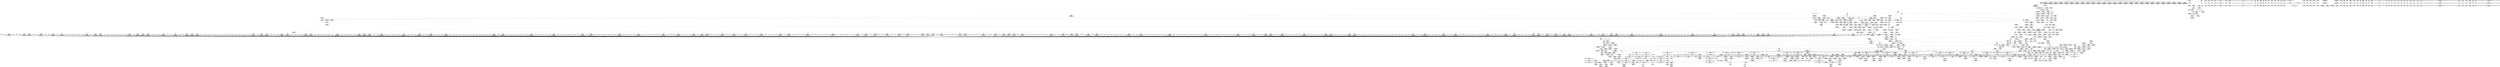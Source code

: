 digraph {
	CE0x3c854e0 [shape=record,shape=Mrecord,label="{CE0x3c854e0|i32_1|*Constant*|*SummSink*}"]
	CE0x3c86f80 [shape=record,shape=Mrecord,label="{CE0x3c86f80|common_perm:_mode|security/apparmor/lsm.c,169|*SummSource*}"]
	CE0x3caa240 [shape=record,shape=Mrecord,label="{CE0x3caa240|80:_i64,_:_CRE_376,380_|*MultipleSource*|*LoadInst*|security/apparmor/include/apparmor.h,117|security/apparmor/include/apparmor.h,117}"]
	CE0x3c95700 [shape=record,shape=Mrecord,label="{CE0x3c95700|apparmor_path_chown:_coerce.dive1|*SummSink*}"]
	CE0x3cdbbe0 [shape=record,shape=Mrecord,label="{CE0x3cdbbe0|80:_i64,_:_CRE_600,601_}"]
	CE0x3ce52f0 [shape=record,shape=Mrecord,label="{CE0x3ce52f0|80:_i64,_:_CRE_1311,1312_}"]
	CE0x3cf29f0 [shape=record,shape=Mrecord,label="{CE0x3cf29f0|80:_i64,_:_CRE_1879,1880_}"]
	CE0x3cd6b00 [shape=record,shape=Mrecord,label="{CE0x3cd6b00|__aa_current_profile:_land.lhs.true|*SummSink*}"]
	CE0x3cf3350 [shape=record,shape=Mrecord,label="{CE0x3cf3350|80:_i64,_:_CRE_1928,2056_|*MultipleSource*|*LoadInst*|security/apparmor/include/apparmor.h,117|security/apparmor/include/apparmor.h,117}"]
	CE0x3cef5c0 [shape=record,shape=Mrecord,label="{CE0x3cef5c0|80:_i64,_:_CRE_1686,1687_}"]
	CE0x3ce60c0 [shape=record,shape=Mrecord,label="{CE0x3ce60c0|80:_i64,_:_CRE_1324,1325_}"]
	CE0x3ce1060 [shape=record,shape=Mrecord,label="{CE0x3ce1060|80:_i64,_:_CRE_1230,1231_}"]
	CE0x3cc64b0 [shape=record,shape=Mrecord,label="{CE0x3cc64b0|common_perm:_op|Function::common_perm&Arg::op::}"]
	CE0x3ce0a00 [shape=record,shape=Mrecord,label="{CE0x3ce0a00|80:_i64,_:_CRE_1224,1225_}"]
	CE0x3c81160 [shape=record,shape=Mrecord,label="{CE0x3c81160|i64*_getelementptr_inbounds_(_2_x_i64_,_2_x_i64_*___llvm_gcov_ctr55,_i64_0,_i64_0)|*Constant*|*SummSource*}"]
	CE0x3ca5ba0 [shape=record,shape=Mrecord,label="{CE0x3ca5ba0|aa_cred_profile:_tmp17|security/apparmor/include/context.h,100|*SummSource*}"]
	CE0x3c8ef60 [shape=record,shape=Mrecord,label="{CE0x3c8ef60|i64_0|*Constant*|*SummSink*}"]
	CE0x3d162c0 [shape=record,shape=Mrecord,label="{CE0x3d162c0|__aa_current_profile:_tmp11|security/apparmor/include/context.h,138|*SummSource*}"]
	CE0x3d07890 [shape=record,shape=Mrecord,label="{CE0x3d07890|aa_cred_profile:_if.end|*SummSink*}"]
	CE0x3cab990 [shape=record,shape=Mrecord,label="{CE0x3cab990|80:_i64,_:_CRE_409,410_}"]
	CE0x3ce9090 [shape=record,shape=Mrecord,label="{CE0x3ce9090|80:_i64,_:_CRE_1369,1370_}"]
	CE0x3d17ba0 [shape=record,shape=Mrecord,label="{CE0x3d17ba0|__aa_current_profile:_do.end}"]
	CE0x3ce80a0 [shape=record,shape=Mrecord,label="{CE0x3ce80a0|80:_i64,_:_CRE_1354,1355_}"]
	CE0x3d15570 [shape=record,shape=Mrecord,label="{CE0x3d15570|get_current:_tmp}"]
	CE0x3cc48f0 [shape=record,shape=Mrecord,label="{CE0x3cc48f0|aa_path_perm:_flags|Function::aa_path_perm&Arg::flags::|*SummSink*}"]
	CE0x3cd8840 [shape=record,shape=Mrecord,label="{CE0x3cd8840|80:_i64,_:_CRE_528,536_|*MultipleSource*|*LoadInst*|security/apparmor/include/apparmor.h,117|security/apparmor/include/apparmor.h,117}"]
	CE0x3cdff60 [shape=record,shape=Mrecord,label="{CE0x3cdff60|80:_i64,_:_CRE_1214,1215_}"]
	CE0x3d20310 [shape=record,shape=Mrecord,label="{CE0x3d20310|44:_i32,_48:_i16,_128:_i8*,_:_SCMRE_0,4_|*MultipleSource*|Function::aa_cred_profile&Arg::cred::|security/apparmor/include/context.h,138|security/apparmor/include/context.h,99}"]
	CE0x3c98980 [shape=record,shape=Mrecord,label="{CE0x3c98980|apparmor_path_chown:_tmp2|*LoadInst*|security/apparmor/lsm.c,357|*SummSource*}"]
	CE0x3cb2d10 [shape=record,shape=Mrecord,label="{CE0x3cb2d10|apparmor_path_chown:_tmp17|security/apparmor/lsm.c,364}"]
	CE0x3cc8120 [shape=record,shape=Mrecord,label="{CE0x3cc8120|apparmor_path_chown:_retval.0|*SummSink*}"]
	CE0x3cb7990 [shape=record,shape=Mrecord,label="{CE0x3cb7990|i32_2|*Constant*|*SummSink*}"]
	CE0x3d50d80 [shape=record,shape=Mrecord,label="{CE0x3d50d80|aa_cred_profile:_do.end|*SummSink*}"]
	CE0x3cd5160 [shape=record,shape=Mrecord,label="{CE0x3cd5160|80:_i64,_:_CRE_439,440_}"]
	CE0x3d3bd60 [shape=record,shape=Mrecord,label="{CE0x3d3bd60|aa_cred_profile:_tmp27|security/apparmor/include/context.h,100}"]
	CE0x3d0bad0 [shape=record,shape=Mrecord,label="{CE0x3d0bad0|i64_-2147483648|*Constant*|*SummSink*}"]
	CE0x3cd47d0 [shape=record,shape=Mrecord,label="{CE0x3cd47d0|80:_i64,_:_CRE_430,431_}"]
	CE0x3d5e9d0 [shape=record,shape=Mrecord,label="{CE0x3d5e9d0|aa_cred_profile:_tobool4|security/apparmor/include/context.h,100|*SummSink*}"]
	CE0x3d50b80 [shape=record,shape=Mrecord,label="{CE0x3d50b80|aa_cred_profile:_if.then|*SummSink*}"]
	CE0x3cce6e0 [shape=record,shape=Mrecord,label="{CE0x3cce6e0|i8*_getelementptr_inbounds_(_45_x_i8_,_45_x_i8_*_.str14,_i32_0,_i32_0)|*Constant*|*SummSource*}"]
	CE0x3cec4e0 [shape=record,shape=Mrecord,label="{CE0x3cec4e0|80:_i64,_:_CRE_1640,1641_}"]
	CE0x3cc9ff0 [shape=record,shape=Mrecord,label="{CE0x3cc9ff0|i32_8|*Constant*|*SummSource*}"]
	CE0x3cf7ac0 [shape=record,shape=Mrecord,label="{CE0x3cf7ac0|__aa_current_profile:_tmp8|security/apparmor/include/context.h,138}"]
	CE0x3cab000 [shape=record,shape=Mrecord,label="{CE0x3cab000|80:_i64,_:_CRE_400,401_}"]
	CE0x3d3c3b0 [shape=record,shape=Mrecord,label="{CE0x3d3c3b0|i64*_getelementptr_inbounds_(_16_x_i64_,_16_x_i64_*___llvm_gcov_ctr46,_i64_0,_i64_13)|*Constant*}"]
	CE0x3cd5380 [shape=record,shape=Mrecord,label="{CE0x3cd5380|80:_i64,_:_CRE_441,442_}"]
	CE0x3cb80b0 [shape=record,shape=Mrecord,label="{CE0x3cb80b0|apparmor_path_chown:_d_inode6|security/apparmor/lsm.c,361|*SummSink*}"]
	CE0x3c8dfc0 [shape=record,shape=Mrecord,label="{CE0x3c8dfc0|i64*_getelementptr_inbounds_(_16_x_i64_,_16_x_i64_*___llvm_gcov_ctr46,_i64_0,_i64_4)|*Constant*|*SummSource*}"]
	CE0x396cad0 [shape=record,shape=Mrecord,label="{CE0x396cad0|apparmor_path_chown:_cond|security/apparmor/lsm.c, 357|*SummSource*}"]
	CE0x3ceed40 [shape=record,shape=Mrecord,label="{CE0x3ceed40|80:_i64,_:_CRE_1678,1679_}"]
	CE0x3cb3000 [shape=record,shape=Mrecord,label="{CE0x3cb3000|apparmor_path_chown:_tmp18|security/apparmor/lsm.c,364|*SummSink*}"]
	CE0x3d1f010 [shape=record,shape=Mrecord,label="{CE0x3d1f010|__aa_current_profile:_tmp13|security/apparmor/include/context.h,138|*SummSource*}"]
	CE0x3d400d0 [shape=record,shape=Mrecord,label="{CE0x3d400d0|aa_cred_profile:_lnot|security/apparmor/include/context.h,100|*SummSource*}"]
	CE0x3ce95e0 [shape=record,shape=Mrecord,label="{CE0x3ce95e0|80:_i64,_:_CRE_1374,1375_}"]
	CE0x3cf3b10 [shape=record,shape=Mrecord,label="{CE0x3cf3b10|80:_i64,_:_CRE_2248,2256_|*MultipleSource*|*LoadInst*|security/apparmor/include/apparmor.h,117|security/apparmor/include/apparmor.h,117}"]
	CE0x3cc3510 [shape=record,shape=Mrecord,label="{CE0x3cc3510|aa_path_perm:_entry|*SummSource*}"]
	CE0x3d15910 [shape=record,shape=Mrecord,label="{CE0x3d15910|i64_1|*Constant*}"]
	CE0x3ccd980 [shape=record,shape=Mrecord,label="{CE0x3ccd980|GLOBAL:_lockdep_rcu_suspicious|*Constant*|*SummSource*}"]
	CE0x3cabff0 [shape=record,shape=Mrecord,label="{CE0x3cabff0|80:_i64,_:_CRE_415,416_}"]
	CE0x3d063e0 [shape=record,shape=Mrecord,label="{CE0x3d063e0|common_perm:_tmp2|security/apparmor/lsm.c,169|*SummSink*}"]
	CE0x3c8edf0 [shape=record,shape=Mrecord,label="{CE0x3c8edf0|i64_0|*Constant*|*SummSource*}"]
	CE0x3cceeb0 [shape=record,shape=Mrecord,label="{CE0x3cceeb0|__aa_current_profile:_tmp15|security/apparmor/include/context.h,138|*SummSink*}"]
	CE0x3cf2120 [shape=record,shape=Mrecord,label="{CE0x3cf2120|80:_i64,_:_CRE_1872,1873_}"]
	CE0x3d1fb40 [shape=record,shape=Mrecord,label="{CE0x3d1fb40|i32_22|*Constant*}"]
	CE0x3d50620 [shape=record,shape=Mrecord,label="{CE0x3d50620|44:_i32,_48:_i16,_128:_i8*,_:_SCMRE_64,72_|*MultipleSource*|Function::aa_cred_profile&Arg::cred::|security/apparmor/include/context.h,138|security/apparmor/include/context.h,99}"]
	CE0x3cec1b0 [shape=record,shape=Mrecord,label="{CE0x3cec1b0|80:_i64,_:_CRE_1637,1638_}"]
	CE0x3cdb250 [shape=record,shape=Mrecord,label="{CE0x3cdb250|80:_i64,_:_CRE_591,592_}"]
	CE0x3cd7690 [shape=record,shape=Mrecord,label="{CE0x3cd7690|aa_cred_profile:_tmp7|security/apparmor/include/context.h,100}"]
	CE0x3d42bc0 [shape=record,shape=Mrecord,label="{CE0x3d42bc0|aa_cred_profile:_tmp34|security/apparmor/include/context.h,101|*SummSource*}"]
	CE0x3d203e0 [shape=record,shape=Mrecord,label="{CE0x3d203e0|44:_i32,_48:_i16,_128:_i8*,_:_SCMRE_4,8_|*MultipleSource*|Function::aa_cred_profile&Arg::cred::|security/apparmor/include/context.h,138|security/apparmor/include/context.h,99}"]
	CE0x3ced6f0 [shape=record,shape=Mrecord,label="{CE0x3ced6f0|80:_i64,_:_CRE_1657,1658_}"]
	CE0x3cf0600 [shape=record,shape=Mrecord,label="{CE0x3cf0600|80:_i64,_:_CRE_1760,1764_|*MultipleSource*|*LoadInst*|security/apparmor/include/apparmor.h,117|security/apparmor/include/apparmor.h,117}"]
	CE0x3c9c170 [shape=record,shape=Mrecord,label="{CE0x3c9c170|apparmor_path_chown:_tmp14|security/apparmor/lsm.c,361|*SummSource*}"]
	CE0x3ce0b10 [shape=record,shape=Mrecord,label="{CE0x3ce0b10|80:_i64,_:_CRE_1225,1226_}"]
	CE0x3c866d0 [shape=record,shape=Mrecord,label="{CE0x3c866d0|i32_0|*Constant*}"]
	CE0x3d31c70 [shape=record,shape=Mrecord,label="{CE0x3d31c70|_ret_%struct.task_struct*_%tmp4,_!dbg_!15471|./arch/x86/include/asm/current.h,14|*SummSource*}"]
	CE0x3cb4430 [shape=record,shape=Mrecord,label="{CE0x3cb4430|80:_i64,_:_CRE_454,455_}"]
	CE0x3d20f90 [shape=record,shape=Mrecord,label="{CE0x3d20f90|i64_5|*Constant*|*SummSink*}"]
	CE0x3c984a0 [shape=record,shape=Mrecord,label="{CE0x3c984a0|i64*_getelementptr_inbounds_(_2_x_i64_,_2_x_i64_*___llvm_gcov_ctr112,_i64_0,_i64_0)|*Constant*|*SummSource*}"]
	CE0x3cc4620 [shape=record,shape=Mrecord,label="{CE0x3cc4620|aa_path_perm:_flags|Function::aa_path_perm&Arg::flags::}"]
	CE0x3cdf7a0 [shape=record,shape=Mrecord,label="{CE0x3cdf7a0|80:_i64,_:_CRE_1208,1209_}"]
	CE0x3d54630 [shape=record,shape=Mrecord,label="{CE0x3d54630|void_(i8*,_i32,_i64)*_asm_sideeffect_1:_09ud2_0A.pushsection___bug_table,_22a_22_0A2:_09.long_1b_-_2b,_$_0:c_-_2b_0A_09.word_$_1:c_,_0_0A_09.org_2b+$_2:c_0A.popsection_,_i,i,i,_dirflag_,_fpsr_,_flags_}"]
	CE0x3cd4060 [shape=record,shape=Mrecord,label="{CE0x3cd4060|80:_i64,_:_CRE_423,424_}"]
	CE0x3cb60a0 [shape=record,shape=Mrecord,label="{CE0x3cb60a0|i32_4|*Constant*}"]
	CE0x3cd15d0 [shape=record,shape=Mrecord,label="{CE0x3cd15d0|__aa_current_profile:_tmp20|security/apparmor/include/context.h,138}"]
	CE0x3d137e0 [shape=record,shape=Mrecord,label="{CE0x3d137e0|__aa_current_profile:_tmp3|*SummSink*}"]
	CE0x3d1aea0 [shape=record,shape=Mrecord,label="{CE0x3d1aea0|aa_cred_profile:_tmp4|*LoadInst*|security/apparmor/include/context.h,99|*SummSource*}"]
	CE0x3cdedf0 [shape=record,shape=Mrecord,label="{CE0x3cdedf0|80:_i64,_:_CRE_712,720_|*MultipleSource*|*LoadInst*|security/apparmor/include/apparmor.h,117|security/apparmor/include/apparmor.h,117}"]
	CE0x3cf3920 [shape=record,shape=Mrecord,label="{CE0x3cf3920|80:_i64,_:_CRE_2120,2248_|*MultipleSource*|*LoadInst*|security/apparmor/include/apparmor.h,117|security/apparmor/include/apparmor.h,117}"]
	CE0x3cf2f40 [shape=record,shape=Mrecord,label="{CE0x3cf2f40|80:_i64,_:_CRE_1904,1920_|*MultipleSource*|*LoadInst*|security/apparmor/include/apparmor.h,117|security/apparmor/include/apparmor.h,117}"]
	CE0x3cbdaa0 [shape=record,shape=Mrecord,label="{CE0x3cbdaa0|apparmor_path_chown:_tmp9|*LoadInst*|security/apparmor/lsm.c,361|*SummSink*}"]
	CE0x3c82590 [shape=record,shape=Mrecord,label="{CE0x3c82590|i32_2|*Constant*}"]
	CE0x3d4fd70 [shape=record,shape=Mrecord,label="{CE0x3d4fd70|aa_cred_profile:_tobool|security/apparmor/include/context.h,100}"]
	CE0x3d5d2d0 [shape=record,shape=Mrecord,label="{CE0x3d5d2d0|aa_cred_profile:_lnot.ext|security/apparmor/include/context.h,100|*SummSource*}"]
	CE0x3cd2e60 [shape=record,shape=Mrecord,label="{CE0x3cd2e60|i64*_getelementptr_inbounds_(_11_x_i64_,_11_x_i64_*___llvm_gcov_ctr58,_i64_0,_i64_10)|*Constant*|*SummSink*}"]
	CE0x3d06200 [shape=record,shape=Mrecord,label="{CE0x3d06200|common_perm:_tmp2|security/apparmor/lsm.c,169}"]
	CE0x3c8e6d0 [shape=record,shape=Mrecord,label="{CE0x3c8e6d0|common_perm:_if.end}"]
	CE0x3ccbca0 [shape=record,shape=Mrecord,label="{CE0x3ccbca0|i1_true|*Constant*}"]
	CE0x3d42a60 [shape=record,shape=Mrecord,label="{CE0x3d42a60|aa_cred_profile:_tmp34|security/apparmor/include/context.h,101}"]
	CE0x3cd5f30 [shape=record,shape=Mrecord,label="{CE0x3cd5f30|80:_i64,_:_CRE_452,453_}"]
	CE0x3cd9e20 [shape=record,shape=Mrecord,label="{CE0x3cd9e20|80:_i64,_:_CRE_572,573_}"]
	CE0x3d342a0 [shape=record,shape=Mrecord,label="{CE0x3d342a0|aa_cred_profile:_cred|Function::aa_cred_profile&Arg::cred::|*SummSink*}"]
	CE0x3c958f0 [shape=record,shape=Mrecord,label="{CE0x3c958f0|apparmor_path_chown:_gid|security/apparmor/lsm.c, 355|*SummSource*}"]
	CE0x3cc4b60 [shape=record,shape=Mrecord,label="{CE0x3cc4b60|aa_path_perm:_request|Function::aa_path_perm&Arg::request::}"]
	CE0x3cdd450 [shape=record,shape=Mrecord,label="{CE0x3cdd450|80:_i64,_:_CRE_623,624_}"]
	CE0x3d13990 [shape=record,shape=Mrecord,label="{CE0x3d13990|GLOBAL:_current_task|Global_var:current_task}"]
	CE0x3cc9090 [shape=record,shape=Mrecord,label="{CE0x3cc9090|COLLAPSED:_GCMRE___llvm_gcov_ctr112_internal_global_2_x_i64_zeroinitializer:_elem_0:default:}"]
	CE0x3ca8ee0 [shape=record,shape=Mrecord,label="{CE0x3ca8ee0|80:_i64,_:_CRE_296,304_|*MultipleSource*|*LoadInst*|security/apparmor/include/apparmor.h,117|security/apparmor/include/apparmor.h,117}"]
	CE0x3cbfe50 [shape=record,shape=Mrecord,label="{CE0x3cbfe50|80:_i64,_:_CRE_40,48_|*MultipleSource*|*LoadInst*|security/apparmor/include/apparmor.h,117|security/apparmor/include/apparmor.h,117}"]
	CE0x3ca73c0 [shape=record,shape=Mrecord,label="{CE0x3ca73c0|80:_i64,_:_CRE_184,188_|*MultipleSource*|*LoadInst*|security/apparmor/include/apparmor.h,117|security/apparmor/include/apparmor.h,117}"]
	CE0x3cd3f50 [shape=record,shape=Mrecord,label="{CE0x3cd3f50|80:_i64,_:_CRE_422,423_}"]
	CE0x3d1e0e0 [shape=record,shape=Mrecord,label="{CE0x3d1e0e0|GLOBAL:___aa_current_profile.__warned|Global_var:__aa_current_profile.__warned|*SummSource*}"]
	CE0x3cecd60 [shape=record,shape=Mrecord,label="{CE0x3cecd60|80:_i64,_:_CRE_1648,1649_}"]
	CE0x3cf71c0 [shape=record,shape=Mrecord,label="{CE0x3cf71c0|_ret_%struct.aa_profile*_%call4,_!dbg_!15494|security/apparmor/include/context.h,138|*SummSource*}"]
	CE0x3ceb4f0 [shape=record,shape=Mrecord,label="{CE0x3ceb4f0|80:_i64,_:_CRE_1625,1626_}"]
	CE0x3cc96f0 [shape=record,shape=Mrecord,label="{CE0x3cc96f0|mediated_filesystem:_tmp3|*SummSource*}"]
	CE0x3cec810 [shape=record,shape=Mrecord,label="{CE0x3cec810|80:_i64,_:_CRE_1643,1644_}"]
	CE0x3ce5fb0 [shape=record,shape=Mrecord,label="{CE0x3ce5fb0|80:_i64,_:_CRE_1323,1324_}"]
	CE0x3d4f500 [shape=record,shape=Mrecord,label="{CE0x3d4f500|aa_cred_profile:_if.then|*SummSource*}"]
	CE0x3d57910 [shape=record,shape=Mrecord,label="{CE0x3d57910|aa_cred_profile:_tmp8|security/apparmor/include/context.h,100|*SummSink*}"]
	CE0x3cd97c0 [shape=record,shape=Mrecord,label="{CE0x3cd97c0|80:_i64,_:_CRE_566,567_}"]
	CE0x3c79d20 [shape=record,shape=Mrecord,label="{CE0x3c79d20|8:_%struct.dentry*,_:_CRE_0,8_|*MultipleSource*|security/apparmor/lsm.c,357|Function::apparmor_path_chown&Arg::path::}"]
	CE0x3cd5d10 [shape=record,shape=Mrecord,label="{CE0x3cd5d10|80:_i64,_:_CRE_450,451_}"]
	CE0x3cab440 [shape=record,shape=Mrecord,label="{CE0x3cab440|80:_i64,_:_CRE_404,405_}"]
	CE0x3ce5840 [shape=record,shape=Mrecord,label="{CE0x3ce5840|80:_i64,_:_CRE_1316,1317_}"]
	CE0x3ce08f0 [shape=record,shape=Mrecord,label="{CE0x3ce08f0|80:_i64,_:_CRE_1223,1224_}"]
	CE0x3ce2e20 [shape=record,shape=Mrecord,label="{CE0x3ce2e20|80:_i64,_:_CRE_1258,1259_}"]
	CE0x3cc7270 [shape=record,shape=Mrecord,label="{CE0x3cc7270|common_perm:_mask|Function::common_perm&Arg::mask::|*SummSink*}"]
	CE0x3d1f2a0 [shape=record,shape=Mrecord,label="{CE0x3d1f2a0|i64*_getelementptr_inbounds_(_11_x_i64_,_11_x_i64_*___llvm_gcov_ctr58,_i64_0,_i64_8)|*Constant*|*SummSink*}"]
	CE0x3cc5900 [shape=record,shape=Mrecord,label="{CE0x3cc5900|GLOBAL:_common_perm|*Constant*}"]
	CE0x3ce85f0 [shape=record,shape=Mrecord,label="{CE0x3ce85f0|80:_i64,_:_CRE_1359,1360_}"]
	CE0x3ce2050 [shape=record,shape=Mrecord,label="{CE0x3ce2050|80:_i64,_:_CRE_1245,1246_}"]
	CE0x3d53440 [shape=record,shape=Mrecord,label="{CE0x3d53440|i32_100|*Constant*|*SummSink*}"]
	CE0x3ce0e40 [shape=record,shape=Mrecord,label="{CE0x3ce0e40|80:_i64,_:_CRE_1228,1229_}"]
	CE0x3ccb3c0 [shape=record,shape=Mrecord,label="{CE0x3ccb3c0|i64*_getelementptr_inbounds_(_2_x_i64_,_2_x_i64_*___llvm_gcov_ctr55,_i64_0,_i64_0)|*Constant*|*SummSink*}"]
	CE0x3cdc460 [shape=record,shape=Mrecord,label="{CE0x3cdc460|80:_i64,_:_CRE_608,609_}"]
	CE0x3d41e00 [shape=record,shape=Mrecord,label="{CE0x3d41e00|aa_cred_profile:_tmp33|security/apparmor/include/context.h,101}"]
	CE0x3d1d740 [shape=record,shape=Mrecord,label="{CE0x3d1d740|i64*_getelementptr_inbounds_(_11_x_i64_,_11_x_i64_*___llvm_gcov_ctr58,_i64_0,_i64_6)|*Constant*|*SummSink*}"]
	CE0x3d34720 [shape=record,shape=Mrecord,label="{CE0x3d34720|_ret_%struct.aa_profile*_%tmp34,_!dbg_!15510|security/apparmor/include/context.h,101}"]
	CE0x3d08960 [shape=record,shape=Mrecord,label="{CE0x3d08960|GLOBAL:___llvm_gcov_ctr57|Global_var:__llvm_gcov_ctr57|*SummSource*}"]
	CE0x3ccedd0 [shape=record,shape=Mrecord,label="{CE0x3ccedd0|__aa_current_profile:_tmp15|security/apparmor/include/context.h,138}"]
	CE0x3cffc80 [shape=record,shape=Mrecord,label="{CE0x3cffc80|i64_12|*Constant*}"]
	CE0x3d57790 [shape=record,shape=Mrecord,label="{CE0x3d57790|aa_cred_profile:_tmp8|security/apparmor/include/context.h,100|*SummSource*}"]
	CE0x3d3e620 [shape=record,shape=Mrecord,label="{CE0x3d3e620|aa_cred_profile:_tmp32|security/apparmor/include/context.h,101|*SummSink*}"]
	CE0x3cb4870 [shape=record,shape=Mrecord,label="{CE0x3cb4870|80:_i64,_:_CRE_458,459_}"]
	CE0x3cd96b0 [shape=record,shape=Mrecord,label="{CE0x3cd96b0|80:_i64,_:_CRE_565,566_}"]
	CE0x3d1f760 [shape=record,shape=Mrecord,label="{CE0x3d1f760|__aa_current_profile:_tmp14|security/apparmor/include/context.h,138|*SummSink*}"]
	CE0x3cd5af0 [shape=record,shape=Mrecord,label="{CE0x3cd5af0|80:_i64,_:_CRE_448,449_}"]
	CE0x3cffff0 [shape=record,shape=Mrecord,label="{CE0x3cffff0|i64*_getelementptr_inbounds_(_16_x_i64_,_16_x_i64_*___llvm_gcov_ctr46,_i64_0,_i64_9)|*Constant*}"]
	CE0x3cbeaa0 [shape=record,shape=Mrecord,label="{CE0x3cbeaa0|i32_10|*Constant*|*SummSink*}"]
	CE0x3d3de30 [shape=record,shape=Mrecord,label="{CE0x3d3de30|i64*_getelementptr_inbounds_(_16_x_i64_,_16_x_i64_*___llvm_gcov_ctr46,_i64_0,_i64_15)|*Constant*}"]
	CE0x3cfe950 [shape=record,shape=Mrecord,label="{CE0x3cfe950|i64*_getelementptr_inbounds_(_5_x_i64_,_5_x_i64_*___llvm_gcov_ctr57,_i64_0,_i64_3)|*Constant*}"]
	CE0x3d07e90 [shape=record,shape=Mrecord,label="{CE0x3d07e90|__aa_current_profile:_entry}"]
	CE0x3d31e20 [shape=record,shape=Mrecord,label="{CE0x3d31e20|_ret_%struct.task_struct*_%tmp4,_!dbg_!15471|./arch/x86/include/asm/current.h,14|*SummSink*}"]
	CE0x3ca7f60 [shape=record,shape=Mrecord,label="{CE0x3ca7f60|80:_i64,_:_CRE_240,248_|*MultipleSource*|*LoadInst*|security/apparmor/include/apparmor.h,117|security/apparmor/include/apparmor.h,117}"]
	CE0x3d136d0 [shape=record,shape=Mrecord,label="{CE0x3d136d0|__aa_current_profile:_tmp3|*SummSource*}"]
	CE0x3d21230 [shape=record,shape=Mrecord,label="{CE0x3d21230|44:_i32,_48:_i16,_128:_i8*,_:_SCMRE_168,176_|*MultipleSource*|Function::aa_cred_profile&Arg::cred::|security/apparmor/include/context.h,138|security/apparmor/include/context.h,99}"]
	CE0x3ce3f20 [shape=record,shape=Mrecord,label="{CE0x3ce3f20|80:_i64,_:_CRE_1274,1275_}"]
	CE0x3d40a20 [shape=record,shape=Mrecord,label="{CE0x3d40a20|aa_cred_profile:_lnot2|security/apparmor/include/context.h,100|*SummSource*}"]
	CE0x3d0e840 [shape=record,shape=Mrecord,label="{CE0x3d0e840|__aa_current_profile:_tmp9|security/apparmor/include/context.h,138|*SummSource*}"]
	CE0x3cc6570 [shape=record,shape=Mrecord,label="{CE0x3cc6570|common_perm:_op|Function::common_perm&Arg::op::|*SummSource*}"]
	CE0x3ce70b0 [shape=record,shape=Mrecord,label="{CE0x3ce70b0|80:_i64,_:_CRE_1339,1340_}"]
	CE0x3d0f180 [shape=record,shape=Mrecord,label="{CE0x3d0f180|common_perm:_tmp9|security/apparmor/lsm.c,172|*SummSource*}"]
	CE0x3cc3c10 [shape=record,shape=Mrecord,label="{CE0x3cc3c10|aa_path_perm:_profile|Function::aa_path_perm&Arg::profile::}"]
	CE0x3ce7820 [shape=record,shape=Mrecord,label="{CE0x3ce7820|80:_i64,_:_CRE_1346,1347_}"]
	CE0x3ce4030 [shape=record,shape=Mrecord,label="{CE0x3ce4030|80:_i64,_:_CRE_1275,1276_}"]
	CE0x3cf40e0 [shape=record,shape=Mrecord,label="{CE0x3cf40e0|80:_i64,_:_CRE_2268,2304_|*MultipleSource*|*LoadInst*|security/apparmor/include/apparmor.h,117|security/apparmor/include/apparmor.h,117}"]
	CE0x3d04760 [shape=record,shape=Mrecord,label="{CE0x3d04760|mediated_filesystem:_tobool|security/apparmor/include/apparmor.h,117}"]
	CE0x3ce8920 [shape=record,shape=Mrecord,label="{CE0x3ce8920|80:_i64,_:_CRE_1362,1363_}"]
	CE0x3cec0a0 [shape=record,shape=Mrecord,label="{CE0x3cec0a0|80:_i64,_:_CRE_1636,1637_}"]
	CE0x3cb8480 [shape=record,shape=Mrecord,label="{CE0x3cb8480|common_perm:_cmp|security/apparmor/lsm.c,169}"]
	CE0x3ca67b0 [shape=record,shape=Mrecord,label="{CE0x3ca67b0|aa_cred_profile:_tmp10|security/apparmor/include/context.h,100|*SummSource*}"]
	CE0x3cc4180 [shape=record,shape=Mrecord,label="{CE0x3cc4180|aa_path_perm:_path|Function::aa_path_perm&Arg::path::}"]
	CE0x3cc71d0 [shape=record,shape=Mrecord,label="{CE0x3cc71d0|common_perm:_mask|Function::common_perm&Arg::mask::|*SummSource*}"]
	CE0x3ce04b0 [shape=record,shape=Mrecord,label="{CE0x3ce04b0|80:_i64,_:_CRE_1219,1220_}"]
	CE0x3cd1080 [shape=record,shape=Mrecord,label="{CE0x3cd1080|__aa_current_profile:_tmp19|security/apparmor/include/context.h,138|*SummSource*}"]
	CE0x3ce1170 [shape=record,shape=Mrecord,label="{CE0x3ce1170|80:_i64,_:_CRE_1231,1232_}"]
	CE0x3c82710 [shape=record,shape=Mrecord,label="{CE0x3c82710|__aa_current_profile:_tmp}"]
	CE0x3ca6820 [shape=record,shape=Mrecord,label="{CE0x3ca6820|aa_cred_profile:_tmp10|security/apparmor/include/context.h,100|*SummSink*}"]
	CE0x3d324e0 [shape=record,shape=Mrecord,label="{CE0x3d324e0|__aa_current_profile:_cred|security/apparmor/include/context.h,138|*SummSource*}"]
	CE0x3cd9f30 [shape=record,shape=Mrecord,label="{CE0x3cd9f30|80:_i64,_:_CRE_573,574_}"]
	CE0x3cf0bd0 [shape=record,shape=Mrecord,label="{CE0x3cf0bd0|80:_i64,_:_CRE_1784,1792_|*MultipleSource*|*LoadInst*|security/apparmor/include/apparmor.h,117|security/apparmor/include/apparmor.h,117}"]
	CE0x3cd59e0 [shape=record,shape=Mrecord,label="{CE0x3cd59e0|80:_i64,_:_CRE_447,448_}"]
	CE0x3d093f0 [shape=record,shape=Mrecord,label="{CE0x3d093f0|GLOBAL:___llvm_gcov_ctr58|Global_var:__llvm_gcov_ctr58|*SummSource*}"]
	CE0x3ce5d90 [shape=record,shape=Mrecord,label="{CE0x3ce5d90|80:_i64,_:_CRE_1321,1322_}"]
	CE0x3d011b0 [shape=record,shape=Mrecord,label="{CE0x3d011b0|aa_cred_profile:_tmp25|security/apparmor/include/context.h,100}"]
	CE0x3cd4d20 [shape=record,shape=Mrecord,label="{CE0x3cd4d20|80:_i64,_:_CRE_435,436_}"]
	CE0x3ca77a0 [shape=record,shape=Mrecord,label="{CE0x3ca77a0|80:_i64,_:_CRE_200,204_|*MultipleSource*|*LoadInst*|security/apparmor/include/apparmor.h,117|security/apparmor/include/apparmor.h,117}"]
	CE0x3c74e70 [shape=record,shape=Mrecord,label="{CE0x3c74e70|apparmor_path_chown:_bb|*SummSink*}"]
	CE0x3ca4760 [shape=record,shape=Mrecord,label="{CE0x3ca4760|i64_6|*Constant*|*SummSource*}"]
	CE0x3ca8cf0 [shape=record,shape=Mrecord,label="{CE0x3ca8cf0|80:_i64,_:_CRE_288,296_|*MultipleSource*|*LoadInst*|security/apparmor/include/apparmor.h,117|security/apparmor/include/apparmor.h,117}"]
	CE0x3d57c80 [shape=record,shape=Mrecord,label="{CE0x3d57c80|44:_i32,_48:_i16,_128:_i8*,_:_SCMRE_80,88_|*MultipleSource*|Function::aa_cred_profile&Arg::cred::|security/apparmor/include/context.h,138|security/apparmor/include/context.h,99}"]
	CE0x3c7bd00 [shape=record,shape=Mrecord,label="{CE0x3c7bd00|i32_5|*Constant*|*SummSource*}"]
	CE0x3cdad00 [shape=record,shape=Mrecord,label="{CE0x3cdad00|80:_i64,_:_CRE_586,587_}"]
	CE0x3cc1f00 [shape=record,shape=Mrecord,label="{CE0x3cc1f00|mediated_filesystem:_inode|Function::mediated_filesystem&Arg::inode::|*SummSource*}"]
	CE0x3ce1e30 [shape=record,shape=Mrecord,label="{CE0x3ce1e30|80:_i64,_:_CRE_1243,1244_}"]
	CE0x3ca8720 [shape=record,shape=Mrecord,label="{CE0x3ca8720|80:_i64,_:_CRE_268,272_|*MultipleSource*|*LoadInst*|security/apparmor/include/apparmor.h,117|security/apparmor/include/apparmor.h,117}"]
	CE0x3cc3670 [shape=record,shape=Mrecord,label="{CE0x3cc3670|aa_path_perm:_entry|*SummSink*}"]
	CE0x3ce1b00 [shape=record,shape=Mrecord,label="{CE0x3ce1b00|80:_i64,_:_CRE_1240,1241_}"]
	CE0x3ce91a0 [shape=record,shape=Mrecord,label="{CE0x3ce91a0|80:_i64,_:_CRE_1370,1371_}"]
	CE0x3cc5230 [shape=record,shape=Mrecord,label="{CE0x3cc5230|i64*_getelementptr_inbounds_(_6_x_i64_,_6_x_i64_*___llvm_gcov_ctr84,_i64_0,_i64_5)|*Constant*|*SummSink*}"]
	CE0x3cde000 [shape=record,shape=Mrecord,label="{CE0x3cde000|80:_i64,_:_CRE_648,656_|*MultipleSource*|*LoadInst*|security/apparmor/include/apparmor.h,117|security/apparmor/include/apparmor.h,117}"]
	CE0x3c7a410 [shape=record,shape=Mrecord,label="{CE0x3c7a410|i64_1|*Constant*}"]
	CE0x3cc4f20 [shape=record,shape=Mrecord,label="{CE0x3cc4f20|apparmor_path_chown:_tmp18|security/apparmor/lsm.c,364|*SummSource*}"]
	CE0x3c93ec0 [shape=record,shape=Mrecord,label="{CE0x3c93ec0|COLLAPSED:_GCMRE___llvm_gcov_ctr57_internal_global_5_x_i64_zeroinitializer:_elem_0:default:}"]
	CE0x3ca4b60 [shape=record,shape=Mrecord,label="{CE0x3ca4b60|aa_cred_profile:_tmp14|security/apparmor/include/context.h,100|*SummSink*}"]
	CE0x3d15980 [shape=record,shape=Mrecord,label="{CE0x3d15980|__aa_current_profile:_tmp1}"]
	CE0x3cb6940 [shape=record,shape=Mrecord,label="{CE0x3cb6940|i32_4|*Constant*|*SummSource*}"]
	CE0x3c71670 [shape=record,shape=Mrecord,label="{CE0x3c71670|apparmor_path_chown:_tmp6|*LoadInst*|security/apparmor/lsm.c,358}"]
	CE0x3c936d0 [shape=record,shape=Mrecord,label="{CE0x3c936d0|COLLAPSED:_GCMRE___llvm_gcov_ctr55_internal_global_2_x_i64_zeroinitializer:_elem_0:default:}"]
	CE0x3ced2b0 [shape=record,shape=Mrecord,label="{CE0x3ced2b0|80:_i64,_:_CRE_1653,1654_}"]
	CE0x3cc2620 [shape=record,shape=Mrecord,label="{CE0x3cc2620|_ret_i1_%lnot,_!dbg_!15473|security/apparmor/include/apparmor.h,117|*SummSink*}"]
	CE0x3d04200 [shape=record,shape=Mrecord,label="{CE0x3d04200|mediated_filesystem:_and|security/apparmor/include/apparmor.h,117}"]
	CE0x3d18860 [shape=record,shape=Mrecord,label="{CE0x3d18860|_call_void_mcount()_#2|*SummSource*}"]
	CE0x3d197b0 [shape=record,shape=Mrecord,label="{CE0x3d197b0|aa_cred_profile:_security|security/apparmor/include/context.h,99|*SummSource*}"]
	CE0x3cf3730 [shape=record,shape=Mrecord,label="{CE0x3cf3730|80:_i64,_:_CRE_2112,2120_|*MultipleSource*|*LoadInst*|security/apparmor/include/apparmor.h,117|security/apparmor/include/apparmor.h,117}"]
	CE0x3d34890 [shape=record,shape=Mrecord,label="{CE0x3d34890|_ret_%struct.aa_profile*_%tmp34,_!dbg_!15510|security/apparmor/include/context.h,101|*SummSink*}"]
	CE0x3cd3170 [shape=record,shape=Mrecord,label="{CE0x3cd3170|__aa_current_profile:_tmp18|security/apparmor/include/context.h,138|*SummSource*}"]
	CE0x3ceb710 [shape=record,shape=Mrecord,label="{CE0x3ceb710|80:_i64,_:_CRE_1627,1628_}"]
	CE0x3c83550 [shape=record,shape=Mrecord,label="{CE0x3c83550|aa_cred_profile:_tmp6|security/apparmor/include/context.h,100}"]
	CE0x3cc6230 [shape=record,shape=Mrecord,label="{CE0x3cc6230|i32_13|*Constant*|*SummSource*}"]
	CE0x3c7be50 [shape=record,shape=Mrecord,label="{CE0x3c7be50|i32_5|*Constant*|*SummSink*}"]
	CE0x3ce6fa0 [shape=record,shape=Mrecord,label="{CE0x3ce6fa0|80:_i64,_:_CRE_1338,1339_}"]
	CE0x3c84220 [shape=record,shape=Mrecord,label="{CE0x3c84220|i64*_getelementptr_inbounds_(_2_x_i64_,_2_x_i64_*___llvm_gcov_ctr55,_i64_0,_i64_1)|*Constant*}"]
	CE0x3d1dd10 [shape=record,shape=Mrecord,label="{CE0x3d1dd10|44:_i32,_48:_i16,_128:_i8*,_:_SCMRE_28,32_|*MultipleSource*|Function::aa_cred_profile&Arg::cred::|security/apparmor/include/context.h,138|security/apparmor/include/context.h,99}"]
	CE0x3cdbad0 [shape=record,shape=Mrecord,label="{CE0x3cdbad0|80:_i64,_:_CRE_599,600_}"]
	CE0x3d1ff30 [shape=record,shape=Mrecord,label="{CE0x3d1ff30|__aa_current_profile:_tobool1|security/apparmor/include/context.h,138|*SummSink*}"]
	CE0x3d0f110 [shape=record,shape=Mrecord,label="{CE0x3d0f110|common_perm:_tmp9|security/apparmor/lsm.c,172}"]
	CE0x3cedd50 [shape=record,shape=Mrecord,label="{CE0x3cedd50|80:_i64,_:_CRE_1663,1664_}"]
	CE0x3cdc020 [shape=record,shape=Mrecord,label="{CE0x3cdc020|80:_i64,_:_CRE_604,605_}"]
	CE0x3d21060 [shape=record,shape=Mrecord,label="{CE0x3d21060|__aa_current_profile:_tmp9|security/apparmor/include/context.h,138}"]
	CE0x3d0b880 [shape=record,shape=Mrecord,label="{CE0x3d0b880|i64_-2147483648|*Constant*}"]
	CE0x3cd58d0 [shape=record,shape=Mrecord,label="{CE0x3cd58d0|80:_i64,_:_CRE_446,447_}"]
	CE0x3d095e0 [shape=record,shape=Mrecord,label="{CE0x3d095e0|__aa_current_profile:_tmp5|security/apparmor/include/context.h,138}"]
	CE0x3cc2b60 [shape=record,shape=Mrecord,label="{CE0x3cc2b60|apparmor_path_chown:_tmp16|security/apparmor/lsm.c,362}"]
	CE0x3d40600 [shape=record,shape=Mrecord,label="{CE0x3d40600|aa_cred_profile:_tmp13|*SummSource*}"]
	CE0x3cf1960 [shape=record,shape=Mrecord,label="{CE0x3cf1960|80:_i64,_:_CRE_1840,1848_|*MultipleSource*|*LoadInst*|security/apparmor/include/apparmor.h,117|security/apparmor/include/apparmor.h,117}"]
	CE0x3d19e70 [shape=record,shape=Mrecord,label="{CE0x3d19e70|aa_cred_profile:_do.body5|*SummSource*}"]
	CE0x3ce4140 [shape=record,shape=Mrecord,label="{CE0x3ce4140|80:_i64,_:_CRE_1276,1277_}"]
	CE0x3cd8c20 [shape=record,shape=Mrecord,label="{CE0x3cd8c20|80:_i64,_:_CRE_544,552_|*MultipleSource*|*LoadInst*|security/apparmor/include/apparmor.h,117|security/apparmor/include/apparmor.h,117}"]
	CE0x3cefc20 [shape=record,shape=Mrecord,label="{CE0x3cefc20|80:_i64,_:_CRE_1712,1720_|*MultipleSource*|*LoadInst*|security/apparmor/include/apparmor.h,117|security/apparmor/include/apparmor.h,117}"]
	CE0x3cc5ce0 [shape=record,shape=Mrecord,label="{CE0x3cc5ce0|common_perm:_entry}"]
	CE0x3ce7600 [shape=record,shape=Mrecord,label="{CE0x3ce7600|80:_i64,_:_CRE_1344,1345_}"]
	CE0x3d0df90 [shape=record,shape=Mrecord,label="{CE0x3d0df90|__aa_current_profile:_tmp4|security/apparmor/include/context.h,138}"]
	CE0x3ce6d80 [shape=record,shape=Mrecord,label="{CE0x3ce6d80|80:_i64,_:_CRE_1336,1337_}"]
	CE0x3d3eb40 [shape=record,shape=Mrecord,label="{CE0x3d3eb40|aa_cred_profile:_tmp28|security/apparmor/include/context.h,100|*SummSource*}"]
	CE0x3ced1a0 [shape=record,shape=Mrecord,label="{CE0x3ced1a0|80:_i64,_:_CRE_1652,1653_}"]
	CE0x3cb3980 [shape=record,shape=Mrecord,label="{CE0x3cb3980|apparmor_path_chown:_d_inode4|security/apparmor/lsm.c,358}"]
	CE0x3d135b0 [shape=record,shape=Mrecord,label="{CE0x3d135b0|__aa_current_profile:_tmp3}"]
	CE0x3c8e980 [shape=record,shape=Mrecord,label="{CE0x3c8e980|i64*_getelementptr_inbounds_(_5_x_i64_,_5_x_i64_*___llvm_gcov_ctr57,_i64_0,_i64_0)|*Constant*}"]
	CE0x3d1fd50 [shape=record,shape=Mrecord,label="{CE0x3d1fd50|__aa_current_profile:_tobool1|security/apparmor/include/context.h,138}"]
	CE0x3cfe0c0 [shape=record,shape=Mrecord,label="{CE0x3cfe0c0|common_perm:_tmp5|security/apparmor/lsm.c,169|*SummSource*}"]
	CE0x3d20950 [shape=record,shape=Mrecord,label="{CE0x3d20950|aa_cred_profile:_do.body6|*SummSink*}"]
	CE0x3cbc700 [shape=record,shape=Mrecord,label="{CE0x3cbc700|apparmor_path_chown:_tmp8|security/apparmor/lsm.c,358|*SummSink*}"]
	CE0x3cdb580 [shape=record,shape=Mrecord,label="{CE0x3cdb580|80:_i64,_:_CRE_594,595_}"]
	CE0x3cd6550 [shape=record,shape=Mrecord,label="{CE0x3cd6550|common_perm:_tmp10|security/apparmor/lsm.c,172|*SummSource*}"]
	CE0x3ccaf10 [shape=record,shape=Mrecord,label="{CE0x3ccaf10|apparmor_path_chown:_tmp20|security/apparmor/lsm.c,365}"]
	CE0x3cab110 [shape=record,shape=Mrecord,label="{CE0x3cab110|80:_i64,_:_CRE_401,402_}"]
	CE0x3cbec90 [shape=record,shape=Mrecord,label="{CE0x3cbec90|mediated_filesystem:_s_flags|security/apparmor/include/apparmor.h,117}"]
	CE0x3ce83d0 [shape=record,shape=Mrecord,label="{CE0x3ce83d0|80:_i64,_:_CRE_1357,1358_}"]
	CE0x3ce17d0 [shape=record,shape=Mrecord,label="{CE0x3ce17d0|80:_i64,_:_CRE_1237,1238_}"]
	CE0x3cf0030 [shape=record,shape=Mrecord,label="{CE0x3cf0030|80:_i64,_:_CRE_1728,1736_|*MultipleSource*|*LoadInst*|security/apparmor/include/apparmor.h,117|security/apparmor/include/apparmor.h,117}"]
	CE0x3cf8580 [shape=record,shape=Mrecord,label="{CE0x3cf8580|i32_22|*Constant*|*SummSource*}"]
	CE0x3c83f70 [shape=record,shape=Mrecord,label="{CE0x3c83f70|mediated_filesystem:_tmp1|*SummSource*}"]
	CE0x3d18100 [shape=record,shape=Mrecord,label="{CE0x3d18100|get_current:_tmp1|*SummSource*}"]
	CE0x3cb4ba0 [shape=record,shape=Mrecord,label="{CE0x3cb4ba0|80:_i64,_:_CRE_461,462_}"]
	CE0x3cb85a0 [shape=record,shape=Mrecord,label="{CE0x3cb85a0|common_perm:_cmp|security/apparmor/lsm.c,169|*SummSink*}"]
	CE0x3ca7b80 [shape=record,shape=Mrecord,label="{CE0x3ca7b80|80:_i64,_:_CRE_216,224_|*MultipleSource*|*LoadInst*|security/apparmor/include/apparmor.h,117|security/apparmor/include/apparmor.h,117}"]
	CE0x3cb6530 [shape=record,shape=Mrecord,label="{CE0x3cb6530|apparmor_path_chown:_tmp5|security/apparmor/lsm.c,357}"]
	CE0x3c93740 [shape=record,shape=Mrecord,label="{CE0x3c93740|mediated_filesystem:_tmp|*SummSource*}"]
	CE0x3ca8150 [shape=record,shape=Mrecord,label="{CE0x3ca8150|80:_i64,_:_CRE_248,252_|*MultipleSource*|*LoadInst*|security/apparmor/include/apparmor.h,117|security/apparmor/include/apparmor.h,117}"]
	CE0x3cd68a0 [shape=record,shape=Mrecord,label="{CE0x3cd68a0|__aa_current_profile:_land.lhs.true}"]
	CE0x3cd77a0 [shape=record,shape=Mrecord,label="{CE0x3cd77a0|aa_cred_profile:_tmp7|security/apparmor/include/context.h,100|*SummSource*}"]
	CE0x3d1be30 [shape=record,shape=Mrecord,label="{CE0x3d1be30|aa_cred_profile:_tmp|*SummSource*}"]
	CE0x3cea050 [shape=record,shape=Mrecord,label="{CE0x3cea050|80:_i64,_:_CRE_1584,1592_|*MultipleSource*|*LoadInst*|security/apparmor/include/apparmor.h,117|security/apparmor/include/apparmor.h,117}"]
	CE0x3ccd200 [shape=record,shape=Mrecord,label="{CE0x3ccd200|i8*_getelementptr_inbounds_(_36_x_i8_,_36_x_i8_*_.str12,_i32_0,_i32_0)|*Constant*|*SummSource*}"]
	CE0x3c83690 [shape=record,shape=Mrecord,label="{CE0x3c83690|aa_cred_profile:_tmp6|security/apparmor/include/context.h,100|*SummSink*}"]
	CE0x3cc8b60 [shape=record,shape=Mrecord,label="{CE0x3cc8b60|mediated_filesystem:_bb|*SummSink*}"]
	CE0x3ca5650 [shape=record,shape=Mrecord,label="{CE0x3ca5650|aa_cred_profile:_tmp16|security/apparmor/include/context.h,100|*SummSource*}"]
	CE0x3ce8f80 [shape=record,shape=Mrecord,label="{CE0x3ce8f80|80:_i64,_:_CRE_1368,1369_}"]
	CE0x3ceeb20 [shape=record,shape=Mrecord,label="{CE0x3ceeb20|80:_i64,_:_CRE_1676,1677_}"]
	CE0x3cd10f0 [shape=record,shape=Mrecord,label="{CE0x3cd10f0|__aa_current_profile:_tmp19|security/apparmor/include/context.h,138|*SummSink*}"]
	CE0x3cd5270 [shape=record,shape=Mrecord,label="{CE0x3cd5270|80:_i64,_:_CRE_440,441_}"]
	CE0x3d1d420 [shape=record,shape=Mrecord,label="{CE0x3d1d420|44:_i32,_48:_i16,_128:_i8*,_:_SCMRE_112,120_|*MultipleSource*|Function::aa_cred_profile&Arg::cred::|security/apparmor/include/context.h,138|security/apparmor/include/context.h,99}"]
	CE0x3cf3160 [shape=record,shape=Mrecord,label="{CE0x3cf3160|80:_i64,_:_CRE_1920,1928_|*MultipleSource*|*LoadInst*|security/apparmor/include/apparmor.h,117|security/apparmor/include/apparmor.h,117}"]
	CE0x3cef3a0 [shape=record,shape=Mrecord,label="{CE0x3cef3a0|80:_i64,_:_CRE_1684,1685_}"]
	CE0x3cb17a0 [shape=record,shape=Mrecord,label="{CE0x3cb17a0|apparmor_path_chown:_tmp3|security/apparmor/lsm.c,357|*SummSource*}"]
	CE0x3ce8b40 [shape=record,shape=Mrecord,label="{CE0x3ce8b40|80:_i64,_:_CRE_1364,1365_}"]
	CE0x3cf9030 [shape=record,shape=Mrecord,label="{CE0x3cf9030|i64*_getelementptr_inbounds_(_5_x_i64_,_5_x_i64_*___llvm_gcov_ctr57,_i64_0,_i64_3)|*Constant*|*SummSink*}"]
	CE0x3cc10b0 [shape=record,shape=Mrecord,label="{CE0x3cc10b0|80:_i64,_:_CRE_128,132_|*MultipleSource*|*LoadInst*|security/apparmor/include/apparmor.h,117|security/apparmor/include/apparmor.h,117}"]
	CE0x3cc7160 [shape=record,shape=Mrecord,label="{CE0x3cc7160|common_perm:_mask|Function::common_perm&Arg::mask::}"]
	CE0x3d02ff0 [shape=record,shape=Mrecord,label="{CE0x3d02ff0|common_perm:_tmp7|security/apparmor/lsm.c,170}"]
	CE0x3cc9300 [shape=record,shape=Mrecord,label="{CE0x3cc9300|get_current:_tmp4|./arch/x86/include/asm/current.h,14|*SummSink*}"]
	CE0x3cffda0 [shape=record,shape=Mrecord,label="{CE0x3cffda0|i64_12|*Constant*|*SummSink*}"]
	CE0x3cd49f0 [shape=record,shape=Mrecord,label="{CE0x3cd49f0|80:_i64,_:_CRE_432,433_}"]
	CE0x3d08cb0 [shape=record,shape=Mrecord,label="{CE0x3d08cb0|aa_cred_profile:_tmp3|*SummSource*}"]
	CE0x3cd6040 [shape=record,shape=Mrecord,label="{CE0x3cd6040|80:_i64,_:_CRE_453,454_}"]
	CE0x3cde630 [shape=record,shape=Mrecord,label="{CE0x3cde630|80:_i64,_:_CRE_672,680_|*MultipleSource*|*LoadInst*|security/apparmor/include/apparmor.h,117|security/apparmor/include/apparmor.h,117}"]
	CE0x3cbf5e0 [shape=record,shape=Mrecord,label="{CE0x3cbf5e0|80:_i64,_:_CRE_16,20_|*MultipleSource*|*LoadInst*|security/apparmor/include/apparmor.h,117|security/apparmor/include/apparmor.h,117}"]
	CE0x3cb2df0 [shape=record,shape=Mrecord,label="{CE0x3cb2df0|apparmor_path_chown:_tmp17|security/apparmor/lsm.c,364|*SummSink*}"]
	CE0x3ce9910 [shape=record,shape=Mrecord,label="{CE0x3ce9910|80:_i64,_:_CRE_1384,1392_|*MultipleSource*|*LoadInst*|security/apparmor/include/apparmor.h,117|security/apparmor/include/apparmor.h,117}"]
	CE0x3c83ab0 [shape=record,shape=Mrecord,label="{CE0x3c83ab0|i64*_getelementptr_inbounds_(_2_x_i64_,_2_x_i64_*___llvm_gcov_ctr112,_i64_0,_i64_1)|*Constant*|*SummSource*}"]
	CE0x3d1df80 [shape=record,shape=Mrecord,label="{CE0x3d1df80|GLOBAL:___aa_current_profile.__warned|Global_var:__aa_current_profile.__warned}"]
	CE0x3ce3ae0 [shape=record,shape=Mrecord,label="{CE0x3ce3ae0|80:_i64,_:_CRE_1270,1271_}"]
	CE0x3ce3d00 [shape=record,shape=Mrecord,label="{CE0x3ce3d00|80:_i64,_:_CRE_1272,1273_}"]
	CE0x3cdd670 [shape=record,shape=Mrecord,label="{CE0x3cdd670|80:_i64,_:_CRE_625,626_}"]
	CE0x3cf2670 [shape=record,shape=Mrecord,label="{CE0x3cf2670|80:_i64,_:_CRE_1875,1876_}"]
	CE0x3cb7b10 [shape=record,shape=Mrecord,label="{CE0x3cb7b10|apparmor_path_chown:_tmp4|security/apparmor/lsm.c,357|*SummSink*}"]
	CE0x3d51310 [shape=record,shape=Mrecord,label="{CE0x3d51310|aa_cred_profile:_tmp12|security/apparmor/include/context.h,100|*SummSource*}"]
	CE0x3d1c980 [shape=record,shape=Mrecord,label="{CE0x3d1c980|__aa_current_profile:_if.end}"]
	CE0x3d1a920 [shape=record,shape=Mrecord,label="{CE0x3d1a920|GLOBAL:_current_task|Global_var:current_task|*SummSink*}"]
	CE0x3d02ab0 [shape=record,shape=Mrecord,label="{CE0x3d02ab0|aa_cred_profile:_tmp23|security/apparmor/include/context.h,100}"]
	CE0x3d32360 [shape=record,shape=Mrecord,label="{CE0x3d32360|aa_cred_profile:_entry|*SummSource*}"]
	CE0x3c72cd0 [shape=record,shape=Mrecord,label="{CE0x3c72cd0|apparmor_path_chown:_if.then}"]
	CE0x3ce2f30 [shape=record,shape=Mrecord,label="{CE0x3ce2f30|80:_i64,_:_CRE_1259,1260_}"]
	CE0x3ce4250 [shape=record,shape=Mrecord,label="{CE0x3ce4250|80:_i64,_:_CRE_1277,1278_}"]
	CE0x3d4fde0 [shape=record,shape=Mrecord,label="{CE0x3d4fde0|aa_cred_profile:_tobool|security/apparmor/include/context.h,100|*SummSource*}"]
	CE0x3cf44c0 [shape=record,shape=Mrecord,label="{CE0x3cf44c0|mediated_filesystem:_tmp5|security/apparmor/include/apparmor.h,117|*SummSource*}"]
	CE0x3cf2500 [shape=record,shape=Mrecord,label="{CE0x3cf2500|80:_i64,_:_CRE_1874,1875_}"]
	CE0x3d1fc30 [shape=record,shape=Mrecord,label="{CE0x3d1fc30|aa_cred_profile:_tmp3}"]
	CE0x3c986b0 [shape=record,shape=Mrecord,label="{CE0x3c986b0|get_current:_tmp|*SummSource*}"]
	CE0x3cb4cb0 [shape=record,shape=Mrecord,label="{CE0x3cb4cb0|80:_i64,_:_CRE_462,463_}"]
	CE0x3ccc610 [shape=record,shape=Mrecord,label="{CE0x3ccc610|i64*_getelementptr_inbounds_(_11_x_i64_,_11_x_i64_*___llvm_gcov_ctr58,_i64_0,_i64_8)|*Constant*}"]
	CE0x3cbd0d0 [shape=record,shape=Mrecord,label="{CE0x3cbd0d0|apparmor_path_chown:_dentry5|security/apparmor/lsm.c,361|*SummSource*}"]
	CE0x3d03060 [shape=record,shape=Mrecord,label="{CE0x3d03060|common_perm:_tmp7|security/apparmor/lsm.c,170|*SummSource*}"]
	CE0x3ce36a0 [shape=record,shape=Mrecord,label="{CE0x3ce36a0|80:_i64,_:_CRE_1266,1267_}"]
	CE0x3d5a9c0 [shape=record,shape=Mrecord,label="{CE0x3d5a9c0|aa_cred_profile:_tmp2}"]
	CE0x3ce0d30 [shape=record,shape=Mrecord,label="{CE0x3ce0d30|80:_i64,_:_CRE_1227,1228_}"]
	CE0x3ceb3e0 [shape=record,shape=Mrecord,label="{CE0x3ceb3e0|80:_i64,_:_CRE_1624,1625_}"]
	CE0x3ceb930 [shape=record,shape=Mrecord,label="{CE0x3ceb930|80:_i64,_:_CRE_1629,1630_}"]
	CE0x3cd5050 [shape=record,shape=Mrecord,label="{CE0x3cd5050|80:_i64,_:_CRE_438,439_}"]
	CE0x3ce3150 [shape=record,shape=Mrecord,label="{CE0x3ce3150|80:_i64,_:_CRE_1261,1262_}"]
	CE0x3cc6d30 [shape=record,shape=Mrecord,label="{CE0x3cc6d30|i32_512|*Constant*}"]
	CE0x3cb4540 [shape=record,shape=Mrecord,label="{CE0x3cb4540|80:_i64,_:_CRE_455,456_}"]
	CE0x3d17cd0 [shape=record,shape=Mrecord,label="{CE0x3d17cd0|__aa_current_profile:_do.end|*SummSource*}"]
	CE0x3ca96a0 [shape=record,shape=Mrecord,label="{CE0x3ca96a0|80:_i64,_:_CRE_328,336_|*MultipleSource*|*LoadInst*|security/apparmor/include/apparmor.h,117|security/apparmor/include/apparmor.h,117}"]
	CE0x3c7f7e0 [shape=record,shape=Mrecord,label="{CE0x3c7f7e0|apparmor_path_chown:_return|*SummSink*}"]
	CE0x3c9c2c0 [shape=record,shape=Mrecord,label="{CE0x3c9c2c0|apparmor_path_chown:_tmp14|security/apparmor/lsm.c,361|*SummSink*}"]
	CE0x3c8fb60 [shape=record,shape=Mrecord,label="{CE0x3c8fb60|i64_2|*Constant*}"]
	CE0x3cc1e30 [shape=record,shape=Mrecord,label="{CE0x3cc1e30|mediated_filesystem:_inode|Function::mediated_filesystem&Arg::inode::}"]
	CE0x3cd5c00 [shape=record,shape=Mrecord,label="{CE0x3cd5c00|80:_i64,_:_CRE_449,450_}"]
	CE0x3cb7f30 [shape=record,shape=Mrecord,label="{CE0x3cb7f30|apparmor_path_chown:_d_inode6|security/apparmor/lsm.c,361|*SummSource*}"]
	CE0x3ca9c70 [shape=record,shape=Mrecord,label="{CE0x3ca9c70|80:_i64,_:_CRE_352,360_|*MultipleSource*|*LoadInst*|security/apparmor/include/apparmor.h,117|security/apparmor/include/apparmor.h,117}"]
	CE0x3ca9890 [shape=record,shape=Mrecord,label="{CE0x3ca9890|80:_i64,_:_CRE_336,344_|*MultipleSource*|*LoadInst*|security/apparmor/include/apparmor.h,117|security/apparmor/include/apparmor.h,117}"]
	CE0x3cb64c0 [shape=record,shape=Mrecord,label="{CE0x3cb64c0|i64_4|*Constant*}"]
	CE0x3d53910 [shape=record,shape=Mrecord,label="{CE0x3d53910|aa_cred_profile:_tmp21|security/apparmor/include/context.h,100|*SummSink*}"]
	CE0x3cc4440 [shape=record,shape=Mrecord,label="{CE0x3cc4440|aa_path_perm:_path|Function::aa_path_perm&Arg::path::|*SummSink*}"]
	CE0x3ccd9f0 [shape=record,shape=Mrecord,label="{CE0x3ccd9f0|GLOBAL:_lockdep_rcu_suspicious|*Constant*|*SummSink*}"]
	CE0x3ce63f0 [shape=record,shape=Mrecord,label="{CE0x3ce63f0|80:_i64,_:_CRE_1327,1328_}"]
	CE0x3cd3e40 [shape=record,shape=Mrecord,label="{CE0x3cd3e40|80:_i64,_:_CRE_421,422_}"]
	CE0x3cdb690 [shape=record,shape=Mrecord,label="{CE0x3cdb690|80:_i64,_:_CRE_595,596_}"]
	CE0x3cf2c10 [shape=record,shape=Mrecord,label="{CE0x3cf2c10|80:_i64,_:_CRE_1888,1896_|*MultipleSource*|*LoadInst*|security/apparmor/include/apparmor.h,117|security/apparmor/include/apparmor.h,117}"]
	CE0x3cc77b0 [shape=record,shape=Mrecord,label="{CE0x3cc77b0|common_perm:_cond|Function::common_perm&Arg::cond::|*SummSink*}"]
	CE0x3d1bc10 [shape=record,shape=Mrecord,label="{CE0x3d1bc10|i64*_getelementptr_inbounds_(_16_x_i64_,_16_x_i64_*___llvm_gcov_ctr46,_i64_0,_i64_0)|*Constant*|*SummSource*}"]
	CE0x3c72320 [shape=record,shape=Mrecord,label="{CE0x3c72320|apparmor_path_chown:_bb|*SummSource*}"]
	CE0x3d0cf50 [shape=record,shape=Mrecord,label="{CE0x3d0cf50|__aa_current_profile:_do.end|*SummSink*}"]
	CE0x3cd1c30 [shape=record,shape=Mrecord,label="{CE0x3cd1c30|__aa_current_profile:_call3|security/apparmor/include/context.h,138}"]
	CE0x3cc7f80 [shape=record,shape=Mrecord,label="{CE0x3cc7f80|apparmor_path_chown:_retval.0|*SummSource*}"]
	CE0x3cc52a0 [shape=record,shape=Mrecord,label="{CE0x3cc52a0|apparmor_path_chown:_call7|security/apparmor/lsm.c,364}"]
	CE0x3c93a20 [shape=record,shape=Mrecord,label="{CE0x3c93a20|apparmor_path_chown:_gid.coerce|Function::apparmor_path_chown&Arg::gid.coerce::}"]
	CE0x3cbf460 [shape=record,shape=Mrecord,label="{CE0x3cbf460|80:_i64,_:_CRE_8,16_|*MultipleSource*|*LoadInst*|security/apparmor/include/apparmor.h,117|security/apparmor/include/apparmor.h,117}"]
	CE0x3cabcc0 [shape=record,shape=Mrecord,label="{CE0x3cabcc0|80:_i64,_:_CRE_412,413_}"]
	CE0x3ce1d20 [shape=record,shape=Mrecord,label="{CE0x3ce1d20|80:_i64,_:_CRE_1242,1243_}"]
	CE0x3d030d0 [shape=record,shape=Mrecord,label="{CE0x3d030d0|common_perm:_tmp7|security/apparmor/lsm.c,170|*SummSink*}"]
	CE0x3ce5b70 [shape=record,shape=Mrecord,label="{CE0x3ce5b70|80:_i64,_:_CRE_1319,1320_}"]
	CE0x3cca090 [shape=record,shape=Mrecord,label="{CE0x3cca090|i32_8|*Constant*|*SummSink*}"]
	CE0x3d32070 [shape=record,shape=Mrecord,label="{CE0x3d32070|i32_78|*Constant*}"]
	CE0x3d173c0 [shape=record,shape=Mrecord,label="{CE0x3d173c0|__aa_current_profile:_tobool|security/apparmor/include/context.h,138|*SummSource*}"]
	CE0x3caaef0 [shape=record,shape=Mrecord,label="{CE0x3caaef0|80:_i64,_:_CRE_399,400_}"]
	CE0x3cb4ed0 [shape=record,shape=Mrecord,label="{CE0x3cb4ed0|80:_i64,_:_CRE_464,472_|*MultipleSource*|*LoadInst*|security/apparmor/include/apparmor.h,117|security/apparmor/include/apparmor.h,117}"]
	CE0x3d502c0 [shape=record,shape=Mrecord,label="{CE0x3d502c0|aa_cred_profile:_tmp5|security/apparmor/include/context.h,99|*SummSource*}"]
	CE0x3c8f5e0 [shape=record,shape=Mrecord,label="{CE0x3c8f5e0|apparmor_path_chown:_call|security/apparmor/lsm.c,361|*SummSource*}"]
	CE0x3cb8b00 [shape=record,shape=Mrecord,label="{CE0x3cb8b00|common_perm:_tmp3|security/apparmor/lsm.c,169|*SummSource*}"]
	CE0x3cd16d0 [shape=record,shape=Mrecord,label="{CE0x3cd16d0|__aa_current_profile:_tmp20|security/apparmor/include/context.h,138|*SummSource*}"]
	CE0x3c969c0 [shape=record,shape=Mrecord,label="{CE0x3c969c0|apparmor_path_chown:_gid|security/apparmor/lsm.c, 355}"]
	CE0x3d05140 [shape=record,shape=Mrecord,label="{CE0x3d05140|mediated_filesystem:_lnot|security/apparmor/include/apparmor.h,117}"]
	CE0x3ca71d0 [shape=record,shape=Mrecord,label="{CE0x3ca71d0|80:_i64,_:_CRE_176,184_|*MultipleSource*|*LoadInst*|security/apparmor/include/apparmor.h,117|security/apparmor/include/apparmor.h,117}"]
	CE0x3d55a00 [shape=record,shape=Mrecord,label="{CE0x3d55a00|i64*_getelementptr_inbounds_(_16_x_i64_,_16_x_i64_*___llvm_gcov_ctr46,_i64_0,_i64_8)|*Constant*}"]
	CE0x3cd45b0 [shape=record,shape=Mrecord,label="{CE0x3cd45b0|80:_i64,_:_CRE_428,429_}"]
	CE0x3cdfe50 [shape=record,shape=Mrecord,label="{CE0x3cdfe50|80:_i64,_:_CRE_1213,1214_}"]
	CE0x3c968e0 [shape=record,shape=Mrecord,label="{CE0x3c968e0|apparmor_path_chown:_uid|security/apparmor/lsm.c, 355|*SummSink*}"]
	CE0x3d04270 [shape=record,shape=Mrecord,label="{CE0x3d04270|mediated_filesystem:_and|security/apparmor/include/apparmor.h,117|*SummSource*}"]
	CE0x3cebf90 [shape=record,shape=Mrecord,label="{CE0x3cebf90|80:_i64,_:_CRE_1635,1636_}"]
	CE0x3ced5e0 [shape=record,shape=Mrecord,label="{CE0x3ced5e0|80:_i64,_:_CRE_1656,1657_}"]
	CE0x3ce39d0 [shape=record,shape=Mrecord,label="{CE0x3ce39d0|80:_i64,_:_CRE_1269,1270_}"]
	CE0x3cee7f0 [shape=record,shape=Mrecord,label="{CE0x3cee7f0|80:_i64,_:_CRE_1673,1674_}"]
	CE0x3cfe510 [shape=record,shape=Mrecord,label="{CE0x3cfe510|common_perm:_tmp6|security/apparmor/lsm.c,169|*SummSource*}"]
	CE0x3cbdba0 [shape=record,shape=Mrecord,label="{CE0x3cbdba0|mediated_filesystem:_i_sb|security/apparmor/include/apparmor.h,117|*SummSource*}"]
	CE0x3d03bd0 [shape=record,shape=Mrecord,label="{CE0x3d03bd0|common_perm:_call1|security/apparmor/lsm.c,170}"]
	CE0x3c813c0 [shape=record,shape=Mrecord,label="{CE0x3c813c0|8:_%struct.dentry*,_:_CRE_8,16_|*MultipleSource*|security/apparmor/lsm.c,357|Function::apparmor_path_chown&Arg::path::}"]
	CE0x3d5df40 [shape=record,shape=Mrecord,label="{CE0x3d5df40|GLOBAL:_llvm.expect.i64|*Constant*|*SummSource*}"]
	CE0x3cd8650 [shape=record,shape=Mrecord,label="{CE0x3cd8650|80:_i64,_:_CRE_512,528_|*MultipleSource*|*LoadInst*|security/apparmor/include/apparmor.h,117|security/apparmor/include/apparmor.h,117}"]
	CE0x3d3f0b0 [shape=record,shape=Mrecord,label="{CE0x3d3f0b0|aa_cred_profile:_tmp29|security/apparmor/include/context.h,100}"]
	CE0x3ce7b50 [shape=record,shape=Mrecord,label="{CE0x3ce7b50|80:_i64,_:_CRE_1349,1350_}"]
	CE0x3cdd340 [shape=record,shape=Mrecord,label="{CE0x3cdd340|80:_i64,_:_CRE_622,623_}"]
	CE0x3c79780 [shape=record,shape=Mrecord,label="{CE0x3c79780|apparmor_path_chown:_uid.coerce|Function::apparmor_path_chown&Arg::uid.coerce::}"]
	CE0x3c977f0 [shape=record,shape=Mrecord,label="{CE0x3c977f0|apparmor_path_chown:_uid2|security/apparmor/lsm.c,357|*SummSource*}"]
	CE0x3d1a100 [shape=record,shape=Mrecord,label="{CE0x3d1a100|get_current:_tmp2|*SummSink*}"]
	CE0x3c8d7d0 [shape=record,shape=Mrecord,label="{CE0x3c8d7d0|aa_cred_profile:_tmp9|security/apparmor/include/context.h,100}"]
	CE0x3d0f1f0 [shape=record,shape=Mrecord,label="{CE0x3d0f1f0|common_perm:_tmp9|security/apparmor/lsm.c,172|*SummSink*}"]
	CE0x3d067a0 [shape=record,shape=Mrecord,label="{CE0x3d067a0|i64_3|*Constant*|*SummSource*}"]
	CE0x3d04c70 [shape=record,shape=Mrecord,label="{CE0x3d04c70|i1_true|*Constant*}"]
	CE0x3d58130 [shape=record,shape=Mrecord,label="{CE0x3d58130|aa_cred_profile:_do.cond|*SummSink*}"]
	CE0x3ce6940 [shape=record,shape=Mrecord,label="{CE0x3ce6940|80:_i64,_:_CRE_1332,1333_}"]
	CE0x3cca900 [shape=record,shape=Mrecord,label="{CE0x3cca900|apparmor_path_chown:_tmp19|security/apparmor/lsm.c,365}"]
	CE0x3c93f30 [shape=record,shape=Mrecord,label="{CE0x3c93f30|common_perm:_tmp|*SummSource*}"]
	CE0x3d1c1c0 [shape=record,shape=Mrecord,label="{CE0x3d1c1c0|__aa_current_profile:_tmp7|security/apparmor/include/context.h,138|*SummSource*}"]
	CE0x3cec3d0 [shape=record,shape=Mrecord,label="{CE0x3cec3d0|80:_i64,_:_CRE_1639,1640_}"]
	CE0x3cd93e0 [shape=record,shape=Mrecord,label="{CE0x3cd93e0|80:_i64,_:_CRE_562,563_}"]
	CE0x3cc1870 [shape=record,shape=Mrecord,label="{CE0x3cc1870|80:_i64,_:_CRE_152,160_|*MultipleSource*|*LoadInst*|security/apparmor/include/apparmor.h,117|security/apparmor/include/apparmor.h,117}"]
	"CONST[source:0(mediator),value:2(dynamic)][purpose:{object}]"
	CE0x3ce9800 [shape=record,shape=Mrecord,label="{CE0x3ce9800|80:_i64,_:_CRE_1376,1384_|*MultipleSource*|*LoadInst*|security/apparmor/include/apparmor.h,117|security/apparmor/include/apparmor.h,117}"]
	CE0x3cbbde0 [shape=record,shape=Mrecord,label="{CE0x3cbbde0|__aa_current_profile:_tmp6|security/apparmor/include/context.h,138|*SummSink*}"]
	CE0x3cbe5c0 [shape=record,shape=Mrecord,label="{CE0x3cbe5c0|mediated_filesystem:_tmp4|*LoadInst*|security/apparmor/include/apparmor.h,117|*SummSource*}"]
	CE0x3cddde0 [shape=record,shape=Mrecord,label="{CE0x3cddde0|80:_i64,_:_CRE_632,640_|*MultipleSource*|*LoadInst*|security/apparmor/include/apparmor.h,117|security/apparmor/include/apparmor.h,117}"]
	CE0x3caaa00 [shape=record,shape=Mrecord,label="{CE0x3caaa00|80:_i64,_:_CRE_394,395_}"]
	CE0x3cfead0 [shape=record,shape=Mrecord,label="{CE0x3cfead0|i64*_getelementptr_inbounds_(_5_x_i64_,_5_x_i64_*___llvm_gcov_ctr57,_i64_0,_i64_3)|*Constant*|*SummSource*}"]
	CE0x3d1cfe0 [shape=record,shape=Mrecord,label="{CE0x3d1cfe0|__aa_current_profile:_tmp7|security/apparmor/include/context.h,138|*SummSink*}"]
	CE0x3cd2640 [shape=record,shape=Mrecord,label="{CE0x3cd2640|GLOBAL:_get_current|*Constant*|*SummSink*}"]
	CE0x3d01980 [shape=record,shape=Mrecord,label="{CE0x3d01980|i64*_getelementptr_inbounds_(_16_x_i64_,_16_x_i64_*___llvm_gcov_ctr46,_i64_0,_i64_12)|*Constant*|*SummSource*}"]
	CE0x3cdb8b0 [shape=record,shape=Mrecord,label="{CE0x3cdb8b0|80:_i64,_:_CRE_597,598_}"]
	CE0x3d18450 [shape=record,shape=Mrecord,label="{CE0x3d18450|i64_2|*Constant*}"]
	CE0x3d0d080 [shape=record,shape=Mrecord,label="{CE0x3d0d080|i64*_getelementptr_inbounds_(_11_x_i64_,_11_x_i64_*___llvm_gcov_ctr58,_i64_0,_i64_0)|*Constant*}"]
	CE0x3cb59c0 [shape=record,shape=Mrecord,label="{CE0x3cb59c0|i64_2|*Constant*|*SummSource*}"]
	CE0x3ce4580 [shape=record,shape=Mrecord,label="{CE0x3ce4580|80:_i64,_:_CRE_1280,1288_|*MultipleSource*|*LoadInst*|security/apparmor/include/apparmor.h,117|security/apparmor/include/apparmor.h,117}"]
	CE0x3cdd010 [shape=record,shape=Mrecord,label="{CE0x3cdd010|80:_i64,_:_CRE_619,620_}"]
	CE0x3d08e00 [shape=record,shape=Mrecord,label="{CE0x3d08e00|aa_cred_profile:_tmp3|*SummSink*}"]
	CE0x3ce3040 [shape=record,shape=Mrecord,label="{CE0x3ce3040|80:_i64,_:_CRE_1260,1261_}"]
	CE0x3ce49c0 [shape=record,shape=Mrecord,label="{CE0x3ce49c0|80:_i64,_:_CRE_1304,1305_}"]
	CE0x3d16f20 [shape=record,shape=Mrecord,label="{CE0x3d16f20|_call_void_mcount()_#2|*SummSource*}"]
	CE0x3cedf70 [shape=record,shape=Mrecord,label="{CE0x3cedf70|80:_i64,_:_CRE_1665,1666_}"]
	CE0x3ce4470 [shape=record,shape=Mrecord,label="{CE0x3ce4470|80:_i64,_:_CRE_1279,1280_}"]
	CE0x3cb89d0 [shape=record,shape=Mrecord,label="{CE0x3cb89d0|common_perm:_tmp3|security/apparmor/lsm.c,169}"]
	CE0x3cbf300 [shape=record,shape=Mrecord,label="{CE0x3cbf300|80:_i64,_:_CRE_0,8_|*MultipleSource*|*LoadInst*|security/apparmor/include/apparmor.h,117|security/apparmor/include/apparmor.h,117}"]
	CE0x3cec700 [shape=record,shape=Mrecord,label="{CE0x3cec700|80:_i64,_:_CRE_1642,1643_}"]
	CE0x3d554d0 [shape=record,shape=Mrecord,label="{CE0x3d554d0|aa_cred_profile:_tmp19|security/apparmor/include/context.h,100|*SummSource*}"]
	CE0x3ccc7d0 [shape=record,shape=Mrecord,label="{CE0x3ccc7d0|i64*_getelementptr_inbounds_(_11_x_i64_,_11_x_i64_*___llvm_gcov_ctr58,_i64_0,_i64_8)|*Constant*|*SummSource*}"]
	CE0x3ce5400 [shape=record,shape=Mrecord,label="{CE0x3ce5400|80:_i64,_:_CRE_1312,1313_}"]
	CE0x3cebd70 [shape=record,shape=Mrecord,label="{CE0x3cebd70|80:_i64,_:_CRE_1633,1634_}"]
	CE0x3c8f330 [shape=record,shape=Mrecord,label="{CE0x3c8f330|GLOBAL:_mediated_filesystem|*Constant*}"]
	CE0x3cea240 [shape=record,shape=Mrecord,label="{CE0x3cea240|80:_i64,_:_CRE_1592,1596_|*MultipleSource*|*LoadInst*|security/apparmor/include/apparmor.h,117|security/apparmor/include/apparmor.h,117}"]
	CE0x3cd4390 [shape=record,shape=Mrecord,label="{CE0x3cd4390|80:_i64,_:_CRE_426,427_}"]
	CE0x3d57350 [shape=record,shape=Mrecord,label="{CE0x3d57350|i64*_getelementptr_inbounds_(_16_x_i64_,_16_x_i64_*___llvm_gcov_ctr46,_i64_0,_i64_14)|*Constant*}"]
	CE0x3d3fd00 [shape=record,shape=Mrecord,label="{CE0x3d3fd00|aa_cred_profile:_tmp31|security/apparmor/include/context.h,100|*SummSource*}"]
	CE0x3d18ba0 [shape=record,shape=Mrecord,label="{CE0x3d18ba0|__aa_current_profile:_do.body|*SummSink*}"]
	CE0x3cdd890 [shape=record,shape=Mrecord,label="{CE0x3cdd890|80:_i64,_:_CRE_627,628_}"]
	CE0x3ca9e60 [shape=record,shape=Mrecord,label="{CE0x3ca9e60|80:_i64,_:_CRE_360,368_|*MultipleSource*|*LoadInst*|security/apparmor/include/apparmor.h,117|security/apparmor/include/apparmor.h,117}"]
	CE0x3d0e150 [shape=record,shape=Mrecord,label="{CE0x3d0e150|__aa_current_profile:_tmp4|security/apparmor/include/context.h,138|*SummSource*}"]
	CE0x3d19370 [shape=record,shape=Mrecord,label="{CE0x3d19370|i64_0|*Constant*}"]
	CE0x3d0edd0 [shape=record,shape=Mrecord,label="{CE0x3d0edd0|__aa_current_profile:_tmp10|security/apparmor/include/context.h,138|*SummSource*}"]
	CE0x3c97a70 [shape=record,shape=Mrecord,label="{CE0x3c97a70|0:_i16,_4:_i32,_8:_i16,_40:_%struct.super_block*,_72:_i32,_:_SCMRE_4,6_|*MultipleSource*|security/apparmor/lsm.c,357|security/apparmor/lsm.c, 357}"]
	CE0x3c983b0 [shape=record,shape=Mrecord,label="{CE0x3c983b0|i64_1|*Constant*}"]
	CE0x3d40290 [shape=record,shape=Mrecord,label="{CE0x3d40290|aa_cred_profile:_lnot|security/apparmor/include/context.h,100|*SummSink*}"]
	CE0x3d19a50 [shape=record,shape=Mrecord,label="{CE0x3d19a50|aa_cred_profile:_security|security/apparmor/include/context.h,99}"]
	CE0x3ce4f40 [shape=record,shape=Mrecord,label="{CE0x3ce4f40|80:_i64,_:_CRE_1307,1308_}"]
	CE0x3ce07e0 [shape=record,shape=Mrecord,label="{CE0x3ce07e0|80:_i64,_:_CRE_1222,1223_}"]
	CE0x3d04350 [shape=record,shape=Mrecord,label="{CE0x3d04350|mediated_filesystem:_and|security/apparmor/include/apparmor.h,117|*SummSink*}"]
	CE0x3cc69a0 [shape=record,shape=Mrecord,label="{CE0x3cc69a0|common_perm:_path|Function::common_perm&Arg::path::|*SummSource*}"]
	CE0x3c8d950 [shape=record,shape=Mrecord,label="{CE0x3c8d950|aa_cred_profile:_tmp9|security/apparmor/include/context.h,100|*SummSource*}"]
	CE0x3cb2100 [shape=record,shape=Mrecord,label="{CE0x3cb2100|apparmor_path_chown:_mode|security/apparmor/lsm.c,357|*SummSource*}"]
	CE0x3cd7620 [shape=record,shape=Mrecord,label="{CE0x3cd7620|aa_cred_profile:_tmp7|security/apparmor/include/context.h,100|*SummSink*}"]
	CE0x3cdb9c0 [shape=record,shape=Mrecord,label="{CE0x3cdb9c0|80:_i64,_:_CRE_598,599_}"]
	CE0x3cc0190 [shape=record,shape=Mrecord,label="{CE0x3cc0190|80:_i64,_:_CRE_56,64_|*MultipleSource*|*LoadInst*|security/apparmor/include/apparmor.h,117|security/apparmor/include/apparmor.h,117}"]
	CE0x3cd46c0 [shape=record,shape=Mrecord,label="{CE0x3cd46c0|80:_i64,_:_CRE_429,430_}"]
	CE0x3cdcac0 [shape=record,shape=Mrecord,label="{CE0x3cdcac0|80:_i64,_:_CRE_614,615_}"]
	CE0x3ceef60 [shape=record,shape=Mrecord,label="{CE0x3ceef60|80:_i64,_:_CRE_1680,1681_}"]
	CE0x3ce19f0 [shape=record,shape=Mrecord,label="{CE0x3ce19f0|80:_i64,_:_CRE_1239,1240_}"]
	CE0x3d187c0 [shape=record,shape=Mrecord,label="{CE0x3d187c0|_call_void_mcount()_#2}"]
	CE0x3cd4b00 [shape=record,shape=Mrecord,label="{CE0x3cd4b00|80:_i64,_:_CRE_433,434_}"]
	CE0x3d5d9d0 [shape=record,shape=Mrecord,label="{CE0x3d5d9d0|aa_cred_profile:_conv|security/apparmor/include/context.h,100|*SummSink*}"]
	CE0x3d503b0 [shape=record,shape=Mrecord,label="{CE0x3d503b0|aa_cred_profile:_tmp5|security/apparmor/include/context.h,99|*SummSink*}"]
	CE0x3d40f10 [shape=record,shape=Mrecord,label="{CE0x3d40f10|aa_cred_profile:_lnot3|security/apparmor/include/context.h,100}"]
	CE0x3cfcb90 [shape=record,shape=Mrecord,label="{CE0x3cfcb90|44:_i32,_48:_i16,_128:_i8*,_:_SCMRE_44,48_|*MultipleSource*|Function::aa_cred_profile&Arg::cred::|security/apparmor/include/context.h,138|security/apparmor/include/context.h,99}"]
	CE0x3cf28e0 [shape=record,shape=Mrecord,label="{CE0x3cf28e0|80:_i64,_:_CRE_1878,1879_}"]
	CE0x3cdbe00 [shape=record,shape=Mrecord,label="{CE0x3cdbe00|80:_i64,_:_CRE_602,603_}"]
	CE0x3d3f9f0 [shape=record,shape=Mrecord,label="{CE0x3d3f9f0|i64*_getelementptr_inbounds_(_16_x_i64_,_16_x_i64_*___llvm_gcov_ctr46,_i64_0,_i64_15)|*Constant*|*SummSink*}"]
	CE0x3d0f470 [shape=record,shape=Mrecord,label="{CE0x3d0f470|common_perm:_tmp10|security/apparmor/lsm.c,172|*SummSink*}"]
	CE0x3cd9c00 [shape=record,shape=Mrecord,label="{CE0x3cd9c00|80:_i64,_:_CRE_570,571_}"]
	CE0x3d34540 [shape=record,shape=Mrecord,label="{CE0x3d34540|_ret_%struct.aa_profile*_%tmp34,_!dbg_!15510|security/apparmor/include/context.h,101|*SummSource*}"]
	CE0x3cf7300 [shape=record,shape=Mrecord,label="{CE0x3cf7300|aa_cred_profile:_lor.rhs}"]
	CE0x3d42d40 [shape=record,shape=Mrecord,label="{CE0x3d42d40|aa_cred_profile:_tmp34|security/apparmor/include/context.h,101|*SummSink*}"]
	CE0x3d038e0 [shape=record,shape=Mrecord,label="{CE0x3d038e0|common_perm:_tmp8|security/apparmor/lsm.c,170|*SummSource*}"]
	CE0x3c87370 [shape=record,shape=Mrecord,label="{CE0x3c87370|COLLAPSED:_CRE:_elem_0::|security/apparmor/lsm.c,169}"]
	CE0x3cb4dc0 [shape=record,shape=Mrecord,label="{CE0x3cb4dc0|80:_i64,_:_CRE_463,464_}"]
	CE0x3cd55a0 [shape=record,shape=Mrecord,label="{CE0x3cd55a0|80:_i64,_:_CRE_443,444_}"]
	CE0x3ce5ea0 [shape=record,shape=Mrecord,label="{CE0x3ce5ea0|80:_i64,_:_CRE_1322,1323_}"]
	CE0x3cff570 [shape=record,shape=Mrecord,label="{CE0x3cff570|i8*_getelementptr_inbounds_(_36_x_i8_,_36_x_i8_*_.str12,_i32_0,_i32_0)|*Constant*}"]
	CE0x3cfbbb0 [shape=record,shape=Mrecord,label="{CE0x3cfbbb0|i64*_getelementptr_inbounds_(_2_x_i64_,_2_x_i64_*___llvm_gcov_ctr112,_i64_0,_i64_0)|*Constant*}"]
	CE0x3d1fad0 [shape=record,shape=Mrecord,label="{CE0x3d1fad0|aa_cred_profile:_tmp2|*SummSink*}"]
	CE0x3cd48e0 [shape=record,shape=Mrecord,label="{CE0x3cd48e0|80:_i64,_:_CRE_431,432_}"]
	CE0x3cc4db0 [shape=record,shape=Mrecord,label="{CE0x3cc4db0|aa_path_perm:_request|Function::aa_path_perm&Arg::request::|*SummSink*}"]
	CE0x3d012d0 [shape=record,shape=Mrecord,label="{CE0x3d012d0|aa_cred_profile:_tmp25|security/apparmor/include/context.h,100|*SummSource*}"]
	CE0x3ceca30 [shape=record,shape=Mrecord,label="{CE0x3ceca30|80:_i64,_:_CRE_1645,1646_}"]
	CE0x3cc1a60 [shape=record,shape=Mrecord,label="{CE0x3cc1a60|80:_i64,_:_CRE_160,176_|*MultipleSource*|*LoadInst*|security/apparmor/include/apparmor.h,117|security/apparmor/include/apparmor.h,117}"]
	CE0x3ce5620 [shape=record,shape=Mrecord,label="{CE0x3ce5620|80:_i64,_:_CRE_1314,1315_}"]
	CE0x38669e0 [shape=record,shape=Mrecord,label="{CE0x38669e0|apparmor_path_chown:_path|Function::apparmor_path_chown&Arg::path::|*SummSource*}"]
	CE0x3cb5310 [shape=record,shape=Mrecord,label="{CE0x3cb5310|80:_i64,_:_CRE_488,496_|*MultipleSource*|*LoadInst*|security/apparmor/include/apparmor.h,117|security/apparmor/include/apparmor.h,117}"]
	CE0x3cbcfc0 [shape=record,shape=Mrecord,label="{CE0x3cbcfc0|apparmor_path_chown:_dentry5|security/apparmor/lsm.c,361}"]
	CE0x3ce4360 [shape=record,shape=Mrecord,label="{CE0x3ce4360|80:_i64,_:_CRE_1278,1279_}"]
	CE0x3d4f490 [shape=record,shape=Mrecord,label="{CE0x3d4f490|aa_cred_profile:_if.then}"]
	CE0x3cf6fd0 [shape=record,shape=Mrecord,label="{CE0x3cf6fd0|__aa_current_profile:_entry|*SummSink*}"]
	CE0x3c86d10 [shape=record,shape=Mrecord,label="{CE0x3c86d10|common_perm:_mode|security/apparmor/lsm.c,169|*SummSink*}"]
	CE0x3d0bd90 [shape=record,shape=Mrecord,label="{CE0x3d0bd90|aa_path_perm:_cond|Function::aa_path_perm&Arg::cond::}"]
	CE0x3d40780 [shape=record,shape=Mrecord,label="{CE0x3d40780|aa_cred_profile:_tmp13|*SummSink*}"]
	CE0x3d09dc0 [shape=record,shape=Mrecord,label="{CE0x3d09dc0|_ret_%struct.aa_profile*_%call4,_!dbg_!15494|security/apparmor/include/context.h,138|*SummSink*}"]
	CE0x3c93c50 [shape=record,shape=Mrecord,label="{CE0x3c93c50|apparmor_path_chown:_uid|security/apparmor/lsm.c, 355|*SummSource*}"]
	CE0x3c97380 [shape=record,shape=Mrecord,label="{CE0x3c97380|common_perm:_bb|*SummSink*}"]
	CE0x3d33730 [shape=record,shape=Mrecord,label="{CE0x3d33730|GLOBAL:_aa_cred_profile|*Constant*}"]
	CE0x3cdcce0 [shape=record,shape=Mrecord,label="{CE0x3cdcce0|80:_i64,_:_CRE_616,617_}"]
	CE0x3cac100 [shape=record,shape=Mrecord,label="{CE0x3cac100|80:_i64,_:_CRE_416,417_}"]
	CE0x3cd27a0 [shape=record,shape=Mrecord,label="{CE0x3cd27a0|get_current:_entry}"]
	CE0x3d3fbe0 [shape=record,shape=Mrecord,label="{CE0x3d3fbe0|aa_cred_profile:_tmp31|security/apparmor/include/context.h,100}"]
	CE0x3cef290 [shape=record,shape=Mrecord,label="{CE0x3cef290|80:_i64,_:_CRE_1683,1684_}"]
	CE0x3cc9a50 [shape=record,shape=Mrecord,label="{CE0x3cc9a50|_call_void_mcount()_#2}"]
	CE0x3cb8850 [shape=record,shape=Mrecord,label="{CE0x3cb8850|i64_2|*Constant*}"]
	CE0x3cd56b0 [shape=record,shape=Mrecord,label="{CE0x3cd56b0|80:_i64,_:_CRE_444,445_}"]
	CE0x3d18970 [shape=record,shape=Mrecord,label="{CE0x3d18970|_call_void_mcount()_#2|*SummSink*}"]
	CE0x3d57610 [shape=record,shape=Mrecord,label="{CE0x3d57610|aa_cred_profile:_tmp8|security/apparmor/include/context.h,100}"]
	CE0x3cd1010 [shape=record,shape=Mrecord,label="{CE0x3cd1010|__aa_current_profile:_tmp19|security/apparmor/include/context.h,138}"]
	CE0x3ce7d70 [shape=record,shape=Mrecord,label="{CE0x3ce7d70|80:_i64,_:_CRE_1351,1352_}"]
	CE0x3d15ae0 [shape=record,shape=Mrecord,label="{CE0x3d15ae0|44:_i32,_48:_i16,_128:_i8*,_:_SCMRE_36,40_|*MultipleSource*|Function::aa_cred_profile&Arg::cred::|security/apparmor/include/context.h,138|security/apparmor/include/context.h,99}"]
	CE0x3ceda20 [shape=record,shape=Mrecord,label="{CE0x3ceda20|80:_i64,_:_CRE_1660,1661_}"]
	CE0x3cdf1d0 [shape=record,shape=Mrecord,label="{CE0x3cdf1d0|80:_i64,_:_CRE_736,880_|*MultipleSource*|*LoadInst*|security/apparmor/include/apparmor.h,117|security/apparmor/include/apparmor.h,117}"]
	CE0x3cb3620 [shape=record,shape=Mrecord,label="{CE0x3cb3620|apparmor_path_chown:_tmp6|*LoadInst*|security/apparmor/lsm.c,358|*SummSink*}"]
	CE0x3ccee40 [shape=record,shape=Mrecord,label="{CE0x3ccee40|__aa_current_profile:_tmp15|security/apparmor/include/context.h,138|*SummSource*}"]
	CE0x3d216b0 [shape=record,shape=Mrecord,label="{CE0x3d216b0|aa_cred_profile:_tmp4|*LoadInst*|security/apparmor/include/context.h,99}"]
	CE0x3cfc710 [shape=record,shape=Mrecord,label="{CE0x3cfc710|aa_cred_profile:_tmp|*SummSink*}"]
	CE0x3cf6500 [shape=record,shape=Mrecord,label="{CE0x3cf6500|aa_cred_profile:_if.end}"]
	CE0x3cc65e0 [shape=record,shape=Mrecord,label="{CE0x3cc65e0|common_perm:_op|Function::common_perm&Arg::op::|*SummSink*}"]
	CE0x3cc5fb0 [shape=record,shape=Mrecord,label="{CE0x3cc5fb0|common_perm:_entry|*SummSink*}"]
	CE0x3cbe440 [shape=record,shape=Mrecord,label="{CE0x3cbe440|mediated_filesystem:_tmp4|*LoadInst*|security/apparmor/include/apparmor.h,117}"]
	CE0x3c93cf0 [shape=record,shape=Mrecord,label="{CE0x3c93cf0|i64*_getelementptr_inbounds_(_5_x_i64_,_5_x_i64_*___llvm_gcov_ctr57,_i64_0,_i64_0)|*Constant*|*SummSource*}"]
	CE0x3c94150 [shape=record,shape=Mrecord,label="{CE0x3c94150|apparmor_path_chown:_tmp12|security/apparmor/lsm.c,361|*SummSink*}"]
	CE0x3d0e220 [shape=record,shape=Mrecord,label="{CE0x3d0e220|__aa_current_profile:_tmp4|security/apparmor/include/context.h,138|*SummSink*}"]
	CE0x3ca45a0 [shape=record,shape=Mrecord,label="{CE0x3ca45a0|i64_6|*Constant*}"]
	CE0x3cfc5b0 [shape=record,shape=Mrecord,label="{CE0x3cfc5b0|COLLAPSED:_GCMRE___llvm_gcov_ctr46_internal_global_16_x_i64_zeroinitializer:_elem_0:default:}"]
	CE0x3cebc60 [shape=record,shape=Mrecord,label="{CE0x3cebc60|80:_i64,_:_CRE_1632,1633_}"]
	CE0x3d5e240 [shape=record,shape=Mrecord,label="{CE0x3d5e240|i64*_getelementptr_inbounds_(_16_x_i64_,_16_x_i64_*___llvm_gcov_ctr46,_i64_0,_i64_7)|*Constant*|*SummSink*}"]
	CE0x3d57ab0 [shape=record,shape=Mrecord,label="{CE0x3d57ab0|aa_cred_profile:_do.end}"]
	CE0x3c98550 [shape=record,shape=Mrecord,label="{CE0x3c98550|get_current:_tmp1}"]
	CE0x3cf78d0 [shape=record,shape=Mrecord,label="{CE0x3cf78d0|common_perm:_call|security/apparmor/lsm.c,168|*SummSource*}"]
	CE0x3ce1f40 [shape=record,shape=Mrecord,label="{CE0x3ce1f40|80:_i64,_:_CRE_1244,1245_}"]
	CE0x3d41090 [shape=record,shape=Mrecord,label="{CE0x3d41090|aa_cred_profile:_lnot3|security/apparmor/include/context.h,100|*SummSource*}"]
	CE0x3c9c330 [shape=record,shape=Mrecord,label="{CE0x3c9c330|i64*_getelementptr_inbounds_(_6_x_i64_,_6_x_i64_*___llvm_gcov_ctr84,_i64_0,_i64_3)|*Constant*}"]
	CE0x3ce06d0 [shape=record,shape=Mrecord,label="{CE0x3ce06d0|80:_i64,_:_CRE_1221,1222_}"]
	CE0x3d1a680 [shape=record,shape=Mrecord,label="{CE0x3d1a680|GLOBAL:_current_task|Global_var:current_task|*SummSource*}"]
	CE0x3cee900 [shape=record,shape=Mrecord,label="{CE0x3cee900|80:_i64,_:_CRE_1674,1675_}"]
	CE0x3cb5e00 [shape=record,shape=Mrecord,label="{CE0x3cb5e00|apparmor_path_chown:_i_uid|security/apparmor/lsm.c,357|*SummSink*}"]
	CE0x3cd2460 [shape=record,shape=Mrecord,label="{CE0x3cd2460|GLOBAL:_get_current|*Constant*|*SummSource*}"]
	CE0x3d0e4e0 [shape=record,shape=Mrecord,label="{CE0x3d0e4e0|aa_cred_profile:_tmp1|*SummSource*}"]
	CE0x3ce4ff0 [shape=record,shape=Mrecord,label="{CE0x3ce4ff0|80:_i64,_:_CRE_1308,1309_}"]
	CE0x3cc3300 [shape=record,shape=Mrecord,label="{CE0x3cc3300|GLOBAL:_aa_path_perm|*Constant*|*SummSink*}"]
	CE0x3d1e2a0 [shape=record,shape=Mrecord,label="{CE0x3d1e2a0|GLOBAL:___aa_current_profile.__warned|Global_var:__aa_current_profile.__warned|*SummSink*}"]
	CE0x3d50ab0 [shape=record,shape=Mrecord,label="{CE0x3d50ab0|aa_cred_profile:_do.cond}"]
	CE0x3ca4a90 [shape=record,shape=Mrecord,label="{CE0x3ca4a90|aa_cred_profile:_tmp14|security/apparmor/include/context.h,100|*SummSource*}"]
	CE0x3d3dac0 [shape=record,shape=Mrecord,label="{CE0x3d3dac0|aa_cred_profile:_tmp31|security/apparmor/include/context.h,100|*SummSink*}"]
	CE0x3ca6250 [shape=record,shape=Mrecord,label="{CE0x3ca6250|i64*_getelementptr_inbounds_(_16_x_i64_,_16_x_i64_*___llvm_gcov_ctr46,_i64_0,_i64_7)|*Constant*|*SummSource*}"]
	CE0x3d53750 [shape=record,shape=Mrecord,label="{CE0x3d53750|aa_cred_profile:_tmp21|security/apparmor/include/context.h,100|*SummSource*}"]
	CE0x3d02d90 [shape=record,shape=Mrecord,label="{CE0x3d02d90|aa_cred_profile:_tmp23|security/apparmor/include/context.h,100|*SummSink*}"]
	CE0x3c80d80 [shape=record,shape=Mrecord,label="{CE0x3c80d80|apparmor_path_chown:_bb}"]
	CE0x3cdefe0 [shape=record,shape=Mrecord,label="{CE0x3cdefe0|80:_i64,_:_CRE_720,736_|*MultipleSource*|*LoadInst*|security/apparmor/include/apparmor.h,117|security/apparmor/include/apparmor.h,117}"]
	CE0x3cb5d90 [shape=record,shape=Mrecord,label="{CE0x3cb5d90|apparmor_path_chown:_i_uid|security/apparmor/lsm.c,357|*SummSource*}"]
	CE0x3caade0 [shape=record,shape=Mrecord,label="{CE0x3caade0|80:_i64,_:_CRE_398,399_}"]
	CE0x3d5dc00 [shape=record,shape=Mrecord,label="{CE0x3d5dc00|GLOBAL:_llvm.expect.i64|*Constant*}"]
	CE0x3ce6500 [shape=record,shape=Mrecord,label="{CE0x3ce6500|80:_i64,_:_CRE_1328,1329_}"]
	CE0x3d1b7e0 [shape=record,shape=Mrecord,label="{CE0x3d1b7e0|__aa_current_profile:_if.end|*SummSink*}"]
	CE0x3ce2af0 [shape=record,shape=Mrecord,label="{CE0x3ce2af0|80:_i64,_:_CRE_1255,1256_}"]
	CE0x3d09570 [shape=record,shape=Mrecord,label="{CE0x3d09570|__aa_current_profile:_tmp5|security/apparmor/include/context.h,138|*SummSink*}"]
	CE0x3d1d490 [shape=record,shape=Mrecord,label="{CE0x3d1d490|aa_cred_profile:_security|security/apparmor/include/context.h,99|*SummSink*}"]
	CE0x3cbcb40 [shape=record,shape=Mrecord,label="{CE0x3cbcb40|apparmor_path_chown:_tmp8|security/apparmor/lsm.c,358}"]
	CE0x3c95aa0 [shape=record,shape=Mrecord,label="{CE0x3c95aa0|i64*_getelementptr_inbounds_(_2_x_i64_,_2_x_i64_*___llvm_gcov_ctr55,_i64_0,_i64_1)|*Constant*|*SummSink*}"]
	CE0x3caa810 [shape=record,shape=Mrecord,label="{CE0x3caa810|80:_i64,_:_CRE_393,394_}"]
	CE0x3d52670 [shape=record,shape=Mrecord,label="{CE0x3d52670|44:_i32,_48:_i16,_128:_i8*,_:_SCMRE_104,112_|*MultipleSource*|Function::aa_cred_profile&Arg::cred::|security/apparmor/include/context.h,138|security/apparmor/include/context.h,99}"]
	CE0x3ce71c0 [shape=record,shape=Mrecord,label="{CE0x3ce71c0|80:_i64,_:_CRE_1340,1341_}"]
	CE0x3c7b2a0 [shape=record,shape=Mrecord,label="{CE0x3c7b2a0|apparmor_path_chown:_coerce.dive|*SummSink*}"]
	CE0x3d09ca0 [shape=record,shape=Mrecord,label="{CE0x3d09ca0|_ret_%struct.aa_profile*_%call4,_!dbg_!15494|security/apparmor/include/context.h,138}"]
	CE0x3cd6830 [shape=record,shape=Mrecord,label="{CE0x3cd6830|i64*_getelementptr_inbounds_(_11_x_i64_,_11_x_i64_*___llvm_gcov_ctr58,_i64_0,_i64_0)|*Constant*|*SummSink*}"]
	CE0x3d0e3a0 [shape=record,shape=Mrecord,label="{CE0x3d0e3a0|aa_cred_profile:_tmp1}"]
	CE0x3d34190 [shape=record,shape=Mrecord,label="{CE0x3d34190|aa_cred_profile:_cred|Function::aa_cred_profile&Arg::cred::|*SummSource*}"]
	CE0x3ce16c0 [shape=record,shape=Mrecord,label="{CE0x3ce16c0|80:_i64,_:_CRE_1236,1237_}"]
	CE0x3d1b5b0 [shape=record,shape=Mrecord,label="{CE0x3d1b5b0|GLOBAL:___llvm_gcov_ctr46|Global_var:__llvm_gcov_ctr46|*SummSource*}"]
	CE0x3cd2c10 [shape=record,shape=Mrecord,label="{CE0x3cd2c10|__aa_current_profile:_tmp17|security/apparmor/include/context.h,138}"]
	CE0x3ce5a60 [shape=record,shape=Mrecord,label="{CE0x3ce5a60|80:_i64,_:_CRE_1318,1319_}"]
	CE0x3c9c3a0 [shape=record,shape=Mrecord,label="{CE0x3c9c3a0|apparmor_path_chown:_uid.coerce|Function::apparmor_path_chown&Arg::uid.coerce::|*SummSource*}"]
	CE0x3d3ead0 [shape=record,shape=Mrecord,label="{CE0x3d3ead0|aa_cred_profile:_tmp28|security/apparmor/include/context.h,100}"]
	CE0x3d151b0 [shape=record,shape=Mrecord,label="{CE0x3d151b0|%struct.task_struct*_(%struct.task_struct**)*_asm_movq_%gs:$_1:P_,$0_,_r,im,_dirflag_,_fpsr_,_flags_}"]
	CE0x3d564c0 [shape=record,shape=Mrecord,label="{CE0x3d564c0|44:_i32,_48:_i16,_128:_i8*,_:_SCMRE_160,168_|*MultipleSource*|Function::aa_cred_profile&Arg::cred::|security/apparmor/include/context.h,138|security/apparmor/include/context.h,99}"]
	CE0x3ccd840 [shape=record,shape=Mrecord,label="{CE0x3ccd840|GLOBAL:_lockdep_rcu_suspicious|*Constant*}"]
	CE0x3ccd480 [shape=record,shape=Mrecord,label="{CE0x3ccd480|i8*_getelementptr_inbounds_(_36_x_i8_,_36_x_i8_*_.str12,_i32_0,_i32_0)|*Constant*|*SummSink*}"]
	CE0x3ca8910 [shape=record,shape=Mrecord,label="{CE0x3ca8910|80:_i64,_:_CRE_272,280_|*MultipleSource*|*LoadInst*|security/apparmor/include/apparmor.h,117|security/apparmor/include/apparmor.h,117}"]
	CE0x3cc6190 [shape=record,shape=Mrecord,label="{CE0x3cc6190|i32_13|*Constant*}"]
	CE0x3cab220 [shape=record,shape=Mrecord,label="{CE0x3cab220|80:_i64,_:_CRE_402,403_}"]
	CE0x3d08ad0 [shape=record,shape=Mrecord,label="{CE0x3d08ad0|common_perm:_tmp5|security/apparmor/lsm.c,169}"]
	CE0x3cb34b0 [shape=record,shape=Mrecord,label="{CE0x3cb34b0|apparmor_path_chown:_tmp6|*LoadInst*|security/apparmor/lsm.c,358|*SummSource*}"]
	CE0x3cfe390 [shape=record,shape=Mrecord,label="{CE0x3cfe390|common_perm:_tmp6|security/apparmor/lsm.c,169}"]
	CE0x3cde820 [shape=record,shape=Mrecord,label="{CE0x3cde820|80:_i64,_:_CRE_680,696_|*MultipleSource*|*LoadInst*|security/apparmor/include/apparmor.h,117|security/apparmor/include/apparmor.h,117}"]
	CE0x3ce05c0 [shape=record,shape=Mrecord,label="{CE0x3ce05c0|80:_i64,_:_CRE_1220,1221_}"]
	CE0x3cedb30 [shape=record,shape=Mrecord,label="{CE0x3cedb30|80:_i64,_:_CRE_1661,1662_}"]
	CE0x3d19bf0 [shape=record,shape=Mrecord,label="{CE0x3d19bf0|aa_cred_profile:_do.cond|*SummSource*}"]
	CE0x3d3be80 [shape=record,shape=Mrecord,label="{CE0x3d3be80|aa_cred_profile:_tmp27|security/apparmor/include/context.h,100|*SummSource*}"]
	CE0x3d0ccc0 [shape=record,shape=Mrecord,label="{CE0x3d0ccc0|i64*_getelementptr_inbounds_(_5_x_i64_,_5_x_i64_*___llvm_gcov_ctr57,_i64_0,_i64_4)|*Constant*}"]
	CE0x3cb4a90 [shape=record,shape=Mrecord,label="{CE0x3cb4a90|80:_i64,_:_CRE_460,461_}"]
	CE0x3c97460 [shape=record,shape=Mrecord,label="{CE0x3c97460|common_perm:_if.then}"]
	CE0x3cc8520 [shape=record,shape=Mrecord,label="{CE0x3cc8520|i64*_getelementptr_inbounds_(_6_x_i64_,_6_x_i64_*___llvm_gcov_ctr84,_i64_0,_i64_5)|*Constant*|*SummSource*}"]
	CE0x3cba980 [shape=record,shape=Mrecord,label="{CE0x3cba980|i32_11|*Constant*}"]
	CE0x3d1fa60 [shape=record,shape=Mrecord,label="{CE0x3d1fa60|aa_cred_profile:_tmp2|*SummSource*}"]
	CE0x3ccb430 [shape=record,shape=Mrecord,label="{CE0x3ccb430|_ret_i32_%retval.0,_!dbg_!15488|security/apparmor/lsm.c,365}"]
	CE0x3c93660 [shape=record,shape=Mrecord,label="{CE0x3c93660|mediated_filesystem:_tmp}"]
	CE0x3c8f8e0 [shape=record,shape=Mrecord,label="{CE0x3c8f8e0|GLOBAL:_mediated_filesystem|*Constant*|*SummSource*}"]
	CE0x3ceb1c0 [shape=record,shape=Mrecord,label="{CE0x3ceb1c0|80:_i64,_:_CRE_1622,1623_}"]
	CE0x3cf99d0 [shape=record,shape=Mrecord,label="{CE0x3cf99d0|get_current:_bb|*SummSink*}"]
	CE0x3c98340 [shape=record,shape=Mrecord,label="{CE0x3c98340|i64*_getelementptr_inbounds_(_2_x_i64_,_2_x_i64_*___llvm_gcov_ctr112,_i64_0,_i64_1)|*Constant*|*SummSink*}"]
	CE0x3cfe240 [shape=record,shape=Mrecord,label="{CE0x3cfe240|common_perm:_tmp5|security/apparmor/lsm.c,169|*SummSink*}"]
	CE0x3d5dd80 [shape=record,shape=Mrecord,label="{CE0x3d5dd80|GLOBAL:_llvm.expect.i64|*Constant*|*SummSink*}"]
	CE0x3cba9f0 [shape=record,shape=Mrecord,label="{CE0x3cba9f0|i32_11|*Constant*|*SummSink*}"]
	CE0x3d147f0 [shape=record,shape=Mrecord,label="{CE0x3d147f0|__aa_current_profile:_tmp12|security/apparmor/include/context.h,138|*SummSource*}"]
	CE0x3cf9920 [shape=record,shape=Mrecord,label="{CE0x3cf9920|get_current:_bb}"]
	CE0x3cd2300 [shape=record,shape=Mrecord,label="{CE0x3cd2300|GLOBAL:_get_current|*Constant*}"]
	CE0x3c71fe0 [shape=record,shape=Mrecord,label="{CE0x3c71fe0|_call_void_mcount()_#2}"]
	CE0x3ca6740 [shape=record,shape=Mrecord,label="{CE0x3ca6740|aa_cred_profile:_tmp10|security/apparmor/include/context.h,100}"]
	CE0x3cf61f0 [shape=record,shape=Mrecord,label="{CE0x3cf61f0|aa_cred_profile:_do.end10}"]
	CE0x3d073a0 [shape=record,shape=Mrecord,label="{CE0x3d073a0|__aa_current_profile:_tobool|security/apparmor/include/context.h,138|*SummSink*}"]
	CE0x3c7b810 [shape=record,shape=Mrecord,label="{CE0x3c7b810|apparmor_path_chown:_if.end|*SummSink*}"]
	CE0x3cf27d0 [shape=record,shape=Mrecord,label="{CE0x3cf27d0|80:_i64,_:_CRE_1877,1878_}"]
	CE0x3cabbb0 [shape=record,shape=Mrecord,label="{CE0x3cabbb0|80:_i64,_:_CRE_411,412_}"]
	CE0x3cab660 [shape=record,shape=Mrecord,label="{CE0x3cab660|80:_i64,_:_CRE_406,407_}"]
	CE0x3ca75b0 [shape=record,shape=Mrecord,label="{CE0x3ca75b0|80:_i64,_:_CRE_192,200_|*MultipleSource*|*LoadInst*|security/apparmor/include/apparmor.h,117|security/apparmor/include/apparmor.h,117}"]
	CE0x3cbc560 [shape=record,shape=Mrecord,label="{CE0x3cbc560|apparmor_path_chown:_i_mode|security/apparmor/lsm.c,358|*SummSink*}"]
	"CONST[source:2(external),value:2(dynamic)][purpose:{subject}]"
	CE0x3ce03a0 [shape=record,shape=Mrecord,label="{CE0x3ce03a0|80:_i64,_:_CRE_1218,1219_}"]
	CE0x3cbc4a0 [shape=record,shape=Mrecord,label="{CE0x3cbc4a0|apparmor_path_chown:_i_mode|security/apparmor/lsm.c,358|*SummSource*}"]
	CE0x3c97e60 [shape=record,shape=Mrecord,label="{CE0x3c97e60|aa_cred_profile:_bb|*SummSink*}"]
	CE0x3d50250 [shape=record,shape=Mrecord,label="{CE0x3d50250|%struct.aa_task_cxt*_null|*Constant*}"]
	CE0x3cc5550 [shape=record,shape=Mrecord,label="{CE0x3cc5550|apparmor_path_chown:_call7|security/apparmor/lsm.c,364|*SummSink*}"]
	CE0x3d0c820 [shape=record,shape=Mrecord,label="{CE0x3d0c820|common_perm:_error.0|*SummSource*}"]
	CE0x3d51e40 [shape=record,shape=Mrecord,label="{CE0x3d51e40|aa_cred_profile:_expval|security/apparmor/include/context.h,100|*SummSource*}"]
	CE0x3cc2d00 [shape=record,shape=Mrecord,label="{CE0x3cc2d00|apparmor_path_chown:_tmp16|security/apparmor/lsm.c,362|*SummSource*}"]
	CE0x3ced4d0 [shape=record,shape=Mrecord,label="{CE0x3ced4d0|80:_i64,_:_CRE_1655,1656_}"]
	CE0x3c83e60 [shape=record,shape=Mrecord,label="{CE0x3c83e60|_call_void_mcount()_#2|*SummSink*}"]
	CE0x3d40b20 [shape=record,shape=Mrecord,label="{CE0x3d40b20|aa_cred_profile:_lnot2|security/apparmor/include/context.h,100|*SummSink*}"]
	CE0x3d1a490 [shape=record,shape=Mrecord,label="{CE0x3d1a490|__aa_current_profile:_bb|*SummSource*}"]
	CE0x3cf6e60 [shape=record,shape=Mrecord,label="{CE0x3cf6e60|__aa_current_profile:_entry|*SummSource*}"]
	CE0x3d54f80 [shape=record,shape=Mrecord,label="{CE0x3d54f80|aa_cred_profile:_tmp18|security/apparmor/include/context.h,100|*SummSink*}"]
	CE0x3ce0070 [shape=record,shape=Mrecord,label="{CE0x3ce0070|80:_i64,_:_CRE_1215,1216_}"]
	CE0x3d1b430 [shape=record,shape=Mrecord,label="{CE0x3d1b430|GLOBAL:___llvm_gcov_ctr46|Global_var:__llvm_gcov_ctr46}"]
	CE0x3d19d90 [shape=record,shape=Mrecord,label="{CE0x3d19d90|aa_cred_profile:_do.body5}"]
	CE0x3cef180 [shape=record,shape=Mrecord,label="{CE0x3cef180|80:_i64,_:_CRE_1682,1683_}"]
	CE0x3cfd360 [shape=record,shape=Mrecord,label="{CE0x3cfd360|aa_cred_profile:_profile|security/apparmor/include/context.h,100|*SummSource*}"]
	CE0x3cdec00 [shape=record,shape=Mrecord,label="{CE0x3cdec00|80:_i64,_:_CRE_704,708_|*MultipleSource*|*LoadInst*|security/apparmor/include/apparmor.h,117|security/apparmor/include/apparmor.h,117}"]
	CE0x3cdc680 [shape=record,shape=Mrecord,label="{CE0x3cdc680|80:_i64,_:_CRE_610,611_}"]
	CE0x3cf9490 [shape=record,shape=Mrecord,label="{CE0x3cf9490|i64*_getelementptr_inbounds_(_16_x_i64_,_16_x_i64_*___llvm_gcov_ctr46,_i64_0,_i64_1)|*Constant*}"]
	CE0x3ce51e0 [shape=record,shape=Mrecord,label="{CE0x3ce51e0|80:_i64,_:_CRE_1310,1311_}"]
	CE0x3cd4f40 [shape=record,shape=Mrecord,label="{CE0x3cd4f40|80:_i64,_:_CRE_437,438_}"]
	CE0x3cbaa60 [shape=record,shape=Mrecord,label="{CE0x3cbaa60|i32_11|*Constant*|*SummSource*}"]
	CE0x3d500b0 [shape=record,shape=Mrecord,label="{CE0x3d500b0|i64_3|*Constant*}"]
	CE0x3cda370 [shape=record,shape=Mrecord,label="{CE0x3cda370|80:_i64,_:_CRE_577,578_}"]
	CE0x3cb4650 [shape=record,shape=Mrecord,label="{CE0x3cb4650|80:_i64,_:_CRE_456,457_}"]
	CE0x3c7a3a0 [shape=record,shape=Mrecord,label="{CE0x3c7a3a0|COLLAPSED:_GCMRE___llvm_gcov_ctr84_internal_global_6_x_i64_zeroinitializer:_elem_0:default:}"]
	CE0x3cef070 [shape=record,shape=Mrecord,label="{CE0x3cef070|80:_i64,_:_CRE_1681,1682_}"]
	CE0x3cf1390 [shape=record,shape=Mrecord,label="{CE0x3cf1390|80:_i64,_:_CRE_1816,1824_|*MultipleSource*|*LoadInst*|security/apparmor/include/apparmor.h,117|security/apparmor/include/apparmor.h,117}"]
	CE0x3d0de90 [shape=record,shape=Mrecord,label="{CE0x3d0de90|get_current:_tmp1|*SummSink*}"]
	CE0x3d4f860 [shape=record,shape=Mrecord,label="{CE0x3d4f860|44:_i32,_48:_i16,_128:_i8*,_:_SCMRE_56,64_|*MultipleSource*|Function::aa_cred_profile&Arg::cred::|security/apparmor/include/context.h,138|security/apparmor/include/context.h,99}"]
	CE0x3ce8700 [shape=record,shape=Mrecord,label="{CE0x3ce8700|80:_i64,_:_CRE_1360,1361_}"]
	CE0x395ec70 [shape=record,shape=Mrecord,label="{CE0x395ec70|apparmor_path_chown:_cond|security/apparmor/lsm.c, 357}"]
	CE0x3c8f0c0 [shape=record,shape=Mrecord,label="{CE0x3c8f0c0|GLOBAL:___llvm_gcov_ctr84|Global_var:__llvm_gcov_ctr84}"]
	CE0x3d51b80 [shape=record,shape=Mrecord,label="{CE0x3d51b80|%struct.aa_profile*_null|*Constant*|*SummSink*}"]
	CE0x3c7c0e0 [shape=record,shape=Mrecord,label="{CE0x3c7c0e0|apparmor_path_chown:_d_inode|security/apparmor/lsm.c,357|*SummSource*}"]
	CE0x3cd4170 [shape=record,shape=Mrecord,label="{CE0x3cd4170|80:_i64,_:_CRE_424,425_}"]
	CE0x3d510d0 [shape=record,shape=Mrecord,label="{CE0x3d510d0|aa_cred_profile:_tmp12|security/apparmor/include/context.h,100}"]
	CE0x3caa620 [shape=record,shape=Mrecord,label="{CE0x3caa620|80:_i64,_:_CRE_392,393_}"]
	CE0x3d340d0 [shape=record,shape=Mrecord,label="{CE0x3d340d0|aa_cred_profile:_cred|Function::aa_cred_profile&Arg::cred::}"]
	CE0x3cb6a80 [shape=record,shape=Mrecord,label="{CE0x3cb6a80|i32_4|*Constant*|*SummSink*}"]
	CE0x3cb50f0 [shape=record,shape=Mrecord,label="{CE0x3cb50f0|80:_i64,_:_CRE_480,488_|*MultipleSource*|*LoadInst*|security/apparmor/include/apparmor.h,117|security/apparmor/include/apparmor.h,117}"]
	CE0x3ce92b0 [shape=record,shape=Mrecord,label="{CE0x3ce92b0|80:_i64,_:_CRE_1371,1372_}"]
	CE0x3c97c50 [shape=record,shape=Mrecord,label="{CE0x3c97c50|aa_cred_profile:_bb}"]
	CE0x3cee2a0 [shape=record,shape=Mrecord,label="{CE0x3cee2a0|80:_i64,_:_CRE_1668,1669_}"]
	CE0x3c93be0 [shape=record,shape=Mrecord,label="{CE0x3c93be0|apparmor_path_chown:_uid|security/apparmor/lsm.c, 355}"]
	CE0x3caab70 [shape=record,shape=Mrecord,label="{CE0x3caab70|80:_i64,_:_CRE_395,396_}"]
	CE0x3cc1680 [shape=record,shape=Mrecord,label="{CE0x3cc1680|80:_i64,_:_CRE_144,152_|*MultipleSource*|*LoadInst*|security/apparmor/include/apparmor.h,117|security/apparmor/include/apparmor.h,117}"]
	CE0x3cdb030 [shape=record,shape=Mrecord,label="{CE0x3cdb030|80:_i64,_:_CRE_589,590_}"]
	CE0x3cc2010 [shape=record,shape=Mrecord,label="{CE0x3cc2010|mediated_filesystem:_inode|Function::mediated_filesystem&Arg::inode::|*SummSink*}"]
	CE0x3c96e30 [shape=record,shape=Mrecord,label="{CE0x3c96e30|mediated_filesystem:_tmp|*SummSink*}"]
	CE0x3d0e910 [shape=record,shape=Mrecord,label="{CE0x3d0e910|__aa_current_profile:_tmp9|security/apparmor/include/context.h,138|*SummSink*}"]
	CE0x3cfd1e0 [shape=record,shape=Mrecord,label="{CE0x3cfd1e0|aa_cred_profile:_profile|security/apparmor/include/context.h,100}"]
	CE0x3ca7d70 [shape=record,shape=Mrecord,label="{CE0x3ca7d70|80:_i64,_:_CRE_224,240_|*MultipleSource*|*LoadInst*|security/apparmor/include/apparmor.h,117|security/apparmor/include/apparmor.h,117}"]
	CE0x3c8e3b0 [shape=record,shape=Mrecord,label="{CE0x3c8e3b0|get_current:_tmp3}"]
	CE0x3cc04d0 [shape=record,shape=Mrecord,label="{CE0x3cc04d0|80:_i64,_:_CRE_72,80_|*MultipleSource*|*LoadInst*|security/apparmor/include/apparmor.h,117|security/apparmor/include/apparmor.h,117}"]
	CE0x3cda040 [shape=record,shape=Mrecord,label="{CE0x3cda040|80:_i64,_:_CRE_574,575_}"]
	CE0x3d3eec0 [shape=record,shape=Mrecord,label="{CE0x3d3eec0|i64*_getelementptr_inbounds_(_16_x_i64_,_16_x_i64_*___llvm_gcov_ctr46,_i64_0,_i64_14)|*Constant*|*SummSink*}"]
	CE0x3d50cc0 [shape=record,shape=Mrecord,label="{CE0x3d50cc0|aa_cred_profile:_do.end|*SummSource*}"]
	CE0x3cdfb80 [shape=record,shape=Mrecord,label="{CE0x3cdfb80|80:_i64,_:_CRE_1210,1211_}"]
	CE0x3c7bc30 [shape=record,shape=Mrecord,label="{CE0x3c7bc30|i32_5|*Constant*}"]
	CE0x3d3ff50 [shape=record,shape=Mrecord,label="{CE0x3d3ff50|aa_cred_profile:_lnot|security/apparmor/include/context.h,100}"]
	CE0x3c71170 [shape=record,shape=Mrecord,label="{CE0x3c71170|apparmor_path_chown:_dentry3|security/apparmor/lsm.c,358}"]
	CE0x3ce3590 [shape=record,shape=Mrecord,label="{CE0x3ce3590|80:_i64,_:_CRE_1265,1266_}"]
	CE0x3cea810 [shape=record,shape=Mrecord,label="{CE0x3cea810|80:_i64,_:_CRE_1608,1612_|*MultipleSource*|*LoadInst*|security/apparmor/include/apparmor.h,117|security/apparmor/include/apparmor.h,117}"]
	CE0x3d3f600 [shape=record,shape=Mrecord,label="{CE0x3d3f600|aa_cred_profile:_tmp30|security/apparmor/include/context.h,100}"]
	CE0x3d17a40 [shape=record,shape=Mrecord,label="{CE0x3d17a40|__aa_current_profile:_if.then|*SummSink*}"]
	CE0x3c7b110 [shape=record,shape=Mrecord,label="{CE0x3c7b110|apparmor_path_chown:_tmp13|security/apparmor/lsm.c,361|*SummSink*}"]
	CE0x395ebc0 [shape=record,shape=Mrecord,label="{CE0x395ebc0|apparmor_path_chown:_gid|security/apparmor/lsm.c, 355|*SummSink*}"]
	CE0x3d4f620 [shape=record,shape=Mrecord,label="{CE0x3d4f620|44:_i32,_48:_i16,_128:_i8*,_:_SCMRE_52,56_|*MultipleSource*|Function::aa_cred_profile&Arg::cred::|security/apparmor/include/context.h,138|security/apparmor/include/context.h,99}"]
	CE0x3cdb360 [shape=record,shape=Mrecord,label="{CE0x3cdb360|80:_i64,_:_CRE_592,593_}"]
	CE0x3d21470 [shape=record,shape=Mrecord,label="{CE0x3d21470|aa_cred_profile:_tmp5|security/apparmor/include/context.h,99}"]
	CE0x3c97500 [shape=record,shape=Mrecord,label="{CE0x3c97500|common_perm:_if.then|*SummSource*}"]
	CE0x3cd3c20 [shape=record,shape=Mrecord,label="{CE0x3cd3c20|80:_i64,_:_CRE_419,420_}"]
	CE0x3cb84f0 [shape=record,shape=Mrecord,label="{CE0x3cb84f0|common_perm:_cmp|security/apparmor/lsm.c,169|*SummSource*}"]
	CE0x3cca9e0 [shape=record,shape=Mrecord,label="{CE0x3cca9e0|apparmor_path_chown:_tmp19|security/apparmor/lsm.c,365|*SummSink*}"]
	CE0x3c83620 [shape=record,shape=Mrecord,label="{CE0x3c83620|GLOBAL:___llvm_gcov_ctr46|Global_var:__llvm_gcov_ctr46|*SummSink*}"]
	CE0x3ca51f0 [shape=record,shape=Mrecord,label="{CE0x3ca51f0|aa_cred_profile:_tmp15|security/apparmor/include/context.h,100|*SummSink*}"]
	CE0x3cf07f0 [shape=record,shape=Mrecord,label="{CE0x3cf07f0|80:_i64,_:_CRE_1768,1776_|*MultipleSource*|*LoadInst*|security/apparmor/include/apparmor.h,117|security/apparmor/include/apparmor.h,117}"]
	CE0x3d3c040 [shape=record,shape=Mrecord,label="{CE0x3d3c040|aa_cred_profile:_tmp27|security/apparmor/include/context.h,100|*SummSink*}"]
	CE0x3ce6e90 [shape=record,shape=Mrecord,label="{CE0x3ce6e90|80:_i64,_:_CRE_1337,1338_}"]
	CE0x3d1c060 [shape=record,shape=Mrecord,label="{CE0x3d1c060|__aa_current_profile:_tmp7|security/apparmor/include/context.h,138}"]
	CE0x3cf73a0 [shape=record,shape=Mrecord,label="{CE0x3cf73a0|aa_cred_profile:_lor.rhs|*SummSource*}"]
	CE0x3d54f10 [shape=record,shape=Mrecord,label="{CE0x3d54f10|aa_cred_profile:_tmp18|security/apparmor/include/context.h,100|*SummSource*}"]
	CE0x3d14690 [shape=record,shape=Mrecord,label="{CE0x3d14690|__aa_current_profile:_tmp12|security/apparmor/include/context.h,138}"]
	CE0x3c8fcd0 [shape=record,shape=Mrecord,label="{CE0x3c8fcd0|mediated_filesystem:_entry|*SummSource*}"]
	CE0x3d20c70 [shape=record,shape=Mrecord,label="{CE0x3d20c70|i64_5|*Constant*}"]
	CE0x3cc9c30 [shape=record,shape=Mrecord,label="{CE0x3cc9c30|_call_void_mcount()_#2|*SummSink*}"]
	CE0x3c8de40 [shape=record,shape=Mrecord,label="{CE0x3c8de40|i64*_getelementptr_inbounds_(_16_x_i64_,_16_x_i64_*___llvm_gcov_ctr46,_i64_0,_i64_4)|*Constant*}"]
	CE0x3cdd230 [shape=record,shape=Mrecord,label="{CE0x3cdd230|80:_i64,_:_CRE_621,622_}"]
	CE0x3d02380 [shape=record,shape=Mrecord,label="{CE0x3d02380|aa_cred_profile:_tmp22|security/apparmor/include/context.h,100}"]
	CE0x3cbbb00 [shape=record,shape=Mrecord,label="{CE0x3cbbb00|__aa_current_profile:_tmp6|security/apparmor/include/context.h,138}"]
	CE0x3d00640 [shape=record,shape=Mrecord,label="{CE0x3d00640|i64*_getelementptr_inbounds_(_16_x_i64_,_16_x_i64_*___llvm_gcov_ctr46,_i64_0,_i64_10)|*Constant*|*SummSource*}"]
	CE0x3cd8270 [shape=record,shape=Mrecord,label="{CE0x3cd8270|80:_i64,_:_CRE_496,504_|*MultipleSource*|*LoadInst*|security/apparmor/include/apparmor.h,117|security/apparmor/include/apparmor.h,117}"]
	CE0x3cb5520 [shape=record,shape=Mrecord,label="{CE0x3cb5520|apparmor_path_chown:_tmp10|security/apparmor/lsm.c,361}"]
	CE0x3cc7640 [shape=record,shape=Mrecord,label="{CE0x3cc7640|common_perm:_cond|Function::common_perm&Arg::cond::|*SummSource*}"]
	CE0x3c75a90 [shape=record,shape=Mrecord,label="{CE0x3c75a90|apparmor_path_chown:_entry|*SummSource*}"]
	CE0x3c975d0 [shape=record,shape=Mrecord,label="{CE0x3c975d0|common_perm:_if.then|*SummSink*}"]
	CE0x3d31920 [shape=record,shape=Mrecord,label="{CE0x3d31920|get_current:_entry|*SummSource*}"]
	CE0x3cf9a40 [shape=record,shape=Mrecord,label="{CE0x3cf9a40|get_current:_bb|*SummSource*}"]
	CE0x3cf6780 [shape=record,shape=Mrecord,label="{CE0x3cf6780|_call_void_mcount()_#2|*SummSource*}"]
	CE0x3cdf990 [shape=record,shape=Mrecord,label="{CE0x3cdf990|80:_i64,_:_CRE_1209,1210_}"]
	CE0x3cee6e0 [shape=record,shape=Mrecord,label="{CE0x3cee6e0|80:_i64,_:_CRE_1672,1673_}"]
	CE0x3d5e1d0 [shape=record,shape=Mrecord,label="{CE0x3d5e1d0|aa_cred_profile:_expval|security/apparmor/include/context.h,100|*SummSink*}"]
	CE0x3ce8d60 [shape=record,shape=Mrecord,label="{CE0x3ce8d60|80:_i64,_:_CRE_1366,1367_}"]
	CE0x3cc1490 [shape=record,shape=Mrecord,label="{CE0x3cc1490|80:_i64,_:_CRE_136,140_|*MultipleSource*|*LoadInst*|security/apparmor/include/apparmor.h,117|security/apparmor/include/apparmor.h,117}"]
	CE0x3cc5b80 [shape=record,shape=Mrecord,label="{CE0x3cc5b80|GLOBAL:_common_perm|*Constant*|*SummSink*}"]
	CE0x3d53c80 [shape=record,shape=Mrecord,label="{CE0x3d53c80|_call_void_asm_sideeffect_1:_09ud2_0A.pushsection___bug_table,_22a_22_0A2:_09.long_1b_-_2b,_$_0:c_-_2b_0A_09.word_$_1:c_,_0_0A_09.org_2b+$_2:c_0A.popsection_,_i,i,i,_dirflag_,_fpsr_,_flags_(i8*_getelementptr_inbounds_(_36_x_i8_,_36_x_i8_*_.str12,_i32_0,_i32_0),_i32_100,_i64_12)_#2,_!dbg_!15490,_!srcloc_!15493|security/apparmor/include/context.h,100}"]
	CE0x3ce6a50 [shape=record,shape=Mrecord,label="{CE0x3ce6a50|80:_i64,_:_CRE_1333,1334_}"]
	CE0x3cbe370 [shape=record,shape=Mrecord,label="{CE0x3cbe370|i32_10|*Constant*}"]
	CE0x3d5f080 [shape=record,shape=Mrecord,label="{CE0x3d5f080|aa_cred_profile:_lor.end|*SummSink*}"]
	CE0x3cbdf90 [shape=record,shape=Mrecord,label="{CE0x3cbdf90|mediated_filesystem:_tmp4|*LoadInst*|security/apparmor/include/apparmor.h,117|*SummSink*}"]
	CE0x3cec920 [shape=record,shape=Mrecord,label="{CE0x3cec920|80:_i64,_:_CRE_1644,1645_}"]
	CE0x3ce2c00 [shape=record,shape=Mrecord,label="{CE0x3ce2c00|80:_i64,_:_CRE_1256,1257_}"]
	CE0x3ce8e70 [shape=record,shape=Mrecord,label="{CE0x3ce8e70|80:_i64,_:_CRE_1367,1368_}"]
	CE0x3d0c050 [shape=record,shape=Mrecord,label="{CE0x3d0c050|aa_path_perm:_cond|Function::aa_path_perm&Arg::cond::|*SummSink*}"]
	CE0x3c838b0 [shape=record,shape=Mrecord,label="{CE0x3c838b0|get_current:_tmp|*SummSink*}"]
	CE0x3d3f670 [shape=record,shape=Mrecord,label="{CE0x3d3f670|aa_cred_profile:_tmp30|security/apparmor/include/context.h,100|*SummSource*}"]
	CE0x3ccf3c0 [shape=record,shape=Mrecord,label="{CE0x3ccf3c0|__aa_current_profile:_tmp16|security/apparmor/include/context.h,138}"]
	CE0x3d16160 [shape=record,shape=Mrecord,label="{CE0x3d16160|__aa_current_profile:_tmp11|security/apparmor/include/context.h,138}"]
	CE0x3ca8340 [shape=record,shape=Mrecord,label="{CE0x3ca8340|80:_i64,_:_CRE_256,264_|*MultipleSource*|*LoadInst*|security/apparmor/include/apparmor.h,117|security/apparmor/include/apparmor.h,117}"]
	CE0x3d1a610 [shape=record,shape=Mrecord,label="{CE0x3d1a610|__aa_current_profile:_land.lhs.true2}"]
	CE0x3d32c70 [shape=record,shape=Mrecord,label="{CE0x3d32c70|__aa_current_profile:_tmp21|security/apparmor/include/context.h,138|*SummSource*}"]
	CE0x3cb4150 [shape=record,shape=Mrecord,label="{CE0x3cb4150|apparmor_path_chown:_tmp7|security/apparmor/lsm.c,358}"]
	CE0x3cb1ff0 [shape=record,shape=Mrecord,label="{CE0x3cb1ff0|apparmor_path_chown:_mode|security/apparmor/lsm.c,357}"]
	CE0x3d32990 [shape=record,shape=Mrecord,label="{CE0x3d32990|COLLAPSED:_GCRE_current_task_external_global_%struct.task_struct*:_elem_0::|security/apparmor/include/context.h,138}"]
	CE0x3ce2490 [shape=record,shape=Mrecord,label="{CE0x3ce2490|80:_i64,_:_CRE_1249,1250_}"]
	CE0x3cf1580 [shape=record,shape=Mrecord,label="{CE0x3cf1580|80:_i64,_:_CRE_1824,1828_|*MultipleSource*|*LoadInst*|security/apparmor/include/apparmor.h,117|security/apparmor/include/apparmor.h,117}"]
	CE0x3d07fa0 [shape=record,shape=Mrecord,label="{CE0x3d07fa0|__aa_current_profile:_tmp2|*SummSource*}"]
	CE0x3d06ce0 [shape=record,shape=Mrecord,label="{CE0x3d06ce0|aa_cred_profile:_do.end8|*SummSource*}"]
	CE0x3cda150 [shape=record,shape=Mrecord,label="{CE0x3cda150|80:_i64,_:_CRE_575,576_}"]
	CE0x3cb3cc0 [shape=record,shape=Mrecord,label="{CE0x3cb3cc0|apparmor_path_chown:_d_inode4|security/apparmor/lsm.c,358|*SummSink*}"]
	CE0x3c83d50 [shape=record,shape=Mrecord,label="{CE0x3c83d50|_call_void_mcount()_#2|*SummSource*}"]
	CE0x3ceee50 [shape=record,shape=Mrecord,label="{CE0x3ceee50|80:_i64,_:_CRE_1679,1680_}"]
	CE0x3ce2270 [shape=record,shape=Mrecord,label="{CE0x3ce2270|80:_i64,_:_CRE_1247,1248_}"]
	CE0x3ced910 [shape=record,shape=Mrecord,label="{CE0x3ced910|80:_i64,_:_CRE_1659,1660_}"]
	CE0x3ca7990 [shape=record,shape=Mrecord,label="{CE0x3ca7990|80:_i64,_:_CRE_208,216_|*MultipleSource*|*LoadInst*|security/apparmor/include/apparmor.h,117|security/apparmor/include/apparmor.h,117}"]
	CE0x3cee4c0 [shape=record,shape=Mrecord,label="{CE0x3cee4c0|80:_i64,_:_CRE_1670,1671_}"]
	CE0x3cd3a40 [shape=record,shape=Mrecord,label="{CE0x3cd3a40|80:_i64,_:_CRE_417,418_}"]
	CE0x3ce3260 [shape=record,shape=Mrecord,label="{CE0x3ce3260|80:_i64,_:_CRE_1262,1263_}"]
	CE0x3ce7710 [shape=record,shape=Mrecord,label="{CE0x3ce7710|80:_i64,_:_CRE_1345,1346_}"]
	CE0x3cc9800 [shape=record,shape=Mrecord,label="{CE0x3cc9800|mediated_filesystem:_tmp3|*SummSink*}"]
	CE0x3c74ee0 [shape=record,shape=Mrecord,label="{CE0x3c74ee0|i64*_getelementptr_inbounds_(_6_x_i64_,_6_x_i64_*___llvm_gcov_ctr84,_i64_0,_i64_0)|*Constant*|*SummSink*}"]
	CE0x3c8dad0 [shape=record,shape=Mrecord,label="{CE0x3c8dad0|aa_cred_profile:_tmp9|security/apparmor/include/context.h,100|*SummSink*}"]
	CE0x3d199e0 [shape=record,shape=Mrecord,label="{CE0x3d199e0|i32_0|*Constant*}"]
	CE0x3d56e20 [shape=record,shape=Mrecord,label="{CE0x3d56e20|aa_cred_profile:_tmp29|security/apparmor/include/context.h,100|*SummSource*}"]
	CE0x3cc9b20 [shape=record,shape=Mrecord,label="{CE0x3cc9b20|_call_void_mcount()_#2|*SummSource*}"]
	CE0x3d00fc0 [shape=record,shape=Mrecord,label="{CE0x3d00fc0|i64*_getelementptr_inbounds_(_16_x_i64_,_16_x_i64_*___llvm_gcov_ctr46,_i64_0,_i64_12)|*Constant*|*SummSink*}"]
	CE0x3ceaa00 [shape=record,shape=Mrecord,label="{CE0x3ceaa00|80:_i64,_:_CRE_1616,1617_}"]
	CE0x3c717e0 [shape=record,shape=Mrecord,label="{CE0x3c717e0|mediated_filesystem:_tmp2|*SummSource*}"]
	CE0x3d15e80 [shape=record,shape=Mrecord,label="{CE0x3d15e80|__aa_current_profile:_tmp10|security/apparmor/include/context.h,138|*SummSink*}"]
	CE0x3cdb470 [shape=record,shape=Mrecord,label="{CE0x3cdb470|80:_i64,_:_CRE_593,594_}"]
	CE0x3ce47a0 [shape=record,shape=Mrecord,label="{CE0x3ce47a0|80:_i64,_:_CRE_1296,1300_|*MultipleSource*|*LoadInst*|security/apparmor/include/apparmor.h,117|security/apparmor/include/apparmor.h,117}"]
	CE0x3d1b6c0 [shape=record,shape=Mrecord,label="{CE0x3d1b6c0|__aa_current_profile:_if.end|*SummSource*}"]
	CE0x3cff840 [shape=record,shape=Mrecord,label="{CE0x3cff840|i32_100|*Constant*|*SummSource*}"]
	CE0x3c809f0 [shape=record,shape=Mrecord,label="{CE0x3c809f0|i64*_getelementptr_inbounds_(_6_x_i64_,_6_x_i64_*___llvm_gcov_ctr84,_i64_0,_i64_0)|*Constant*|*SummSource*}"]
	CE0x3d41250 [shape=record,shape=Mrecord,label="{CE0x3d41250|aa_cred_profile:_lnot3|security/apparmor/include/context.h,100|*SummSink*}"]
	CE0x3d53fc0 [shape=record,shape=Mrecord,label="{CE0x3d53fc0|_call_void_asm_sideeffect_1:_09ud2_0A.pushsection___bug_table,_22a_22_0A2:_09.long_1b_-_2b,_$_0:c_-_2b_0A_09.word_$_1:c_,_0_0A_09.org_2b+$_2:c_0A.popsection_,_i,i,i,_dirflag_,_fpsr_,_flags_(i8*_getelementptr_inbounds_(_36_x_i8_,_36_x_i8_*_.str12,_i32_0,_i32_0),_i32_100,_i64_12)_#2,_!dbg_!15490,_!srcloc_!15493|security/apparmor/include/context.h,100|*SummSink*}"]
	CE0x3c841b0 [shape=record,shape=Mrecord,label="{CE0x3c841b0|mediated_filesystem:_tmp1|*SummSink*}"]
	CE0x3ce0c20 [shape=record,shape=Mrecord,label="{CE0x3ce0c20|80:_i64,_:_CRE_1226,1227_}"]
	CE0x3caac20 [shape=record,shape=Mrecord,label="{CE0x3caac20|80:_i64,_:_CRE_396,397_}"]
	CE0x3cd2c80 [shape=record,shape=Mrecord,label="{CE0x3cd2c80|__aa_current_profile:_tmp17|security/apparmor/include/context.h,138|*SummSource*}"]
	CE0x3d55190 [shape=record,shape=Mrecord,label="{CE0x3d55190|i64*_getelementptr_inbounds_(_16_x_i64_,_16_x_i64_*___llvm_gcov_ctr46,_i64_0,_i64_8)|*Constant*|*SummSink*}"]
	CE0x3cbdd60 [shape=record,shape=Mrecord,label="{CE0x3cbdd60|i32_0|*Constant*}"]
	CE0x3ccab60 [shape=record,shape=Mrecord,label="{CE0x3ccab60|apparmor_path_chown:_tmp20|security/apparmor/lsm.c,365|*SummSink*}"]
	CE0x3cda6a0 [shape=record,shape=Mrecord,label="{CE0x3cda6a0|80:_i64,_:_CRE_580,581_}"]
	CE0x3d05cd0 [shape=record,shape=Mrecord,label="{CE0x3d05cd0|GLOBAL:___aa_current_profile|*Constant*}"]
	CE0x3c97d50 [shape=record,shape=Mrecord,label="{CE0x3c97d50|aa_cred_profile:_bb|*SummSource*}"]
	CE0x3cdc130 [shape=record,shape=Mrecord,label="{CE0x3cdc130|80:_i64,_:_CRE_605,606_}"]
	CE0x3d53140 [shape=record,shape=Mrecord,label="{CE0x3d53140|aa_cred_profile:_tmp20|security/apparmor/include/context.h,100|*SummSource*}"]
	CE0x3cc9620 [shape=record,shape=Mrecord,label="{CE0x3cc9620|mediated_filesystem:_tmp3}"]
	CE0x3cdc9b0 [shape=record,shape=Mrecord,label="{CE0x3cdc9b0|80:_i64,_:_CRE_613,614_}"]
	CE0x3cc39d0 [shape=record,shape=Mrecord,label="{CE0x3cc39d0|aa_path_perm:_op|Function::aa_path_perm&Arg::op::|*SummSink*}"]
	CE0x3cd4e30 [shape=record,shape=Mrecord,label="{CE0x3cd4e30|80:_i64,_:_CRE_436,437_}"]
	CE0x3c8f130 [shape=record,shape=Mrecord,label="{CE0x3c8f130|GLOBAL:___llvm_gcov_ctr84|Global_var:__llvm_gcov_ctr84|*SummSink*}"]
	CE0x3d57ec0 [shape=record,shape=Mrecord,label="{CE0x3d57ec0|44:_i32,_48:_i16,_128:_i8*,_:_SCMRE_88,89_|*MultipleSource*|Function::aa_cred_profile&Arg::cred::|security/apparmor/include/context.h,138|security/apparmor/include/context.h,99}"]
	CE0x3cd8460 [shape=record,shape=Mrecord,label="{CE0x3cd8460|80:_i64,_:_CRE_504,512_|*MultipleSource*|*LoadInst*|security/apparmor/include/apparmor.h,117|security/apparmor/include/apparmor.h,117}"]
	CE0x3c8f870 [shape=record,shape=Mrecord,label="{CE0x3c8f870|mediated_filesystem:_entry}"]
	CE0x3cdb140 [shape=record,shape=Mrecord,label="{CE0x3cdb140|80:_i64,_:_CRE_590,591_}"]
	CE0x3c79c60 [shape=record,shape=Mrecord,label="{CE0x3c79c60|get_current:_tmp2|*SummSource*}"]
	CE0x3cff6c0 [shape=record,shape=Mrecord,label="{CE0x3cff6c0|i32_100|*Constant*}"]
	CE0x3cdf3c0 [shape=record,shape=Mrecord,label="{CE0x3cdf3c0|80:_i64,_:_CRE_880,896_|*MultipleSource*|*LoadInst*|security/apparmor/include/apparmor.h,117|security/apparmor/include/apparmor.h,117}"]
	CE0x3d09050 [shape=record,shape=Mrecord,label="{CE0x3d09050|common_perm:_tmp1|*SummSource*}"]
	CE0x3c71e40 [shape=record,shape=Mrecord,label="{CE0x3c71e40|0:_i16,_4:_i32,_8:_i16,_40:_%struct.super_block*,_72:_i32,_:_SCMRE_0,4_|*MultipleSource*|security/apparmor/lsm.c,357|security/apparmor/lsm.c, 357}"]
	CE0x3d54ea0 [shape=record,shape=Mrecord,label="{CE0x3d54ea0|aa_cred_profile:_tmp18|security/apparmor/include/context.h,100}"]
	CE0x3cffa90 [shape=record,shape=Mrecord,label="{CE0x3cffa90|i64*_getelementptr_inbounds_(_16_x_i64_,_16_x_i64_*___llvm_gcov_ctr46,_i64_0,_i64_9)|*Constant*|*SummSink*}"]
	CE0x3d56280 [shape=record,shape=Mrecord,label="{CE0x3d56280|44:_i32,_48:_i16,_128:_i8*,_:_SCMRE_152,160_|*MultipleSource*|Function::aa_cred_profile&Arg::cred::|security/apparmor/include/context.h,138|security/apparmor/include/context.h,99}"]
	CE0x3c8e860 [shape=record,shape=Mrecord,label="{CE0x3c8e860|common_perm:_if.end|*SummSink*}"]
	CE0x3ccfa20 [shape=record,shape=Mrecord,label="{CE0x3ccfa20|i8_1|*Constant*}"]
	CE0x3d18cd0 [shape=record,shape=Mrecord,label="{CE0x3d18cd0|__aa_current_profile:_if.then}"]
	CE0x3ceabf0 [shape=record,shape=Mrecord,label="{CE0x3ceabf0|80:_i64,_:_CRE_1617,1618_}"]
	CE0x3cfbc20 [shape=record,shape=Mrecord,label="{CE0x3cfbc20|i64*_getelementptr_inbounds_(_2_x_i64_,_2_x_i64_*___llvm_gcov_ctr112,_i64_0,_i64_0)|*Constant*|*SummSink*}"]
	CE0x3cd8a30 [shape=record,shape=Mrecord,label="{CE0x3cd8a30|80:_i64,_:_CRE_536,540_|*MultipleSource*|*LoadInst*|security/apparmor/include/apparmor.h,117|security/apparmor/include/apparmor.h,117}"]
	CE0x3cbd930 [shape=record,shape=Mrecord,label="{CE0x3cbd930|apparmor_path_chown:_tmp9|*LoadInst*|security/apparmor/lsm.c,361|*SummSource*}"]
	CE0x3ce5730 [shape=record,shape=Mrecord,label="{CE0x3ce5730|80:_i64,_:_CRE_1315,1316_}"]
	CE0x3ce15b0 [shape=record,shape=Mrecord,label="{CE0x3ce15b0|80:_i64,_:_CRE_1235,1236_}"]
	CE0x3d1a560 [shape=record,shape=Mrecord,label="{CE0x3d1a560|__aa_current_profile:_bb|*SummSink*}"]
	CE0x3d54b60 [shape=record,shape=Mrecord,label="{CE0x3d54b60|void_(i8*,_i32,_i64)*_asm_sideeffect_1:_09ud2_0A.pushsection___bug_table,_22a_22_0A2:_09.long_1b_-_2b,_$_0:c_-_2b_0A_09.word_$_1:c_,_0_0A_09.org_2b+$_2:c_0A.popsection_,_i,i,i,_dirflag_,_fpsr_,_flags_|*SummSource*}"]
	CE0x3d56040 [shape=record,shape=Mrecord,label="{CE0x3d56040|44:_i32,_48:_i16,_128:_i8*,_:_SCMRE_144,152_|*MultipleSource*|Function::aa_cred_profile&Arg::cred::|security/apparmor/include/context.h,138|security/apparmor/include/context.h,99}"]
	CE0x3ca6f20 [shape=record,shape=Mrecord,label="{CE0x3ca6f20|aa_cred_profile:_tmp11|security/apparmor/include/context.h,100|*SummSink*}"]
	CE0x3cf1b50 [shape=record,shape=Mrecord,label="{CE0x3cf1b50|80:_i64,_:_CRE_1848,1856_|*MultipleSource*|*LoadInst*|security/apparmor/include/apparmor.h,117|security/apparmor/include/apparmor.h,117}"]
	CE0x3ce3370 [shape=record,shape=Mrecord,label="{CE0x3ce3370|80:_i64,_:_CRE_1263,1264_}"]
	CE0x3d4fea0 [shape=record,shape=Mrecord,label="{CE0x3d4fea0|aa_cred_profile:_tobool|security/apparmor/include/context.h,100|*SummSink*}"]
	CE0x3d58210 [shape=record,shape=Mrecord,label="{CE0x3d58210|aa_cred_profile:_tmp4|*LoadInst*|security/apparmor/include/context.h,99|*SummSink*}"]
	CE0x3cb6c20 [shape=record,shape=Mrecord,label="{CE0x3cb6c20|apparmor_path_chown:_mode|security/apparmor/lsm.c,357|*SummSink*}"]
	CE0x3cbcce0 [shape=record,shape=Mrecord,label="{CE0x3cbcce0|apparmor_path_chown:_tmp8|security/apparmor/lsm.c,358|*SummSource*}"]
	CE0x3ce2160 [shape=record,shape=Mrecord,label="{CE0x3ce2160|80:_i64,_:_CRE_1246,1247_}"]
	CE0x3cbf8e0 [shape=record,shape=Mrecord,label="{CE0x3cbf8e0|80:_i64,_:_CRE_20,21_|*MultipleSource*|*LoadInst*|security/apparmor/include/apparmor.h,117|security/apparmor/include/apparmor.h,117}"]
	CE0x3cd91f0 [shape=record,shape=Mrecord,label="{CE0x3cd91f0|80:_i64,_:_CRE_561,562_}"]
	CE0x3d08fe0 [shape=record,shape=Mrecord,label="{CE0x3d08fe0|common_perm:_tmp1}"]
	CE0x3cbde00 [shape=record,shape=Mrecord,label="{CE0x3cbde00|mediated_filesystem:_i_sb|security/apparmor/include/apparmor.h,117}"]
	CE0x3cf3d00 [shape=record,shape=Mrecord,label="{CE0x3cf3d00|80:_i64,_:_CRE_2256,2264_|*MultipleSource*|*LoadInst*|security/apparmor/include/apparmor.h,117|security/apparmor/include/apparmor.h,117}"]
	CE0x3d18280 [shape=record,shape=Mrecord,label="{CE0x3d18280|GLOBAL:___llvm_gcov_ctr58|Global_var:__llvm_gcov_ctr58|*SummSink*}"]
	CE0x3c8ed30 [shape=record,shape=Mrecord,label="{CE0x3c8ed30|i64_0|*Constant*}"]
	CE0x3ce2380 [shape=record,shape=Mrecord,label="{CE0x3ce2380|80:_i64,_:_CRE_1248,1249_}"]
	CE0x3d07c00 [shape=record,shape=Mrecord,label="{CE0x3d07c00|GLOBAL:___aa_current_profile|*Constant*|*SummSource*}"]
	CE0x3d0d190 [shape=record,shape=Mrecord,label="{CE0x3d0d190|i64*_getelementptr_inbounds_(_11_x_i64_,_11_x_i64_*___llvm_gcov_ctr58,_i64_0,_i64_0)|*Constant*|*SummSource*}"]
	CE0x3d00cb0 [shape=record,shape=Mrecord,label="{CE0x3d00cb0|aa_cred_profile:_tmp24|security/apparmor/include/context.h,100|*SummSink*}"]
	CE0x3c7f880 [shape=record,shape=Mrecord,label="{CE0x3c7f880|i64*_getelementptr_inbounds_(_6_x_i64_,_6_x_i64_*___llvm_gcov_ctr84,_i64_0,_i64_0)|*Constant*}"]
	CE0x396cc20 [shape=record,shape=Mrecord,label="{CE0x396cc20|apparmor_path_chown:_cond|security/apparmor/lsm.c, 357|*SummSink*}"]
	CE0x3c9c060 [shape=record,shape=Mrecord,label="{CE0x3c9c060|apparmor_path_chown:_tmp14|security/apparmor/lsm.c,361}"]
	CE0x3cd44a0 [shape=record,shape=Mrecord,label="{CE0x3cd44a0|80:_i64,_:_CRE_427,428_}"]
	CE0x3d037b0 [shape=record,shape=Mrecord,label="{CE0x3d037b0|common_perm:_tmp8|security/apparmor/lsm.c,170}"]
	CE0x3cc5e50 [shape=record,shape=Mrecord,label="{CE0x3cc5e50|common_perm:_entry|*SummSource*}"]
	CE0x3cdd120 [shape=record,shape=Mrecord,label="{CE0x3cdd120|80:_i64,_:_CRE_620,621_}"]
	CE0x3cce750 [shape=record,shape=Mrecord,label="{CE0x3cce750|i8*_getelementptr_inbounds_(_45_x_i8_,_45_x_i8_*_.str14,_i32_0,_i32_0)|*Constant*|*SummSink*}"]
	CE0x3d07930 [shape=record,shape=Mrecord,label="{CE0x3d07930|aa_cred_profile:_do.end10|*SummSource*}"]
	CE0x3d3fdc0 [shape=record,shape=Mrecord,label="{CE0x3d3fdc0|i1_true|*Constant*}"]
	CE0x3d0cd30 [shape=record,shape=Mrecord,label="{CE0x3d0cd30|i64*_getelementptr_inbounds_(_5_x_i64_,_5_x_i64_*___llvm_gcov_ctr57,_i64_0,_i64_4)|*Constant*|*SummSource*}"]
	CE0x3d045d0 [shape=record,shape=Mrecord,label="{CE0x3d045d0|i64_0|*Constant*}"]
	CE0x3d3f6e0 [shape=record,shape=Mrecord,label="{CE0x3d3f6e0|aa_cred_profile:_tmp30|security/apparmor/include/context.h,100|*SummSink*}"]
	CE0x3d1f5a0 [shape=record,shape=Mrecord,label="{CE0x3d1f5a0|__aa_current_profile:_tmp14|security/apparmor/include/context.h,138|*SummSource*}"]
	CE0x3c96740 [shape=record,shape=Mrecord,label="{CE0x3c96740|apparmor_path_chown:_gid.coerce|Function::apparmor_path_chown&Arg::gid.coerce::|*SummSink*}"]
	CE0x3cf0dc0 [shape=record,shape=Mrecord,label="{CE0x3cf0dc0|80:_i64,_:_CRE_1792,1800_|*MultipleSource*|*LoadInst*|security/apparmor/include/apparmor.h,117|security/apparmor/include/apparmor.h,117}"]
	CE0x3cdf5b0 [shape=record,shape=Mrecord,label="{CE0x3cdf5b0|80:_i64,_:_CRE_896,1208_|*MultipleSource*|*LoadInst*|security/apparmor/include/apparmor.h,117|security/apparmor/include/apparmor.h,117}"]
	CE0x3d1a270 [shape=record,shape=Mrecord,label="{CE0x3d1a270|get_current:_tmp4|./arch/x86/include/asm/current.h,14}"]
	CE0x3cb4090 [shape=record,shape=Mrecord,label="{CE0x3cb4090|apparmor_path_chown:_i_mode|security/apparmor/lsm.c,358}"]
	CE0x3d18e00 [shape=record,shape=Mrecord,label="{CE0x3d18e00|__aa_current_profile:_if.then|*SummSource*}"]
	CE0x3d32af0 [shape=record,shape=Mrecord,label="{CE0x3d32af0|__aa_current_profile:_tmp21|security/apparmor/include/context.h,138}"]
	CE0x3d5d810 [shape=record,shape=Mrecord,label="{CE0x3d5d810|aa_cred_profile:_conv|security/apparmor/include/context.h,100|*SummSource*}"]
	CE0x3cf46b0 [shape=record,shape=Mrecord,label="{CE0x3cf46b0|mediated_filesystem:_tmp5|security/apparmor/include/apparmor.h,117|*SummSink*}"]
	CE0x3cc7000 [shape=record,shape=Mrecord,label="{CE0x3cc7000|i32_512|*Constant*|*SummSink*}"]
	CE0x3cf1f30 [shape=record,shape=Mrecord,label="{CE0x3cf1f30|80:_i64,_:_CRE_1864,1872_|*MultipleSource*|*LoadInst*|security/apparmor/include/apparmor.h,117|security/apparmor/include/apparmor.h,117}"]
	CE0x3c80b70 [shape=record,shape=Mrecord,label="{CE0x3c80b70|_call_void_mcount()_#2|*SummSink*}"]
	CE0x3ce96f0 [shape=record,shape=Mrecord,label="{CE0x3ce96f0|80:_i64,_:_CRE_1375,1376_}"]
	CE0x3cefa00 [shape=record,shape=Mrecord,label="{CE0x3cefa00|80:_i64,_:_CRE_1704,1712_|*MultipleSource*|*LoadInst*|security/apparmor/include/apparmor.h,117|security/apparmor/include/apparmor.h,117}"]
	CE0x3cb4980 [shape=record,shape=Mrecord,label="{CE0x3cb4980|80:_i64,_:_CRE_459,460_}"]
	CE0x3cb5ac0 [shape=record,shape=Mrecord,label="{CE0x3cb5ac0|i64_2|*Constant*|*SummSink*}"]
	CE0x3cedc40 [shape=record,shape=Mrecord,label="{CE0x3cedc40|80:_i64,_:_CRE_1662,1663_}"]
	CE0x3c74ba0 [shape=record,shape=Mrecord,label="{CE0x3c74ba0|apparmor_path_chown:_if.end}"]
	CE0x3c87620 [shape=record,shape=Mrecord,label="{CE0x3c87620|apparmor_path_chown:_tmp11|security/apparmor/lsm.c,361|*SummSource*}"]
	CE0x3c7c180 [shape=record,shape=Mrecord,label="{CE0x3c7c180|apparmor_path_chown:_d_inode|security/apparmor/lsm.c,357|*SummSink*}"]
	CE0x3cddbc0 [shape=record,shape=Mrecord,label="{CE0x3cddbc0|80:_i64,_:_CRE_630,631_}"]
	CE0x3d06140 [shape=record,shape=Mrecord,label="{CE0x3d06140|__aa_current_profile:_tmp2}"]
	CE0x3ce5510 [shape=record,shape=Mrecord,label="{CE0x3ce5510|80:_i64,_:_CRE_1313,1314_}"]
	CE0x3d5d470 [shape=record,shape=Mrecord,label="{CE0x3d5d470|aa_cred_profile:_lnot.ext|security/apparmor/include/context.h,100|*SummSink*}"]
	CE0x3cf11a0 [shape=record,shape=Mrecord,label="{CE0x3cf11a0|80:_i64,_:_CRE_1808,1816_|*MultipleSource*|*LoadInst*|security/apparmor/include/apparmor.h,117|security/apparmor/include/apparmor.h,117}"]
	CE0x3c97780 [shape=record,shape=Mrecord,label="{CE0x3c97780|apparmor_path_chown:_uid2|security/apparmor/lsm.c,357|*SummSink*}"]
	CE0x3d03d50 [shape=record,shape=Mrecord,label="{CE0x3d03d50|common_perm:_call1|security/apparmor/lsm.c,170|*SummSource*}"]
	CE0x3cef7e0 [shape=record,shape=Mrecord,label="{CE0x3cef7e0|80:_i64,_:_CRE_1688,1696_|*MultipleSource*|*LoadInst*|security/apparmor/include/apparmor.h,117|security/apparmor/include/apparmor.h,117}"]
	CE0x3cab330 [shape=record,shape=Mrecord,label="{CE0x3cab330|80:_i64,_:_CRE_403,404_}"]
	CE0x3d16e80 [shape=record,shape=Mrecord,label="{CE0x3d16e80|aa_cred_profile:_do.body6}"]
	CE0x3d00bd0 [shape=record,shape=Mrecord,label="{CE0x3d00bd0|aa_cred_profile:_tmp24|security/apparmor/include/context.h,100}"]
	CE0x3ce6c70 [shape=record,shape=Mrecord,label="{CE0x3ce6c70|80:_i64,_:_CRE_1335,1336_}"]
	CE0x3d531b0 [shape=record,shape=Mrecord,label="{CE0x3d531b0|aa_cred_profile:_tmp20|security/apparmor/include/context.h,100|*SummSink*}"]
	CE0x3cdc350 [shape=record,shape=Mrecord,label="{CE0x3cdc350|80:_i64,_:_CRE_607,608_}"]
	CE0x3d3e5b0 [shape=record,shape=Mrecord,label="{CE0x3d3e5b0|aa_cred_profile:_tmp32|security/apparmor/include/context.h,101|*SummSource*}"]
	CE0x3c98b60 [shape=record,shape=Mrecord,label="{CE0x3c98b60|i64*_getelementptr_inbounds_(_2_x_i64_,_2_x_i64_*___llvm_gcov_ctr55,_i64_0,_i64_1)|*Constant*|*SummSource*}"]
	CE0x3cdd560 [shape=record,shape=Mrecord,label="{CE0x3cdd560|80:_i64,_:_CRE_624,625_}"]
	CE0x3cf1d40 [shape=record,shape=Mrecord,label="{CE0x3cf1d40|80:_i64,_:_CRE_1856,1864_|*MultipleSource*|*LoadInst*|security/apparmor/include/apparmor.h,117|security/apparmor/include/apparmor.h,117}"]
	CE0x3c83a10 [shape=record,shape=Mrecord,label="{CE0x3c83a10|i64*_getelementptr_inbounds_(_2_x_i64_,_2_x_i64_*___llvm_gcov_ctr112,_i64_0,_i64_1)|*Constant*}"]
	CE0x3ce74f0 [shape=record,shape=Mrecord,label="{CE0x3ce74f0|80:_i64,_:_CRE_1343,1344_}"]
	CE0x3d414e0 [shape=record,shape=Mrecord,label="{CE0x3d414e0|aa_cred_profile:_lnot.ext|security/apparmor/include/context.h,100}"]
	CE0x3ce5950 [shape=record,shape=Mrecord,label="{CE0x3ce5950|80:_i64,_:_CRE_1317,1318_}"]
	CE0x3cc6b60 [shape=record,shape=Mrecord,label="{CE0x3cc6b60|common_perm:_path|Function::common_perm&Arg::path::|*SummSink*}"]
	CE0x3cbea30 [shape=record,shape=Mrecord,label="{CE0x3cbea30|common_perm:_bb|*SummSource*}"]
	CE0x3ce9a20 [shape=record,shape=Mrecord,label="{CE0x3ce9a20|80:_i64,_:_CRE_1392,1536_|*MultipleSource*|*LoadInst*|security/apparmor/include/apparmor.h,117|security/apparmor/include/apparmor.h,117}"]
	CE0x3cc4c40 [shape=record,shape=Mrecord,label="{CE0x3cc4c40|aa_path_perm:_request|Function::aa_path_perm&Arg::request::|*SummSource*}"]
	CE0x3cd1890 [shape=record,shape=Mrecord,label="{CE0x3cd1890|__aa_current_profile:_tmp20|security/apparmor/include/context.h,138|*SummSink*}"]
	CE0x3cabee0 [shape=record,shape=Mrecord,label="{CE0x3cabee0|80:_i64,_:_CRE_414,415_}"]
	CE0x3cccec0 [shape=record,shape=Mrecord,label="{CE0x3cccec0|i8*_getelementptr_inbounds_(_36_x_i8_,_36_x_i8_*_.str12,_i32_0,_i32_0)|*Constant*}"]
	CE0x3cf0410 [shape=record,shape=Mrecord,label="{CE0x3cf0410|80:_i64,_:_CRE_1752,1760_|*MultipleSource*|*LoadInst*|security/apparmor/include/apparmor.h,117|security/apparmor/include/apparmor.h,117}"]
	CE0x3cc3820 [shape=record,shape=Mrecord,label="{CE0x3cc3820|aa_path_perm:_op|Function::aa_path_perm&Arg::op::}"]
	CE0x3ca94b0 [shape=record,shape=Mrecord,label="{CE0x3ca94b0|80:_i64,_:_CRE_320,328_|*MultipleSource*|*LoadInst*|security/apparmor/include/apparmor.h,117|security/apparmor/include/apparmor.h,117}"]
	CE0x3cde220 [shape=record,shape=Mrecord,label="{CE0x3cde220|80:_i64,_:_CRE_656,664_|*MultipleSource*|*LoadInst*|security/apparmor/include/apparmor.h,117|security/apparmor/include/apparmor.h,117}"]
	CE0x3d1b2b0 [shape=record,shape=Mrecord,label="{CE0x3d1b2b0|i64_0|*Constant*}"]
	CE0x3ccb540 [shape=record,shape=Mrecord,label="{CE0x3ccb540|_ret_i32_%retval.0,_!dbg_!15488|security/apparmor/lsm.c,365|*SummSource*}"]
	CE0x3cdc240 [shape=record,shape=Mrecord,label="{CE0x3cdc240|80:_i64,_:_CRE_606,607_}"]
	CE0x3cbfcb0 [shape=record,shape=Mrecord,label="{CE0x3cbfcb0|80:_i64,_:_CRE_32,40_|*MultipleSource*|*LoadInst*|security/apparmor/include/apparmor.h,117|security/apparmor/include/apparmor.h,117}"]
	CE0x3d1bb40 [shape=record,shape=Mrecord,label="{CE0x3d1bb40|i64*_getelementptr_inbounds_(_16_x_i64_,_16_x_i64_*___llvm_gcov_ctr46,_i64_0,_i64_0)|*Constant*}"]
	CE0x3c79f30 [shape=record,shape=Mrecord,label="{CE0x3c79f30|apparmor_path_chown:_tmp1|*SummSink*}"]
	CE0x3cb18e0 [shape=record,shape=Mrecord,label="{CE0x3cb18e0|i32_2|*Constant*|*SummSource*}"]
	CE0x3cdfcf0 [shape=record,shape=Mrecord,label="{CE0x3cdfcf0|80:_i64,_:_CRE_1211,1212_}"]
	CE0x3cc6340 [shape=record,shape=Mrecord,label="{CE0x3cc6340|i32_13|*Constant*|*SummSink*}"]
	CE0x3d31a60 [shape=record,shape=Mrecord,label="{CE0x3d31a60|get_current:_entry|*SummSink*}"]
	CE0x3cdc790 [shape=record,shape=Mrecord,label="{CE0x3cdc790|80:_i64,_:_CRE_611,612_}"]
	CE0x3cf68d0 [shape=record,shape=Mrecord,label="{CE0x3cf68d0|_call_void_mcount()_#2|*SummSink*}"]
	CE0x3c95770 [shape=record,shape=Mrecord,label="{CE0x3c95770|apparmor_path_chown:_coerce.dive1|*SummSource*}"]
	CE0x3ce81b0 [shape=record,shape=Mrecord,label="{CE0x3ce81b0|80:_i64,_:_CRE_1355,1356_}"]
	CE0x3ccdb70 [shape=record,shape=Mrecord,label="{CE0x3ccdb70|i32_138|*Constant*|*SummSink*}"]
	CE0x3cd4c10 [shape=record,shape=Mrecord,label="{CE0x3cd4c10|80:_i64,_:_CRE_434,435_}"]
	CE0x3d33b70 [shape=record,shape=Mrecord,label="{CE0x3d33b70|aa_cred_profile:_entry}"]
	CE0x3d07780 [shape=record,shape=Mrecord,label="{CE0x3d07780|aa_cred_profile:_if.end|*SummSource*}"]
	CE0x3c815f0 [shape=record,shape=Mrecord,label="{CE0x3c815f0|apparmor_path_chown:_tmp2|*LoadInst*|security/apparmor/lsm.c,357}"]
	CE0x3cc89a0 [shape=record,shape=Mrecord,label="{CE0x3cc89a0|mediated_filesystem:_bb|*SummSource*}"]
	CE0x3ce93c0 [shape=record,shape=Mrecord,label="{CE0x3ce93c0|80:_i64,_:_CRE_1372,1373_}"]
	CE0x3ced3c0 [shape=record,shape=Mrecord,label="{CE0x3ced3c0|80:_i64,_:_CRE_1654,1655_}"]
	CE0x3d02e00 [shape=record,shape=Mrecord,label="{CE0x3d02e00|i64*_getelementptr_inbounds_(_16_x_i64_,_16_x_i64_*___llvm_gcov_ctr46,_i64_0,_i64_10)|*Constant*}"]
	CE0x3ceb820 [shape=record,shape=Mrecord,label="{CE0x3ceb820|80:_i64,_:_CRE_1628,1629_}"]
	CE0x3cf62c0 [shape=record,shape=Mrecord,label="{CE0x3cf62c0|aa_cred_profile:_do.body|*SummSource*}"]
	CE0x3ca8b00 [shape=record,shape=Mrecord,label="{CE0x3ca8b00|80:_i64,_:_CRE_280,288_|*MultipleSource*|*LoadInst*|security/apparmor/include/apparmor.h,117|security/apparmor/include/apparmor.h,117}"]
	CE0x3c8f440 [shape=record,shape=Mrecord,label="{CE0x3c8f440|apparmor_path_chown:_call|security/apparmor/lsm.c,361}"]
	CE0x3cdaae0 [shape=record,shape=Mrecord,label="{CE0x3cdaae0|80:_i64,_:_CRE_584,585_}"]
	CE0x3ce8810 [shape=record,shape=Mrecord,label="{CE0x3ce8810|80:_i64,_:_CRE_1361,1362_}"]
	CE0x3d07ab0 [shape=record,shape=Mrecord,label="{CE0x3d07ab0|aa_cred_profile:_do.end10|*SummSink*}"]
	CE0x3c97710 [shape=record,shape=Mrecord,label="{CE0x3c97710|apparmor_path_chown:_uid2|security/apparmor/lsm.c,357}"]
	CE0x396d190 [shape=record,shape=Mrecord,label="{CE0x396d190|_call_void_mcount()_#2|*SummSource*}"]
	CE0x3cc0330 [shape=record,shape=Mrecord,label="{CE0x3cc0330|80:_i64,_:_CRE_64,72_|*MultipleSource*|*LoadInst*|security/apparmor/include/apparmor.h,117|security/apparmor/include/apparmor.h,117}"]
	CE0x3cb1d50 [shape=record,shape=Mrecord,label="{CE0x3cb1d50|i64_4|*Constant*|*SummSource*}"]
	CE0x3cebb50 [shape=record,shape=Mrecord,label="{CE0x3cebb50|80:_i64,_:_CRE_1631,1632_}"]
	CE0x3d072e0 [shape=record,shape=Mrecord,label="{CE0x3d072e0|__aa_current_profile:_call|security/apparmor/include/context.h,138|*SummSink*}"]
	CE0x3d02460 [shape=record,shape=Mrecord,label="{CE0x3d02460|aa_cred_profile:_tmp22|security/apparmor/include/context.h,100|*SummSink*}"]
	CE0x3d5e850 [shape=record,shape=Mrecord,label="{CE0x3d5e850|aa_cred_profile:_tobool4|security/apparmor/include/context.h,100|*SummSource*}"]
	CE0x3cd7420 [shape=record,shape=Mrecord,label="{CE0x3cd7420|__aa_current_profile:_tmp13|security/apparmor/include/context.h,138}"]
	CE0x3d5ef70 [shape=record,shape=Mrecord,label="{CE0x3d5ef70|aa_cred_profile:_lor.end|*SummSource*}"]
	CE0x4583f50 [shape=record,shape=Mrecord,label="{CE0x4583f50|i64_1|*Constant*|*SummSource*}"]
	CE0x3cb4fe0 [shape=record,shape=Mrecord,label="{CE0x3cb4fe0|80:_i64,_:_CRE_472,480_|*MultipleSource*|*LoadInst*|security/apparmor/include/apparmor.h,117|security/apparmor/include/apparmor.h,117}"]
	CE0x3d51d00 [shape=record,shape=Mrecord,label="{CE0x3d51d00|%struct.aa_profile*_null|*Constant*|*SummSource*}"]
	CE0x3cea620 [shape=record,shape=Mrecord,label="{CE0x3cea620|80:_i64,_:_CRE_1600,1604_|*MultipleSource*|*LoadInst*|security/apparmor/include/apparmor.h,117|security/apparmor/include/apparmor.h,117}"]
	CE0x3cd9000 [shape=record,shape=Mrecord,label="{CE0x3cd9000|80:_i64,_:_CRE_560,561_}"]
	CE0x3d3bb40 [shape=record,shape=Mrecord,label="{CE0x3d3bb40|i64*_getelementptr_inbounds_(_16_x_i64_,_16_x_i64_*___llvm_gcov_ctr46,_i64_0,_i64_13)|*Constant*|*SummSink*}"]
	CE0x3d55b80 [shape=record,shape=Mrecord,label="{CE0x3d55b80|i64*_getelementptr_inbounds_(_16_x_i64_,_16_x_i64_*___llvm_gcov_ctr46,_i64_0,_i64_8)|*Constant*|*SummSource*}"]
	CE0x3cda260 [shape=record,shape=Mrecord,label="{CE0x3cda260|80:_i64,_:_CRE_576,577_}"]
	CE0x3cdea10 [shape=record,shape=Mrecord,label="{CE0x3cdea10|80:_i64,_:_CRE_696,704_|*MultipleSource*|*LoadInst*|security/apparmor/include/apparmor.h,117|security/apparmor/include/apparmor.h,117}"]
	CE0x3cd6de0 [shape=record,shape=Mrecord,label="{CE0x3cd6de0|i64*_getelementptr_inbounds_(_11_x_i64_,_11_x_i64_*___llvm_gcov_ctr58,_i64_0,_i64_6)|*Constant*|*SummSource*}"]
	CE0x3c86ec0 [shape=record,shape=Mrecord,label="{CE0x3c86ec0|common_perm:_mode|security/apparmor/lsm.c,169}"]
	CE0x3d096f0 [shape=record,shape=Mrecord,label="{CE0x3d096f0|__aa_current_profile:_tmp5|security/apparmor/include/context.h,138|*SummSource*}"]
	CE0x3cb3310 [shape=record,shape=Mrecord,label="{CE0x3cb3310|apparmor_path_chown:_tmp18|security/apparmor/lsm.c,364}"]
	CE0x3cb55e0 [shape=record,shape=Mrecord,label="{CE0x3cb55e0|apparmor_path_chown:_tmp10|security/apparmor/lsm.c,361|*SummSource*}"]
	CE0x3ce84e0 [shape=record,shape=Mrecord,label="{CE0x3ce84e0|80:_i64,_:_CRE_1358,1359_}"]
	CE0x3cf3ef0 [shape=record,shape=Mrecord,label="{CE0x3cf3ef0|80:_i64,_:_CRE_2264,2268_|*MultipleSource*|*LoadInst*|security/apparmor/include/apparmor.h,117|security/apparmor/include/apparmor.h,117}"]
	CE0x3cec2c0 [shape=record,shape=Mrecord,label="{CE0x3cec2c0|80:_i64,_:_CRE_1638,1639_}"]
	CE0x3d16440 [shape=record,shape=Mrecord,label="{CE0x3d16440|__aa_current_profile:_tmp11|security/apparmor/include/context.h,138|*SummSink*}"]
	CE0x3c96950 [shape=record,shape=Mrecord,label="{CE0x3c96950|i32_0|*Constant*|*SummSource*}"]
	CE0x3c96060 [shape=record,shape=Mrecord,label="{CE0x3c96060|apparmor_path_chown:_path|Function::apparmor_path_chown&Arg::path::|*SummSink*}"]
	CE0x3d1a3a0 [shape=record,shape=Mrecord,label="{CE0x3d1a3a0|__aa_current_profile:_bb}"]
	CE0x3d01490 [shape=record,shape=Mrecord,label="{CE0x3d01490|aa_cred_profile:_tmp25|security/apparmor/include/context.h,100|*SummSink*}"]
	CE0x3d1efa0 [shape=record,shape=Mrecord,label="{CE0x3d1efa0|__aa_current_profile:_tmp13|security/apparmor/include/context.h,138|*SummSink*}"]
	CE0x3cd9d10 [shape=record,shape=Mrecord,label="{CE0x3cd9d10|80:_i64,_:_CRE_571,572_}"]
	CE0x3cef4b0 [shape=record,shape=Mrecord,label="{CE0x3cef4b0|80:_i64,_:_CRE_1685,1686_}"]
	CE0x3c7c070 [shape=record,shape=Mrecord,label="{CE0x3c7c070|apparmor_path_chown:_d_inode|security/apparmor/lsm.c,357}"]
	CE0x3d020c0 [shape=record,shape=Mrecord,label="{CE0x3d020c0|aa_cred_profile:_tmp26|security/apparmor/include/context.h,100|*SummSink*}"]
	CE0x3cb6320 [shape=record,shape=Mrecord,label="{CE0x3cb6320|apparmor_path_chown:_tmp4|security/apparmor/lsm.c,357|*SummSource*}"]
	CE0x3d33a10 [shape=record,shape=Mrecord,label="{CE0x3d33a10|GLOBAL:_aa_cred_profile|*Constant*|*SummSource*}"]
	CE0x3ce7a40 [shape=record,shape=Mrecord,label="{CE0x3ce7a40|80:_i64,_:_CRE_1348,1349_}"]
	CE0x3cda8c0 [shape=record,shape=Mrecord,label="{CE0x3cda8c0|80:_i64,_:_CRE_582,583_}"]
	CE0x3d079d0 [shape=record,shape=Mrecord,label="{CE0x3d079d0|i64*_getelementptr_inbounds_(_16_x_i64_,_16_x_i64_*___llvm_gcov_ctr46,_i64_0,_i64_0)|*Constant*|*SummSink*}"]
	CE0x3cd3b10 [shape=record,shape=Mrecord,label="{CE0x3cd3b10|80:_i64,_:_CRE_418,419_}"]
	CE0x3cc7510 [shape=record,shape=Mrecord,label="{CE0x3cc7510|common_perm:_cond|Function::common_perm&Arg::cond::}"]
	CE0x3d086b0 [shape=record,shape=Mrecord,label="{CE0x3d086b0|common_perm:_tmp4|security/apparmor/lsm.c,169}"]
	CE0x3d553b0 [shape=record,shape=Mrecord,label="{CE0x3d553b0|aa_cred_profile:_tmp19|security/apparmor/include/context.h,100}"]
	CE0x3d158a0 [shape=record,shape=Mrecord,label="{CE0x3d158a0|i64*_getelementptr_inbounds_(_11_x_i64_,_11_x_i64_*___llvm_gcov_ctr58,_i64_0,_i64_1)|*Constant*|*SummSink*}"]
	CE0x3cba5e0 [shape=record,shape=Mrecord,label="{CE0x3cba5e0|apparmor_path_chown:_tmp12|security/apparmor/lsm.c,361}"]
	CE0x3ce0290 [shape=record,shape=Mrecord,label="{CE0x3ce0290|80:_i64,_:_CRE_1217,1218_}"]
	CE0x3cbcf50 [shape=record,shape=Mrecord,label="{CE0x3cbcf50|apparmor_path_chown:_call|security/apparmor/lsm.c,361|*SummSink*}"]
	CE0x3ce0f50 [shape=record,shape=Mrecord,label="{CE0x3ce0f50|80:_i64,_:_CRE_1229,1230_}"]
	CE0x3cbd820 [shape=record,shape=Mrecord,label="{CE0x3cbd820|apparmor_path_chown:_tmp9|*LoadInst*|security/apparmor/lsm.c,361}"]
	CE0x3d1e3e0 [shape=record,shape=Mrecord,label="{CE0x3d1e3e0|aa_cred_profile:_do.body5|*SummSink*}"]
	CE0x3cd8e10 [shape=record,shape=Mrecord,label="{CE0x3cd8e10|80:_i64,_:_CRE_552,556_|*MultipleSource*|*LoadInst*|security/apparmor/include/apparmor.h,117|security/apparmor/include/apparmor.h,117}"]
	CE0x3d0c230 [shape=record,shape=Mrecord,label="{CE0x3d0c230|_ret_i32_%call17,_!dbg_!15526|security/apparmor/file.c,307}"]
	CE0x3ce7e80 [shape=record,shape=Mrecord,label="{CE0x3ce7e80|80:_i64,_:_CRE_1352,1353_}"]
	CE0x3ce28d0 [shape=record,shape=Mrecord,label="{CE0x3ce28d0|80:_i64,_:_CRE_1253,1254_}"]
	CE0x3c7fe40 [shape=record,shape=Mrecord,label="{CE0x3c7fe40|apparmor_path_chown:_entry}"]
	CE0x3c97b20 [shape=record,shape=Mrecord,label="{CE0x3c97b20|aa_cred_profile:_do.end8|*SummSink*}"]
	CE0x3d33c30 [shape=record,shape=Mrecord,label="{CE0x3d33c30|aa_cred_profile:_entry|*SummSink*}"]
	CE0x3d0e5e0 [shape=record,shape=Mrecord,label="{CE0x3d0e5e0|aa_cred_profile:_tmp1|*SummSink*}"]
	CE0x3cd0150 [shape=record,shape=Mrecord,label="{CE0x3cd0150|_call_void_lockdep_rcu_suspicious(i8*_getelementptr_inbounds_(_36_x_i8_,_36_x_i8_*_.str12,_i32_0,_i32_0),_i32_138,_i8*_getelementptr_inbounds_(_45_x_i8_,_45_x_i8_*_.str14,_i32_0,_i32_0))_#7,_!dbg_!15483|security/apparmor/include/context.h,138}"]
	CE0x3d1de90 [shape=record,shape=Mrecord,label="{CE0x3d1de90|44:_i32,_48:_i16,_128:_i8*,_:_SCMRE_32,36_|*MultipleSource*|Function::aa_cred_profile&Arg::cred::|security/apparmor/include/context.h,138|security/apparmor/include/context.h,99}"]
	CE0x3cf1770 [shape=record,shape=Mrecord,label="{CE0x3cf1770|80:_i64,_:_CRE_1832,1840_|*MultipleSource*|*LoadInst*|security/apparmor/include/apparmor.h,117|security/apparmor/include/apparmor.h,117}"]
	CE0x3cab880 [shape=record,shape=Mrecord,label="{CE0x3cab880|80:_i64,_:_CRE_408,409_}"]
	CE0x3ce8a30 [shape=record,shape=Mrecord,label="{CE0x3ce8a30|80:_i64,_:_CRE_1363,1364_}"]
	CE0x3d03b60 [shape=record,shape=Mrecord,label="{CE0x3d03b60|i64*_getelementptr_inbounds_(_5_x_i64_,_5_x_i64_*___llvm_gcov_ctr57,_i64_0,_i64_4)|*Constant*|*SummSink*}"]
	CE0x3ce7c60 [shape=record,shape=Mrecord,label="{CE0x3ce7c60|80:_i64,_:_CRE_1350,1351_}"]
	CE0x3c87300 [shape=record,shape=Mrecord,label="{CE0x3c87300|GLOBAL:___llvm_gcov_ctr57|Global_var:__llvm_gcov_ctr57|*SummSink*}"]
	CE0x3d15810 [shape=record,shape=Mrecord,label="{CE0x3d15810|__aa_current_profile:_tmp|*SummSink*}"]
	CE0x3cd69d0 [shape=record,shape=Mrecord,label="{CE0x3cd69d0|__aa_current_profile:_land.lhs.true|*SummSource*}"]
	CE0x3cdaf20 [shape=record,shape=Mrecord,label="{CE0x3cdaf20|80:_i64,_:_CRE_588,589_}"]
	CE0x3c96420 [shape=record,shape=Mrecord,label="{CE0x3c96420|i32_0|*Constant*}"]
	CE0x3cc6e60 [shape=record,shape=Mrecord,label="{CE0x3cc6e60|i32_512|*Constant*|*SummSource*}"]
	CE0x3d32120 [shape=record,shape=Mrecord,label="{CE0x3d32120|i32_78|*Constant*|*SummSink*}"]
	CE0x3cda590 [shape=record,shape=Mrecord,label="{CE0x3cda590|80:_i64,_:_CRE_579,580_}"]
	CE0x3cb7d70 [shape=record,shape=Mrecord,label="{CE0x3cb7d70|apparmor_path_chown:_d_inode6|security/apparmor/lsm.c,361}"]
	CE0x3d05a10 [shape=record,shape=Mrecord,label="{CE0x3d05a10|common_perm:_call|security/apparmor/lsm.c,168|*SummSink*}"]
	CE0x3d1adb0 [shape=record,shape=Mrecord,label="{CE0x3d1adb0|_call_void_mcount()_#2}"]
	CE0x3cee5d0 [shape=record,shape=Mrecord,label="{CE0x3cee5d0|80:_i64,_:_CRE_1671,1672_}"]
	CE0x3d426d0 [shape=record,shape=Mrecord,label="{CE0x3d426d0|aa_cred_profile:_profile11|security/apparmor/include/context.h,101|*SummSink*}"]
	CE0x3ce4be0 [shape=record,shape=Mrecord,label="{CE0x3ce4be0|80:_i64,_:_CRE_1305,1306_}"]
	CE0x3ca92c0 [shape=record,shape=Mrecord,label="{CE0x3ca92c0|80:_i64,_:_CRE_312,320_|*MultipleSource*|*LoadInst*|security/apparmor/include/apparmor.h,117|security/apparmor/include/apparmor.h,117}"]
	CE0x3ccb0b0 [shape=record,shape=Mrecord,label="{CE0x3ccb0b0|apparmor_path_chown:_tmp20|security/apparmor/lsm.c,365|*SummSource*}"]
	CE0x3d06be0 [shape=record,shape=Mrecord,label="{CE0x3d06be0|aa_cred_profile:_do.end8}"]
	CE0x3c843e0 [shape=record,shape=Mrecord,label="{CE0x3c843e0|__aa_current_profile:_tmp1|*SummSink*}"]
	CE0x3cd3070 [shape=record,shape=Mrecord,label="{CE0x3cd3070|__aa_current_profile:_tmp18|security/apparmor/include/context.h,138}"]
	CE0x3c845f0 [shape=record,shape=Mrecord,label="{CE0x3c845f0|i64*_getelementptr_inbounds_(_11_x_i64_,_11_x_i64_*___llvm_gcov_ctr58,_i64_0,_i64_1)|*Constant*|*SummSource*}"]
	CE0x3c95b10 [shape=record,shape=Mrecord,label="{CE0x3c95b10|i64_1|*Constant*}"]
	CE0x3d08b40 [shape=record,shape=Mrecord,label="{CE0x3d08b40|common_perm:_tmp4|security/apparmor/lsm.c,169|*SummSource*}"]
	CE0x3cbbc60 [shape=record,shape=Mrecord,label="{CE0x3cbbc60|__aa_current_profile:_tmp6|security/apparmor/include/context.h,138|*SummSource*}"]
	CE0x3d0c990 [shape=record,shape=Mrecord,label="{CE0x3d0c990|common_perm:_error.0|*SummSink*}"]
	CE0x3d19150 [shape=record,shape=Mrecord,label="{CE0x3d19150|44:_i32,_48:_i16,_128:_i8*,_:_SCMRE_20,24_|*MultipleSource*|Function::aa_cred_profile&Arg::cred::|security/apparmor/include/context.h,138|security/apparmor/include/context.h,99}"]
	CE0x3cec5f0 [shape=record,shape=Mrecord,label="{CE0x3cec5f0|80:_i64,_:_CRE_1641,1642_}"]
	CE0x3c72830 [shape=record,shape=Mrecord,label="{CE0x3c72830|apparmor_path_chown:_if.then|*SummSource*}"]
	CE0x3c79bf0 [shape=record,shape=Mrecord,label="{CE0x3c79bf0|get_current:_tmp2}"]
	CE0x3d31d10 [shape=record,shape=Mrecord,label="{CE0x3d31d10|_ret_%struct.task_struct*_%tmp4,_!dbg_!15471|./arch/x86/include/asm/current.h,14}"]
	CE0x3cf9500 [shape=record,shape=Mrecord,label="{CE0x3cf9500|i64*_getelementptr_inbounds_(_16_x_i64_,_16_x_i64_*___llvm_gcov_ctr46,_i64_0,_i64_1)|*Constant*|*SummSource*}"]
	CE0x3cf2310 [shape=record,shape=Mrecord,label="{CE0x3cf2310|80:_i64,_:_CRE_1873,1874_}"]
	CE0x3c875b0 [shape=record,shape=Mrecord,label="{CE0x3c875b0|apparmor_path_chown:_tmp11|security/apparmor/lsm.c,361}"]
	CE0x3ccfb80 [shape=record,shape=Mrecord,label="{CE0x3ccfb80|i8_1|*Constant*|*SummSource*}"]
	CE0x3ce1c10 [shape=record,shape=Mrecord,label="{CE0x3ce1c10|80:_i64,_:_CRE_1241,1242_}"]
	CE0x3cff1f0 [shape=record,shape=Mrecord,label="{CE0x3cff1f0|void_(i8*,_i32,_i64)*_asm_sideeffect_1:_09ud2_0A.pushsection___bug_table,_22a_22_0A2:_09.long_1b_-_2b,_$_0:c_-_2b_0A_09.word_$_1:c_,_0_0A_09.org_2b+$_2:c_0A.popsection_,_i,i,i,_dirflag_,_fpsr_,_flags_|*SummSink*}"]
	CE0x3d18a80 [shape=record,shape=Mrecord,label="{CE0x3d18a80|__aa_current_profile:_do.body|*SummSource*}"]
	CE0x3cf2720 [shape=record,shape=Mrecord,label="{CE0x3cf2720|80:_i64,_:_CRE_1876,1877_}"]
	CE0x3c85340 [shape=record,shape=Mrecord,label="{CE0x3c85340|apparmor_path_chown:_gid.coerce|Function::apparmor_path_chown&Arg::gid.coerce::|*SummSource*}"]
	CE0x3ce3e10 [shape=record,shape=Mrecord,label="{CE0x3ce3e10|80:_i64,_:_CRE_1273,1274_}"]
	CE0x3d58690 [shape=record,shape=Mrecord,label="{CE0x3d58690|44:_i32,_48:_i16,_128:_i8*,_:_SCMRE_128,136_|*MultipleSource*|Function::aa_cred_profile&Arg::cred::|security/apparmor/include/context.h,138|security/apparmor/include/context.h,99}"]
	CE0x3c71850 [shape=record,shape=Mrecord,label="{CE0x3c71850|mediated_filesystem:_tmp2|*SummSink*}"]
	CE0x3ce1280 [shape=record,shape=Mrecord,label="{CE0x3ce1280|80:_i64,_:_CRE_1232,1233_}"]
	CE0x3cecf80 [shape=record,shape=Mrecord,label="{CE0x3cecf80|80:_i64,_:_CRE_1650,1651_}"]
	CE0x3ce38c0 [shape=record,shape=Mrecord,label="{CE0x3ce38c0|80:_i64,_:_CRE_1268,1269_}"]
	CE0x3cfd4e0 [shape=record,shape=Mrecord,label="{CE0x3cfd4e0|aa_cred_profile:_profile|security/apparmor/include/context.h,100|*SummSink*}"]
	CE0x3cfcd90 [shape=record,shape=Mrecord,label="{CE0x3cfcd90|44:_i32,_48:_i16,_128:_i8*,_:_SCMRE_48,52_|*MultipleSource*|Function::aa_cred_profile&Arg::cred::|security/apparmor/include/context.h,138|security/apparmor/include/context.h,99}"]
	CE0x3cdcbd0 [shape=record,shape=Mrecord,label="{CE0x3cdcbd0|80:_i64,_:_CRE_615,616_}"]
	CE0x3d53e00 [shape=record,shape=Mrecord,label="{CE0x3d53e00|_call_void_asm_sideeffect_1:_09ud2_0A.pushsection___bug_table,_22a_22_0A2:_09.long_1b_-_2b,_$_0:c_-_2b_0A_09.word_$_1:c_,_0_0A_09.org_2b+$_2:c_0A.popsection_,_i,i,i,_dirflag_,_fpsr_,_flags_(i8*_getelementptr_inbounds_(_36_x_i8_,_36_x_i8_*_.str12,_i32_0,_i32_0),_i32_100,_i64_12)_#2,_!dbg_!15490,_!srcloc_!15493|security/apparmor/include/context.h,100|*SummSource*}"]
	CE0x3d32ea0 [shape=record,shape=Mrecord,label="{CE0x3d32ea0|__aa_current_profile:_tmp21|security/apparmor/include/context.h,138|*SummSink*}"]
	CE0x3c966d0 [shape=record,shape=Mrecord,label="{CE0x3c966d0|0:_i32,_:_SCM_0,4_|*MultipleSource*|security/apparmor/lsm.c, 355}"]
	CE0x3cde440 [shape=record,shape=Mrecord,label="{CE0x3cde440|80:_i64,_:_CRE_664,672_|*MultipleSource*|*LoadInst*|security/apparmor/include/apparmor.h,117|security/apparmor/include/apparmor.h,117}"]
	CE0x3c71770 [shape=record,shape=Mrecord,label="{CE0x3c71770|mediated_filesystem:_tmp2}"]
	CE0x3cb5750 [shape=record,shape=Mrecord,label="{CE0x3cb5750|apparmor_path_chown:_tmp10|security/apparmor/lsm.c,361|*SummSink*}"]
	CE0x3d3ebb0 [shape=record,shape=Mrecord,label="{CE0x3d3ebb0|aa_cred_profile:_tmp28|security/apparmor/include/context.h,100|*SummSink*}"]
	CE0x3ce1390 [shape=record,shape=Mrecord,label="{CE0x3ce1390|80:_i64,_:_CRE_1233,1234_}"]
	CE0x3d32190 [shape=record,shape=Mrecord,label="{CE0x3d32190|i32_78|*Constant*|*SummSource*}"]
	CE0x3cba460 [shape=record,shape=Mrecord,label="{CE0x3cba460|i64*_getelementptr_inbounds_(_6_x_i64_,_6_x_i64_*___llvm_gcov_ctr84,_i64_0,_i64_3)|*Constant*|*SummSource*}"]
	CE0x3cc79c0 [shape=record,shape=Mrecord,label="{CE0x3cc79c0|_ret_i32_%error.0,_!dbg_!15483|security/apparmor/lsm.c,172}"]
	CE0x3c98140 [shape=record,shape=Mrecord,label="{CE0x3c98140|apparmor_path_chown:_uid.coerce|Function::apparmor_path_chown&Arg::uid.coerce::|*SummSink*}"]
	CE0x3c942d0 [shape=record,shape=Mrecord,label="{CE0x3c942d0|i64*_getelementptr_inbounds_(_6_x_i64_,_6_x_i64_*___llvm_gcov_ctr84,_i64_0,_i64_3)|*Constant*|*SummSink*}"]
	CE0x3cc3f40 [shape=record,shape=Mrecord,label="{CE0x3cc3f40|aa_path_perm:_profile|Function::aa_path_perm&Arg::profile::|*SummSink*}"]
	CE0x3cece70 [shape=record,shape=Mrecord,label="{CE0x3cece70|80:_i64,_:_CRE_1649,1650_}"]
	CE0x3d000b0 [shape=record,shape=Mrecord,label="{CE0x3d000b0|i64*_getelementptr_inbounds_(_16_x_i64_,_16_x_i64_*___llvm_gcov_ctr46,_i64_0,_i64_9)|*Constant*|*SummSource*}"]
	CE0x3cd9600 [shape=record,shape=Mrecord,label="{CE0x3cd9600|80:_i64,_:_CRE_564,565_}"]
	CE0x3d0c500 [shape=record,shape=Mrecord,label="{CE0x3d0c500|_ret_i32_%call17,_!dbg_!15526|security/apparmor/file.c,307|*SummSink*}"]
	CE0x3ce6720 [shape=record,shape=Mrecord,label="{CE0x3ce6720|80:_i64,_:_CRE_1330,1331_}"]
	CE0x3d149b0 [shape=record,shape=Mrecord,label="{CE0x3d149b0|__aa_current_profile:_tmp12|security/apparmor/include/context.h,138|*SummSink*}"]
	CE0x3c97a00 [shape=record,shape=Mrecord,label="{CE0x3c97a00|apparmor_path_chown:_path|Function::apparmor_path_chown&Arg::path::}"]
	CE0x3ce61d0 [shape=record,shape=Mrecord,label="{CE0x3ce61d0|80:_i64,_:_CRE_1325,1326_}"]
	CE0x3ced800 [shape=record,shape=Mrecord,label="{CE0x3ced800|80:_i64,_:_CRE_1658,1659_}"]
	CE0x3d04e00 [shape=record,shape=Mrecord,label="{CE0x3d04e00|i1_true|*Constant*|*SummSource*}"]
	CE0x3cdbf10 [shape=record,shape=Mrecord,label="{CE0x3cdbf10|80:_i64,_:_CRE_603,604_}"]
	CE0x3d182f0 [shape=record,shape=Mrecord,label="{CE0x3d182f0|i64_3|*Constant*}"]
	CE0x3ceb600 [shape=record,shape=Mrecord,label="{CE0x3ceb600|80:_i64,_:_CRE_1626,1627_}"]
	CE0x3c79e00 [shape=record,shape=Mrecord,label="{CE0x3c79e00|apparmor_path_chown:_dentry|security/apparmor/lsm.c,357|*SummSink*}"]
	CE0x3cd0a60 [shape=record,shape=Mrecord,label="{CE0x3cd0a60|i64*_getelementptr_inbounds_(_11_x_i64_,_11_x_i64_*___llvm_gcov_ctr58,_i64_0,_i64_10)|*Constant*|*SummSource*}"]
	CE0x3cd1f50 [shape=record,shape=Mrecord,label="{CE0x3cd1f50|__aa_current_profile:_call3|security/apparmor/include/context.h,138|*SummSink*}"]
	CE0x3cc0ed0 [shape=record,shape=Mrecord,label="{CE0x3cc0ed0|80:_i64,_:_CRE_120,128_|*MultipleSource*|*LoadInst*|security/apparmor/include/apparmor.h,117|security/apparmor/include/apparmor.h,117}"]
	CE0x3cecc50 [shape=record,shape=Mrecord,label="{CE0x3cecc50|80:_i64,_:_CRE_1647,1648_}"]
	CE0x3ced090 [shape=record,shape=Mrecord,label="{CE0x3ced090|80:_i64,_:_CRE_1651,1652_}"]
	CE0x3c7fd40 [shape=record,shape=Mrecord,label="{CE0x3c7fd40|i32_0|*Constant*|*SummSink*}"]
	CE0x3ca5030 [shape=record,shape=Mrecord,label="{CE0x3ca5030|aa_cred_profile:_tmp15|security/apparmor/include/context.h,100|*SummSource*}"]
	CE0x3ceb2d0 [shape=record,shape=Mrecord,label="{CE0x3ceb2d0|80:_i64,_:_CRE_1623,1624_}"]
	CE0x3cf74b0 [shape=record,shape=Mrecord,label="{CE0x3cf74b0|aa_cred_profile:_lor.rhs|*SummSink*}"]
	CE0x3cbfff0 [shape=record,shape=Mrecord,label="{CE0x3cbfff0|80:_i64,_:_CRE_48,56_|*MultipleSource*|*LoadInst*|security/apparmor/include/apparmor.h,117|security/apparmor/include/apparmor.h,117}"]
	CE0x3d40960 [shape=record,shape=Mrecord,label="{CE0x3d40960|aa_cred_profile:_lnot2|security/apparmor/include/context.h,100}"]
	CE0x3ca6a30 [shape=record,shape=Mrecord,label="{CE0x3ca6a30|aa_cred_profile:_tobool1|security/apparmor/include/context.h,100|*SummSource*}"]
	CE0x3d322f0 [shape=record,shape=Mrecord,label="{CE0x3d322f0|__aa_current_profile:_cred|security/apparmor/include/context.h,138}"]
	CE0x3d574d0 [shape=record,shape=Mrecord,label="{CE0x3d574d0|i64*_getelementptr_inbounds_(_16_x_i64_,_16_x_i64_*___llvm_gcov_ctr46,_i64_0,_i64_14)|*Constant*|*SummSource*}"]
	CE0x3ce2d10 [shape=record,shape=Mrecord,label="{CE0x3ce2d10|80:_i64,_:_CRE_1257,1258_}"]
	CE0x3d16fe0 [shape=record,shape=Mrecord,label="{CE0x3d16fe0|_call_void_mcount()_#2|*SummSink*}"]
	CE0x3cbe850 [shape=record,shape=Mrecord,label="{CE0x3cbe850|i32_10|*Constant*|*SummSource*}"]
	CE0x3ca57d0 [shape=record,shape=Mrecord,label="{CE0x3ca57d0|aa_cred_profile:_tmp16|security/apparmor/include/context.h,100|*SummSink*}"]
	CE0x3cee080 [shape=record,shape=Mrecord,label="{CE0x3cee080|80:_i64,_:_CRE_1666,1667_}"]
	CE0x3d06330 [shape=record,shape=Mrecord,label="{CE0x3d06330|common_perm:_tmp2|security/apparmor/lsm.c,169|*SummSource*}"]
	CE0x3d05220 [shape=record,shape=Mrecord,label="{CE0x3d05220|mediated_filesystem:_lnot|security/apparmor/include/apparmor.h,117|*SummSink*}"]
	CE0x3cc94a0 [shape=record,shape=Mrecord,label="{CE0x3cc94a0|i32_8|*Constant*}"]
	CE0x3cd1d90 [shape=record,shape=Mrecord,label="{CE0x3cd1d90|__aa_current_profile:_call3|security/apparmor/include/context.h,138|*SummSource*}"]
	CE0x3cd0230 [shape=record,shape=Mrecord,label="{CE0x3cd0230|_call_void_lockdep_rcu_suspicious(i8*_getelementptr_inbounds_(_36_x_i8_,_36_x_i8_*_.str12,_i32_0,_i32_0),_i32_138,_i8*_getelementptr_inbounds_(_45_x_i8_,_45_x_i8_*_.str14,_i32_0,_i32_0))_#7,_!dbg_!15483|security/apparmor/include/context.h,138|*SummSink*}"]
	CE0x3cddef0 [shape=record,shape=Mrecord,label="{CE0x3cddef0|80:_i64,_:_CRE_640,648_|*MultipleSource*|*LoadInst*|security/apparmor/include/apparmor.h,117|security/apparmor/include/apparmor.h,117}"]
	CE0x3cb1730 [shape=record,shape=Mrecord,label="{CE0x3cb1730|apparmor_path_chown:_tmp3|security/apparmor/lsm.c,357|*SummSink*}"]
	CE0x3d51720 [shape=record,shape=Mrecord,label="{CE0x3d51720|aa_cred_profile:_tobool1|security/apparmor/include/context.h,100|*SummSink*}"]
	CE0x3d3c530 [shape=record,shape=Mrecord,label="{CE0x3d3c530|i64*_getelementptr_inbounds_(_16_x_i64_,_16_x_i64_*___llvm_gcov_ctr46,_i64_0,_i64_13)|*Constant*|*SummSource*}"]
	CE0x3cc8870 [shape=record,shape=Mrecord,label="{CE0x3cc8870|mediated_filesystem:_bb}"]
	CE0x3cbfb10 [shape=record,shape=Mrecord,label="{CE0x3cbfb10|80:_i64,_:_CRE_24,32_|*MultipleSource*|*LoadInst*|security/apparmor/include/apparmor.h,117|security/apparmor/include/apparmor.h,117}"]
	CE0x3ccded0 [shape=record,shape=Mrecord,label="{CE0x3ccded0|i32_138|*Constant*}"]
	CE0x3ca4eb0 [shape=record,shape=Mrecord,label="{CE0x3ca4eb0|aa_cred_profile:_tmp15|security/apparmor/include/context.h,100}"]
	CE0x3c844d0 [shape=record,shape=Mrecord,label="{CE0x3c844d0|i64*_getelementptr_inbounds_(_11_x_i64_,_11_x_i64_*___llvm_gcov_ctr58,_i64_0,_i64_1)|*Constant*}"]
	CE0x3d1f4a0 [shape=record,shape=Mrecord,label="{CE0x3d1f4a0|__aa_current_profile:_tmp14|security/apparmor/include/context.h,138}"]
	CE0x3cca970 [shape=record,shape=Mrecord,label="{CE0x3cca970|apparmor_path_chown:_tmp19|security/apparmor/lsm.c,365|*SummSource*}"]
	CE0x3ca5d60 [shape=record,shape=Mrecord,label="{CE0x3ca5d60|aa_cred_profile:_tmp17|security/apparmor/include/context.h,100|*SummSink*}"]
	CE0x3cdcdf0 [shape=record,shape=Mrecord,label="{CE0x3cdcdf0|80:_i64,_:_CRE_617,618_}"]
	CE0x3d52430 [shape=record,shape=Mrecord,label="{CE0x3d52430|44:_i32,_48:_i16,_128:_i8*,_:_SCMRE_96,104_|*MultipleSource*|Function::aa_cred_profile&Arg::cred::|security/apparmor/include/context.h,138|security/apparmor/include/context.h,99}"]
	CE0x3d16e10 [shape=record,shape=Mrecord,label="{CE0x3d16e10|aa_cred_profile:_do.body}"]
	CE0x3cb3b40 [shape=record,shape=Mrecord,label="{CE0x3cb3b40|apparmor_path_chown:_d_inode4|security/apparmor/lsm.c,358|*SummSource*}"]
	CE0x3cb9090 [shape=record,shape=Mrecord,label="{CE0x3cb9090|apparmor_path_chown:_tmp15|security/apparmor/lsm.c,362}"]
	CE0x3c8f1a0 [shape=record,shape=Mrecord,label="{CE0x3c8f1a0|GLOBAL:___llvm_gcov_ctr84|Global_var:__llvm_gcov_ctr84|*SummSource*}"]
	CE0x3cd3d30 [shape=record,shape=Mrecord,label="{CE0x3cd3d30|80:_i64,_:_CRE_420,421_}"]
	CE0x3cea430 [shape=record,shape=Mrecord,label="{CE0x3cea430|80:_i64,_:_CRE_1596,1600_|*MultipleSource*|*LoadInst*|security/apparmor/include/apparmor.h,117|security/apparmor/include/apparmor.h,117}"]
	CE0x3d02770 [shape=record,shape=Mrecord,label="{CE0x3d02770|i64*_getelementptr_inbounds_(_16_x_i64_,_16_x_i64_*___llvm_gcov_ctr46,_i64_0,_i64_10)|*Constant*|*SummSink*}"]
	CE0x3cfe640 [shape=record,shape=Mrecord,label="{CE0x3cfe640|common_perm:_tmp6|security/apparmor/lsm.c,169|*SummSink*}"]
	CE0x3d06e30 [shape=record,shape=Mrecord,label="{CE0x3d06e30|common_perm:_tmp|*SummSink*}"]
	CE0x3ce6610 [shape=record,shape=Mrecord,label="{CE0x3ce6610|80:_i64,_:_CRE_1329,1330_}"]
	CE0x3ccf4c0 [shape=record,shape=Mrecord,label="{CE0x3ccf4c0|__aa_current_profile:_tmp16|security/apparmor/include/context.h,138|*SummSource*}"]
	CE0x3cf42d0 [shape=record,shape=Mrecord,label="{CE0x3cf42d0|mediated_filesystem:_tmp5|security/apparmor/include/apparmor.h,117}"]
	CE0x3cc5a10 [shape=record,shape=Mrecord,label="{CE0x3cc5a10|GLOBAL:_common_perm|*Constant*|*SummSource*}"]
	CE0x3c83c30 [shape=record,shape=Mrecord,label="{CE0x3c83c30|_call_void_mcount()_#2}"]
	CE0x3cdfda0 [shape=record,shape=Mrecord,label="{CE0x3cdfda0|80:_i64,_:_CRE_1212,1213_}"]
	CE0x3c72e00 [shape=record,shape=Mrecord,label="{CE0x3c72e00|apparmor_path_chown:_entry|*SummSink*}"]
	CE0x3d09260 [shape=record,shape=Mrecord,label="{CE0x3d09260|common_perm:_tmp1|*SummSink*}"]
	CE0x3d05860 [shape=record,shape=Mrecord,label="{CE0x3d05860|common_perm:_bb}"]
	CE0x3d0c360 [shape=record,shape=Mrecord,label="{CE0x3d0c360|_ret_i32_%call17,_!dbg_!15526|security/apparmor/file.c,307|*SummSource*}"]
	CE0x3ceea10 [shape=record,shape=Mrecord,label="{CE0x3ceea10|80:_i64,_:_CRE_1675,1676_}"]
	CE0x3d41af0 [shape=record,shape=Mrecord,label="{CE0x3d41af0|aa_cred_profile:_tmp33|security/apparmor/include/context.h,101|*SummSink*}"]
	CE0x3cceb60 [shape=record,shape=Mrecord,label="{CE0x3cceb60|i64*_getelementptr_inbounds_(_11_x_i64_,_11_x_i64_*___llvm_gcov_ctr58,_i64_0,_i64_9)|*Constant*}"]
	CE0x3cddcd0 [shape=record,shape=Mrecord,label="{CE0x3cddcd0|80:_i64,_:_CRE_631,632_}"]
	CE0x3d208e0 [shape=record,shape=Mrecord,label="{CE0x3d208e0|aa_cred_profile:_do.body6|*SummSource*}"]
	CE0x3d048e0 [shape=record,shape=Mrecord,label="{CE0x3d048e0|mediated_filesystem:_tobool|security/apparmor/include/apparmor.h,117|*SummSource*}"]
	CE0x3cc4750 [shape=record,shape=Mrecord,label="{CE0x3cc4750|aa_path_perm:_flags|Function::aa_path_perm&Arg::flags::|*SummSource*}"]
	CE0x3ca6da0 [shape=record,shape=Mrecord,label="{CE0x3ca6da0|aa_cred_profile:_tmp11|security/apparmor/include/context.h,100|*SummSource*}"]
	CE0x3d33450 [shape=record,shape=Mrecord,label="{CE0x3d33450|__aa_current_profile:_call4|security/apparmor/include/context.h,138|*SummSink*}"]
	CE0x3cb25a0 [shape=record,shape=Mrecord,label="{CE0x3cb25a0|i64*_getelementptr_inbounds_(_6_x_i64_,_6_x_i64_*___llvm_gcov_ctr84,_i64_0,_i64_4)|*Constant*|*SummSink*}"]
	CE0x3d16c80 [shape=record,shape=Mrecord,label="{CE0x3d16c80|0:_i8,_:_GCMR___aa_current_profile.__warned_internal_global_i8_0,_section_.data.unlikely_,_align_1:_elem_0:default:}"]
	CE0x3cb1df0 [shape=record,shape=Mrecord,label="{CE0x3cb1df0|i64_4|*Constant*|*SummSink*}"]
	CE0x3cd57c0 [shape=record,shape=Mrecord,label="{CE0x3cd57c0|80:_i64,_:_CRE_445,446_}"]
	CE0x3cbe000 [shape=record,shape=Mrecord,label="{CE0x3cbe000|mediated_filesystem:_i_sb|security/apparmor/include/apparmor.h,117|*SummSink*}"]
	CE0x3cf2d20 [shape=record,shape=Mrecord,label="{CE0x3cf2d20|80:_i64,_:_CRE_1896,1904_|*MultipleSource*|*LoadInst*|security/apparmor/include/apparmor.h,117|security/apparmor/include/apparmor.h,117}"]
	CE0x3caacd0 [shape=record,shape=Mrecord,label="{CE0x3caacd0|80:_i64,_:_CRE_397,398_}"]
	CE0x3ce7930 [shape=record,shape=Mrecord,label="{CE0x3ce7930|80:_i64,_:_CRE_1347,1348_}"]
	CE0x3c97f90 [shape=record,shape=Mrecord,label="{CE0x3c97f90|apparmor_path_chown:_tmp13|security/apparmor/lsm.c,361}"]
	CE0x3ccebd0 [shape=record,shape=Mrecord,label="{CE0x3ccebd0|i64*_getelementptr_inbounds_(_11_x_i64_,_11_x_i64_*___llvm_gcov_ctr58,_i64_0,_i64_9)|*Constant*|*SummSource*}"]
	CE0x3cdcf00 [shape=record,shape=Mrecord,label="{CE0x3cdcf00|80:_i64,_:_CRE_618,619_}"]
	CE0x3cda480 [shape=record,shape=Mrecord,label="{CE0x3cda480|80:_i64,_:_CRE_578,579_}"]
	CE0x3ce82c0 [shape=record,shape=Mrecord,label="{CE0x3ce82c0|80:_i64,_:_CRE_1356,1357_}"]
	CE0x3cf3540 [shape=record,shape=Mrecord,label="{CE0x3cf3540|80:_i64,_:_CRE_2056,2112_|*MultipleSource*|*LoadInst*|security/apparmor/include/apparmor.h,117|security/apparmor/include/apparmor.h,117}"]
	CE0x3c8e7a0 [shape=record,shape=Mrecord,label="{CE0x3c8e7a0|common_perm:_if.end|*SummSource*}"]
	CE0x3c71360 [shape=record,shape=Mrecord,label="{CE0x3c71360|apparmor_path_chown:_dentry3|security/apparmor/lsm.c,358|*SummSink*}"]
	CE0x3ca49f0 [shape=record,shape=Mrecord,label="{CE0x3ca49f0|aa_cred_profile:_tmp14|security/apparmor/include/context.h,100}"]
	CE0x3d530d0 [shape=record,shape=Mrecord,label="{CE0x3d530d0|aa_cred_profile:_tmp20|security/apparmor/include/context.h,100}"]
	CE0x3cc2470 [shape=record,shape=Mrecord,label="{CE0x3cc2470|_ret_i1_%lnot,_!dbg_!15473|security/apparmor/include/apparmor.h,117|*SummSource*}"]
	CE0x3d16da0 [shape=record,shape=Mrecord,label="{CE0x3d16da0|__aa_current_profile:_tmp8|security/apparmor/include/context.h,138|*SummSink*}"]
	CE0x3cf2b00 [shape=record,shape=Mrecord,label="{CE0x3cf2b00|80:_i64,_:_CRE_1880,1884_|*MultipleSource*|*LoadInst*|security/apparmor/include/apparmor.h,117|security/apparmor/include/apparmor.h,117}"]
	CE0x3cab770 [shape=record,shape=Mrecord,label="{CE0x3cab770|80:_i64,_:_CRE_407,408_}"]
	CE0x3c79fa0 [shape=record,shape=Mrecord,label="{CE0x3c79fa0|apparmor_path_chown:_tmp1|*SummSource*}"]
	CE0x3d1c790 [shape=record,shape=Mrecord,label="{CE0x3d1c790|__aa_current_profile:_land.lhs.true2|*SummSource*}"]
	CE0x3d02bd0 [shape=record,shape=Mrecord,label="{CE0x3d02bd0|aa_cred_profile:_tmp23|security/apparmor/include/context.h,100|*SummSource*}"]
	CE0x3cbd270 [shape=record,shape=Mrecord,label="{CE0x3cbd270|apparmor_path_chown:_dentry5|security/apparmor/lsm.c,361|*SummSink*}"]
	CE0x3c95f50 [shape=record,shape=Mrecord,label="{CE0x3c95f50|apparmor_path_chown:_dentry|security/apparmor/lsm.c,357}"]
	CE0x3ce4dd0 [shape=record,shape=Mrecord,label="{CE0x3ce4dd0|80:_i64,_:_CRE_1306,1307_}"]
	CE0x3cb4760 [shape=record,shape=Mrecord,label="{CE0x3cb4760|80:_i64,_:_CRE_457,458_}"]
	CE0x3d02050 [shape=record,shape=Mrecord,label="{CE0x3d02050|aa_cred_profile:_tmp26|security/apparmor/include/context.h,100|*SummSource*}"]
	CE0x3d1db90 [shape=record,shape=Mrecord,label="{CE0x3d1db90|44:_i32,_48:_i16,_128:_i8*,_:_SCMRE_24,28_|*MultipleSource*|Function::aa_cred_profile&Arg::cred::|security/apparmor/include/context.h,138|security/apparmor/include/context.h,99}"]
	CE0x3ce3bf0 [shape=record,shape=Mrecord,label="{CE0x3ce3bf0|80:_i64,_:_CRE_1271,1272_}"]
	CE0x3c79d90 [shape=record,shape=Mrecord,label="{CE0x3c79d90|apparmor_path_chown:_dentry|security/apparmor/lsm.c,357|*SummSource*}"]
	CE0x3d5eee0 [shape=record,shape=Mrecord,label="{CE0x3d5eee0|aa_cred_profile:_lor.end}"]
	CE0x3c7b770 [shape=record,shape=Mrecord,label="{CE0x3c7b770|apparmor_path_chown:_if.end|*SummSource*}"]
	"CONST[source:0(mediator),value:0(static)][purpose:{operation}]"
	CE0x3cfc780 [shape=record,shape=Mrecord,label="{CE0x3cfc780|i64*_getelementptr_inbounds_(_16_x_i64_,_16_x_i64_*___llvm_gcov_ctr46,_i64_0,_i64_1)|*Constant*|*SummSink*}"]
	CE0x3cb6640 [shape=record,shape=Mrecord,label="{CE0x3cb6640|apparmor_path_chown:_tmp5|security/apparmor/lsm.c,357|*SummSource*}"]
	CE0x3ce9c40 [shape=record,shape=Mrecord,label="{CE0x3ce9c40|80:_i64,_:_CRE_1536,1568_|*MultipleSource*|*LoadInst*|security/apparmor/include/apparmor.h,117|security/apparmor/include/apparmor.h,117}"]
	CE0x3cf09e0 [shape=record,shape=Mrecord,label="{CE0x3cf09e0|80:_i64,_:_CRE_1776,1784_|*MultipleSource*|*LoadInst*|security/apparmor/include/apparmor.h,117|security/apparmor/include/apparmor.h,117}"]
	CE0x3c89c80 [shape=record,shape=Mrecord,label="{CE0x3c89c80|apparmor_path_chown:_coerce.dive|*SummSource*}"]
	"CONST[source:2(external),value:0(static)][purpose:{object}]"
	CE0x3ceba40 [shape=record,shape=Mrecord,label="{CE0x3ceba40|80:_i64,_:_CRE_1630,1631_}"]
	CE0x3cd98d0 [shape=record,shape=Mrecord,label="{CE0x3cd98d0|80:_i64,_:_CRE_567,568_}"]
	CE0x3d5d680 [shape=record,shape=Mrecord,label="{CE0x3d5d680|aa_cred_profile:_conv|security/apparmor/include/context.h,100}"]
	CE0x3ce73e0 [shape=record,shape=Mrecord,label="{CE0x3ce73e0|80:_i64,_:_CRE_1342,1343_}"]
	CE0x3ce8c50 [shape=record,shape=Mrecord,label="{CE0x3ce8c50|80:_i64,_:_CRE_1365,1366_}"]
	CE0x3cecb40 [shape=record,shape=Mrecord,label="{CE0x3cecb40|80:_i64,_:_CRE_1646,1647_}"]
	CE0x3d55690 [shape=record,shape=Mrecord,label="{CE0x3d55690|aa_cred_profile:_tmp19|security/apparmor/include/context.h,100|*SummSink*}"]
	CE0x3d14d50 [shape=record,shape=Mrecord,label="{CE0x3d14d50|i64*_getelementptr_inbounds_(_11_x_i64_,_11_x_i64_*___llvm_gcov_ctr58,_i64_0,_i64_6)|*Constant*}"]
	CE0x3c93e50 [shape=record,shape=Mrecord,label="{CE0x3c93e50|common_perm:_tmp}"]
	CE0x3ce18e0 [shape=record,shape=Mrecord,label="{CE0x3ce18e0|80:_i64,_:_CRE_1238,1239_}"]
	CE0x3d5e0d0 [shape=record,shape=Mrecord,label="{CE0x3d5e0d0|aa_cred_profile:_expval|security/apparmor/include/context.h,100}"]
	CE0x3d0b950 [shape=record,shape=Mrecord,label="{CE0x3d0b950|i64_-2147483648|*Constant*|*SummSource*}"]
	CE0x3d33210 [shape=record,shape=Mrecord,label="{CE0x3d33210|__aa_current_profile:_call4|security/apparmor/include/context.h,138|*SummSource*}"]
	CE0x3cf66e0 [shape=record,shape=Mrecord,label="{CE0x3cf66e0|_call_void_mcount()_#2}"]
	CE0x3cc33f0 [shape=record,shape=Mrecord,label="{CE0x3cc33f0|aa_path_perm:_entry}"]
	CE0x3c8ea90 [shape=record,shape=Mrecord,label="{CE0x3c8ea90|apparmor_path_chown:_tmp11|security/apparmor/lsm.c,361|*SummSink*}"]
	CE0x3cb1950 [shape=record,shape=Mrecord,label="{CE0x3cb1950|apparmor_path_chown:_i_uid|security/apparmor/lsm.c,357}"]
	CE0x3d20df0 [shape=record,shape=Mrecord,label="{CE0x3d20df0|i64_5|*Constant*|*SummSource*}"]
	CE0x3cd0900 [shape=record,shape=Mrecord,label="{CE0x3cd0900|i64*_getelementptr_inbounds_(_11_x_i64_,_11_x_i64_*___llvm_gcov_ctr58,_i64_0,_i64_10)|*Constant*}"]
	CE0x3c79110 [shape=record,shape=Mrecord,label="{CE0x3c79110|apparmor_path_chown:_return}"]
	CE0x3cdbcf0 [shape=record,shape=Mrecord,label="{CE0x3cdbcf0|80:_i64,_:_CRE_601,602_}"]
	CE0x3cb15f0 [shape=record,shape=Mrecord,label="{CE0x3cb15f0|apparmor_path_chown:_tmp3|security/apparmor/lsm.c,357}"]
	CE0x3ceaf50 [shape=record,shape=Mrecord,label="{CE0x3ceaf50|80:_i64,_:_CRE_1619,1620_}"]
	CE0x3d20b10 [shape=record,shape=Mrecord,label="{CE0x3d20b10|i64_4|*Constant*}"]
	CE0x3ccb6e0 [shape=record,shape=Mrecord,label="{CE0x3ccb6e0|_ret_i32_%retval.0,_!dbg_!15488|security/apparmor/lsm.c,365|*SummSink*}"]
	CE0x3d0d950 [shape=record,shape=Mrecord,label="{CE0x3d0d950|__aa_current_profile:_tmp1|*SummSource*}"]
	CE0x3cf63d0 [shape=record,shape=Mrecord,label="{CE0x3cf63d0|aa_cred_profile:_do.body|*SummSink*}"]
	CE0x3d53630 [shape=record,shape=Mrecord,label="{CE0x3d53630|aa_cred_profile:_tmp21|security/apparmor/include/context.h,100}"]
	CE0x3cabaa0 [shape=record,shape=Mrecord,label="{CE0x3cabaa0|80:_i64,_:_CRE_410,411_}"]
	CE0x3cb67b0 [shape=record,shape=Mrecord,label="{CE0x3cb67b0|apparmor_path_chown:_tmp5|security/apparmor/lsm.c,357|*SummSink*}"]
	CE0x3d083d0 [shape=record,shape=Mrecord,label="{CE0x3d083d0|common_perm:_tmp3|security/apparmor/lsm.c,169|*SummSink*}"]
	CE0x3d15010 [shape=record,shape=Mrecord,label="{CE0x3d15010|%struct.task_struct*_(%struct.task_struct**)*_asm_movq_%gs:$_1:P_,$0_,_r,im,_dirflag_,_fpsr_,_flags_|*SummSource*}"]
	CE0x3cc1c30 [shape=record,shape=Mrecord,label="{CE0x3cc1c30|mediated_filesystem:_entry|*SummSink*}"]
	CE0x3ce94d0 [shape=record,shape=Mrecord,label="{CE0x3ce94d0|80:_i64,_:_CRE_1373,1374_}"]
	CE0x3ce37b0 [shape=record,shape=Mrecord,label="{CE0x3ce37b0|80:_i64,_:_CRE_1267,1268_}"]
	CE0x3d33890 [shape=record,shape=Mrecord,label="{CE0x3d33890|GLOBAL:_aa_cred_profile|*Constant*|*SummSink*}"]
	CE0x3cab550 [shape=record,shape=Mrecord,label="{CE0x3cab550|80:_i64,_:_CRE_405,406_}"]
	CE0x3d051b0 [shape=record,shape=Mrecord,label="{CE0x3d051b0|mediated_filesystem:_lnot|security/apparmor/include/apparmor.h,117|*SummSource*}"]
	CE0x3cd4280 [shape=record,shape=Mrecord,label="{CE0x3cd4280|80:_i64,_:_CRE_425,426_}"]
	"CONST[source:1(input),value:2(dynamic)][purpose:{object}]"
	CE0x3d04aa0 [shape=record,shape=Mrecord,label="{CE0x3d04aa0|mediated_filesystem:_tobool|security/apparmor/include/apparmor.h,117|*SummSink*}"]
	CE0x3ceade0 [shape=record,shape=Mrecord,label="{CE0x3ceade0|80:_i64,_:_CRE_1618,1619_}"]
	CE0x3ca54d0 [shape=record,shape=Mrecord,label="{CE0x3ca54d0|aa_cred_profile:_tmp16|security/apparmor/include/context.h,100}"]
	CE0x3cd9af0 [shape=record,shape=Mrecord,label="{CE0x3cd9af0|80:_i64,_:_CRE_569,570_}"]
	CE0x3cdc8a0 [shape=record,shape=Mrecord,label="{CE0x3cdc8a0|80:_i64,_:_CRE_612,613_}"]
	CE0x3c8e570 [shape=record,shape=Mrecord,label="{CE0x3c8e570|get_current:_tmp3|*SummSink*}"]
	CE0x3d5ec00 [shape=record,shape=Mrecord,label="{CE0x3d5ec00|i64_5|*Constant*}"]
	CE0x3d40480 [shape=record,shape=Mrecord,label="{CE0x3d40480|aa_cred_profile:_tmp13}"]
	CE0x3d07240 [shape=record,shape=Mrecord,label="{CE0x3d07240|__aa_current_profile:_call|security/apparmor/include/context.h,138|*SummSource*}"]
	CE0x3d01fe0 [shape=record,shape=Mrecord,label="{CE0x3d01fe0|aa_cred_profile:_tmp26|security/apparmor/include/context.h,100}"]
	CE0x3d58450 [shape=record,shape=Mrecord,label="{CE0x3d58450|44:_i32,_48:_i16,_128:_i8*,_:_SCMRE_120,128_|*MultipleSource*|Function::aa_cred_profile&Arg::cred::|security/apparmor/include/context.h,138|security/apparmor/include/context.h,99}"]
	CE0x3cefe40 [shape=record,shape=Mrecord,label="{CE0x3cefe40|80:_i64,_:_CRE_1720,1728_|*MultipleSource*|*LoadInst*|security/apparmor/include/apparmor.h,117|security/apparmor/include/apparmor.h,117}"]
	CE0x3cede60 [shape=record,shape=Mrecord,label="{CE0x3cede60|80:_i64,_:_CRE_1664,1665_}"]
	CE0x3d3e540 [shape=record,shape=Mrecord,label="{CE0x3d3e540|aa_cred_profile:_tmp32|security/apparmor/include/context.h,101}"]
	CE0x3ca5a20 [shape=record,shape=Mrecord,label="{CE0x3ca5a20|aa_cred_profile:_tmp17|security/apparmor/include/context.h,100}"]
	CE0x3cdd9a0 [shape=record,shape=Mrecord,label="{CE0x3cdd9a0|80:_i64,_:_CRE_628,629_}"]
	CE0x3c80b00 [shape=record,shape=Mrecord,label="{CE0x3c80b00|apparmor_path_chown:_tmp}"]
	CE0x3cb42c0 [shape=record,shape=Mrecord,label="{CE0x3cb42c0|apparmor_path_chown:_tmp7|security/apparmor/lsm.c,358|*SummSource*}"]
	CE0x3c95b80 [shape=record,shape=Mrecord,label="{CE0x3c95b80|mediated_filesystem:_tmp1}"]
	CE0x3d50860 [shape=record,shape=Mrecord,label="{CE0x3d50860|44:_i32,_48:_i16,_128:_i8*,_:_SCMRE_72,80_|*MultipleSource*|Function::aa_cred_profile&Arg::cred::|security/apparmor/include/context.h,138|security/apparmor/include/context.h,99}"]
	CE0x3cc22b0 [shape=record,shape=Mrecord,label="{CE0x3cc22b0|_ret_i1_%lnot,_!dbg_!15473|security/apparmor/include/apparmor.h,117}"]
	CE0x3c982b0 [shape=record,shape=Mrecord,label="{CE0x3c982b0|apparmor_path_chown:_coerce.dive1}"]
	CE0x3ce4690 [shape=record,shape=Mrecord,label="{CE0x3ce4690|80:_i64,_:_CRE_1288,1296_|*MultipleSource*|*LoadInst*|security/apparmor/include/apparmor.h,117|security/apparmor/include/apparmor.h,117}"]
	CE0x3c833b0 [shape=record,shape=Mrecord,label="{CE0x3c833b0|i64_2|*Constant*}"]
	CE0x3ca4920 [shape=record,shape=Mrecord,label="{CE0x3ca4920|i64_6|*Constant*|*SummSink*}"]
	CE0x3d32550 [shape=record,shape=Mrecord,label="{CE0x3d32550|__aa_current_profile:_cred|security/apparmor/include/context.h,138|*SummSink*}"]
	CE0x3cd99e0 [shape=record,shape=Mrecord,label="{CE0x3cd99e0|80:_i64,_:_CRE_568,569_}"]
	CE0x3cb9170 [shape=record,shape=Mrecord,label="{CE0x3cb9170|apparmor_path_chown:_tmp15|security/apparmor/lsm.c,362|*SummSink*}"]
	CE0x3cef6d0 [shape=record,shape=Mrecord,label="{CE0x3cef6d0|80:_i64,_:_CRE_1687,1688_}"]
	CE0x3c7a330 [shape=record,shape=Mrecord,label="{CE0x3c7a330|apparmor_path_chown:_tmp|*SummSource*}"]
	CE0x3cc7e50 [shape=record,shape=Mrecord,label="{CE0x3cc7e50|apparmor_path_chown:_retval.0}"]
	CE0x3ca60d0 [shape=record,shape=Mrecord,label="{CE0x3ca60d0|i64*_getelementptr_inbounds_(_16_x_i64_,_16_x_i64_*___llvm_gcov_ctr46,_i64_0,_i64_7)|*Constant*}"]
	CE0x3d08010 [shape=record,shape=Mrecord,label="{CE0x3d08010|__aa_current_profile:_tmp2|*SummSink*}"]
	CE0x3cb2720 [shape=record,shape=Mrecord,label="{CE0x3cb2720|i64*_getelementptr_inbounds_(_6_x_i64_,_6_x_i64_*___llvm_gcov_ctr84,_i64_0,_i64_4)|*Constant*|*SummSource*}"]
	CE0x3cbec20 [shape=record,shape=Mrecord,label="{CE0x3cbec20|mediated_filesystem:_s_flags|security/apparmor/include/apparmor.h,117|*SummSource*}"]
	CE0x3cc31d0 [shape=record,shape=Mrecord,label="{CE0x3cc31d0|GLOBAL:_aa_path_perm|*Constant*|*SummSource*}"]
	CE0x3cee3b0 [shape=record,shape=Mrecord,label="{CE0x3cee3b0|80:_i64,_:_CRE_1669,1670_}"]
	CE0x3c973f0 [shape=record,shape=Mrecord,label="{CE0x3c973f0|i64*_getelementptr_inbounds_(_5_x_i64_,_5_x_i64_*___llvm_gcov_ctr57,_i64_0,_i64_0)|*Constant*|*SummSink*}"]
	CE0x3c74ad0 [shape=record,shape=Mrecord,label="{CE0x3c74ad0|apparmor_path_chown:_if.then|*SummSink*}"]
	"CONST[source:0(mediator),value:2(dynamic)][purpose:{subject}]"
	CE0x3cc7c90 [shape=record,shape=Mrecord,label="{CE0x3cc7c90|_ret_i32_%error.0,_!dbg_!15483|security/apparmor/lsm.c,172|*SummSink*}"]
	CE0x3c86860 [shape=record,shape=Mrecord,label="{CE0x3c86860|apparmor_path_chown:_coerce.dive}"]
	CE0x3cda7b0 [shape=record,shape=Mrecord,label="{CE0x3cda7b0|80:_i64,_:_CRE_581,582_}"]
	CE0x3d01800 [shape=record,shape=Mrecord,label="{CE0x3d01800|i64*_getelementptr_inbounds_(_16_x_i64_,_16_x_i64_*___llvm_gcov_ctr46,_i64_0,_i64_12)|*Constant*}"]
	CE0x3c7ba30 [shape=record,shape=Mrecord,label="{CE0x3c7ba30|apparmor_path_chown:_tmp2|*LoadInst*|security/apparmor/lsm.c,357|*SummSink*}"]
	CE0x3d18ed0 [shape=record,shape=Mrecord,label="{CE0x3d18ed0|44:_i32,_48:_i16,_128:_i8*,_:_SCMRE_16,20_|*MultipleSource*|Function::aa_cred_profile&Arg::cred::|security/apparmor/include/context.h,138|security/apparmor/include/context.h,99}"]
	CE0x3d033e0 [shape=record,shape=Mrecord,label="{CE0x3d033e0|common_perm:_tmp8|security/apparmor/lsm.c,170|*SummSink*}"]
	CE0x3d15600 [shape=record,shape=Mrecord,label="{CE0x3d15600|__aa_current_profile:_tmp|*SummSource*}"]
	CE0x3cc12a0 [shape=record,shape=Mrecord,label="{CE0x3cc12a0|80:_i64,_:_CRE_132,136_|*MultipleSource*|*LoadInst*|security/apparmor/include/apparmor.h,117|security/apparmor/include/apparmor.h,117}"]
	CE0x3ce0180 [shape=record,shape=Mrecord,label="{CE0x3ce0180|80:_i64,_:_CRE_1216,1217_}"]
	CE0x3ceec30 [shape=record,shape=Mrecord,label="{CE0x3ceec30|80:_i64,_:_CRE_1677,1678_}"]
	CE0x3cd3330 [shape=record,shape=Mrecord,label="{CE0x3cd3330|__aa_current_profile:_tmp18|security/apparmor/include/context.h,138|*SummSink*}"]
	CE0x3cc0810 [shape=record,shape=Mrecord,label="{CE0x3cc0810|80:_i64,_:_CRE_88,96_|*MultipleSource*|*LoadInst*|security/apparmor/include/apparmor.h,117|security/apparmor/include/apparmor.h,117}"]
	CE0x3cb61b0 [shape=record,shape=Mrecord,label="{CE0x3cb61b0|apparmor_path_chown:_tmp4|security/apparmor/lsm.c,357}"]
	CE0x3c79440 [shape=record,shape=Mrecord,label="{CE0x3c79440|apparmor_path_chown:_tmp|*SummSink*}"]
	CE0x3ce25a0 [shape=record,shape=Mrecord,label="{CE0x3ce25a0|80:_i64,_:_CRE_1250,1251_}"]
	CE0x3cd5e20 [shape=record,shape=Mrecord,label="{CE0x3cd5e20|80:_i64,_:_CRE_451,452_}"]
	CE0x3ce62e0 [shape=record,shape=Mrecord,label="{CE0x3ce62e0|80:_i64,_:_CRE_1326,1327_}"]
	CE0x3cdb7a0 [shape=record,shape=Mrecord,label="{CE0x3cdb7a0|80:_i64,_:_CRE_596,597_}"]
	CE0x3d16c10 [shape=record,shape=Mrecord,label="{CE0x3d16c10|__aa_current_profile:_tmp8|security/apparmor/include/context.h,138|*SummSource*}"]
	CE0x3cc3dd0 [shape=record,shape=Mrecord,label="{CE0x3cc3dd0|aa_path_perm:_profile|Function::aa_path_perm&Arg::profile::|*SummSource*}"]
	CE0x3cbeee0 [shape=record,shape=Mrecord,label="{CE0x3cbeee0|mediated_filesystem:_s_flags|security/apparmor/include/apparmor.h,117|*SummSink*}"]
	CE0x3cdae10 [shape=record,shape=Mrecord,label="{CE0x3cdae10|80:_i64,_:_CRE_587,588_}"]
	CE0x3ce29e0 [shape=record,shape=Mrecord,label="{CE0x3ce29e0|80:_i64,_:_CRE_1254,1255_}"]
	CE0x3d17240 [shape=record,shape=Mrecord,label="{CE0x3d17240|__aa_current_profile:_tobool|security/apparmor/include/context.h,138}"]
	CE0x3cb2d80 [shape=record,shape=Mrecord,label="{CE0x3cb2d80|apparmor_path_chown:_tmp17|security/apparmor/lsm.c,364|*SummSource*}"]
	CE0x3cc53b0 [shape=record,shape=Mrecord,label="{CE0x3cc53b0|apparmor_path_chown:_call7|security/apparmor/lsm.c,364|*SummSource*}"]
	CE0x3ca6c80 [shape=record,shape=Mrecord,label="{CE0x3ca6c80|aa_cred_profile:_tmp11|security/apparmor/include/context.h,100}"]
	CE0x3c81070 [shape=record,shape=Mrecord,label="{CE0x3c81070|i64*_getelementptr_inbounds_(_2_x_i64_,_2_x_i64_*___llvm_gcov_ctr55,_i64_0,_i64_0)|*Constant*}"]
	CE0x3cebe80 [shape=record,shape=Mrecord,label="{CE0x3cebe80|80:_i64,_:_CRE_1634,1635_}"]
	CE0x3ceb0b0 [shape=record,shape=Mrecord,label="{CE0x3ceb0b0|80:_i64,_:_CRE_1621,1622_}"]
	CE0x3cf8ee0 [shape=record,shape=Mrecord,label="{CE0x3cf8ee0|common_perm:_tmp4|security/apparmor/lsm.c,169|*SummSink*}"]
	CE0x3ca9a80 [shape=record,shape=Mrecord,label="{CE0x3ca9a80|80:_i64,_:_CRE_344,352_|*MultipleSource*|*LoadInst*|security/apparmor/include/apparmor.h,117|security/apparmor/include/apparmor.h,117}"]
	CE0x3c98000 [shape=record,shape=Mrecord,label="{CE0x3c98000|apparmor_path_chown:_tmp12|security/apparmor/lsm.c,361|*SummSource*}"]
	CE0x3c8f9f0 [shape=record,shape=Mrecord,label="{CE0x3c8f9f0|GLOBAL:_mediated_filesystem|*Constant*|*SummSink*}"]
	CE0x3cdd780 [shape=record,shape=Mrecord,label="{CE0x3cdd780|80:_i64,_:_CRE_626,627_}"]
	CE0x3d51550 [shape=record,shape=Mrecord,label="{CE0x3d51550|aa_cred_profile:_tmp12|security/apparmor/include/context.h,100|*SummSink*}"]
	CE0x3c82780 [shape=record,shape=Mrecord,label="{CE0x3c82780|COLLAPSED:_GCMRE___llvm_gcov_ctr58_internal_global_11_x_i64_zeroinitializer:_elem_0:default:}"]
	CE0x3d194d0 [shape=record,shape=Mrecord,label="{CE0x3d194d0|GLOBAL:___llvm_gcov_ctr58|Global_var:__llvm_gcov_ctr58}"]
	CE0x3d07dc0 [shape=record,shape=Mrecord,label="{CE0x3d07dc0|GLOBAL:___aa_current_profile|*Constant*|*SummSink*}"]
	CE0x3cb91e0 [shape=record,shape=Mrecord,label="{CE0x3cb91e0|apparmor_path_chown:_tmp16|security/apparmor/lsm.c,362|*SummSink*}"]
	CE0x3d1fe20 [shape=record,shape=Mrecord,label="{CE0x3d1fe20|__aa_current_profile:_tobool1|security/apparmor/include/context.h,138|*SummSource*}"]
	CE0x3d04f80 [shape=record,shape=Mrecord,label="{CE0x3d04f80|i1_true|*Constant*|*SummSink*}"]
	CE0x3cd2cf0 [shape=record,shape=Mrecord,label="{CE0x3cd2cf0|__aa_current_profile:_tmp17|security/apparmor/include/context.h,138|*SummSink*}"]
	CE0x3cd01c0 [shape=record,shape=Mrecord,label="{CE0x3cd01c0|_call_void_lockdep_rcu_suspicious(i8*_getelementptr_inbounds_(_36_x_i8_,_36_x_i8_*_.str12,_i32_0,_i32_0),_i32_138,_i8*_getelementptr_inbounds_(_45_x_i8_,_45_x_i8_*_.str14,_i32_0,_i32_0))_#7,_!dbg_!15483|security/apparmor/include/context.h,138|*SummSource*}"]
	CE0x3cddab0 [shape=record,shape=Mrecord,label="{CE0x3cddab0|80:_i64,_:_CRE_629,630_}"]
	CE0x3cc30a0 [shape=record,shape=Mrecord,label="{CE0x3cc30a0|GLOBAL:_aa_path_perm|*Constant*}"]
	CE0x3c7afa0 [shape=record,shape=Mrecord,label="{CE0x3c7afa0|apparmor_path_chown:_tmp13|security/apparmor/lsm.c,361|*SummSource*}"]
	CE0x3ce6b60 [shape=record,shape=Mrecord,label="{CE0x3ce6b60|80:_i64,_:_CRE_1334,1335_}"]
	CE0x3cda9d0 [shape=record,shape=Mrecord,label="{CE0x3cda9d0|80:_i64,_:_CRE_583,584_}"]
	CE0x3ca90d0 [shape=record,shape=Mrecord,label="{CE0x3ca90d0|80:_i64,_:_CRE_304,312_|*MultipleSource*|*LoadInst*|security/apparmor/include/apparmor.h,117|security/apparmor/include/apparmor.h,117}"]
	CE0x3d41f80 [shape=record,shape=Mrecord,label="{CE0x3d41f80|aa_cred_profile:_tmp33|security/apparmor/include/context.h,101|*SummSource*}"]
	CE0x3cc0670 [shape=record,shape=Mrecord,label="{CE0x3cc0670|80:_i64,_:_CRE_80,88_|*MultipleSource*|*LoadInst*|security/apparmor/include/apparmor.h,117|security/apparmor/include/apparmor.h,117}"]
	CE0x3cd6420 [shape=record,shape=Mrecord,label="{CE0x3cd6420|common_perm:_tmp10|security/apparmor/lsm.c,172}"]
	CE0x3c9c410 [shape=record,shape=Mrecord,label="{CE0x3c9c410|0:_i32,_:_SCM_0,4_|*MultipleSource*|security/apparmor/lsm.c, 355}"]
	CE0x3cce670 [shape=record,shape=Mrecord,label="{CE0x3cce670|i8*_getelementptr_inbounds_(_45_x_i8_,_45_x_i8_*_.str14,_i32_0,_i32_0)|*Constant*}"]
	CE0x3ceb000 [shape=record,shape=Mrecord,label="{CE0x3ceb000|80:_i64,_:_CRE_1620,1621_}"]
	CE0x3d06620 [shape=record,shape=Mrecord,label="{CE0x3d06620|i64_3|*Constant*}"]
	CE0x3caa430 [shape=record,shape=Mrecord,label="{CE0x3caa430|80:_i64,_:_CRE_384,388_|*MultipleSource*|*LoadInst*|security/apparmor/include/apparmor.h,117|security/apparmor/include/apparmor.h,117}"]
	CE0x3cc9260 [shape=record,shape=Mrecord,label="{CE0x3cc9260|get_current:_tmp4|./arch/x86/include/asm/current.h,14|*SummSource*}"]
	CE0x3c7e980 [shape=record,shape=Mrecord,label="{CE0x3c7e980|i32_1|*Constant*|*SummSource*}"]
	CE0x3ce26b0 [shape=record,shape=Mrecord,label="{CE0x3ce26b0|80:_i64,_:_CRE_1251,1252_}"]
	CE0x3c82ed0 [shape=record,shape=Mrecord,label="{CE0x3c82ed0|%struct.aa_task_cxt*_null|*Constant*|*SummSource*}"]
	CE0x3ce7f90 [shape=record,shape=Mrecord,label="{CE0x3ce7f90|80:_i64,_:_CRE_1353,1354_}"]
	CE0x3ce50d0 [shape=record,shape=Mrecord,label="{CE0x3ce50d0|80:_i64,_:_CRE_1309,1310_}"]
	CE0x3ce27c0 [shape=record,shape=Mrecord,label="{CE0x3ce27c0|80:_i64,_:_CRE_1252,1253_}"]
	CE0x3cc42d0 [shape=record,shape=Mrecord,label="{CE0x3cc42d0|aa_path_perm:_path|Function::aa_path_perm&Arg::path::|*SummSource*}"]
	CE0x3d51a90 [shape=record,shape=Mrecord,label="{CE0x3d51a90|%struct.aa_profile*_null|*Constant*}"]
	CE0x3d1b960 [shape=record,shape=Mrecord,label="{CE0x3d1b960|__aa_current_profile:_do.body}"]
	CE0x3c72780 [shape=record,shape=Mrecord,label="{CE0x3c72780|i64_1|*Constant*|*SummSink*}"]
	CE0x3c7e910 [shape=record,shape=Mrecord,label="{CE0x3c7e910|i32_1|*Constant*}"]
	CE0x3d0c6c0 [shape=record,shape=Mrecord,label="{CE0x3d0c6c0|common_perm:_error.0}"]
	CE0x3cc0cf0 [shape=record,shape=Mrecord,label="{CE0x3cc0cf0|80:_i64,_:_CRE_112,120_|*MultipleSource*|*LoadInst*|security/apparmor/include/apparmor.h,117|security/apparmor/include/apparmor.h,117}"]
	CE0x3cd7910 [shape=record,shape=Mrecord,label="{CE0x3cd7910|i64*_getelementptr_inbounds_(_16_x_i64_,_16_x_i64_*___llvm_gcov_ctr46,_i64_0,_i64_4)|*Constant*|*SummSink*}"]
	CE0x3d33140 [shape=record,shape=Mrecord,label="{CE0x3d33140|__aa_current_profile:_call4|security/apparmor/include/context.h,138}"]
	CE0x3d1bdc0 [shape=record,shape=Mrecord,label="{CE0x3d1bdc0|aa_cred_profile:_tmp}"]
	CE0x3c7cdb0 [shape=record,shape=Mrecord,label="{CE0x3c7cdb0|72:_%struct.hlist_bl_node**,_80:_%struct.dentry*,_104:_%struct.inode*,_:_CRE_104,112_|*MultipleSource*|*LoadInst*|security/apparmor/lsm.c,357|security/apparmor/lsm.c,357}"]
	CE0x3caa050 [shape=record,shape=Mrecord,label="{CE0x3caa050|80:_i64,_:_CRE_368,372_|*MultipleSource*|*LoadInst*|security/apparmor/include/apparmor.h,117|security/apparmor/include/apparmor.h,117}"]
	CE0x3c82ba0 [shape=record,shape=Mrecord,label="{CE0x3c82ba0|aa_cred_profile:_tmp6|security/apparmor/include/context.h,100|*SummSource*}"]
	CE0x3c791e0 [shape=record,shape=Mrecord,label="{CE0x3c791e0|apparmor_path_chown:_return|*SummSource*}"]
	CE0x3d55e00 [shape=record,shape=Mrecord,label="{CE0x3d55e00|44:_i32,_48:_i16,_128:_i8*,_:_SCMRE_136,144_|*MultipleSource*|Function::aa_cred_profile&Arg::cred::|security/apparmor/include/context.h,138|security/apparmor/include/context.h,99}"]
	CE0x3ce6830 [shape=record,shape=Mrecord,label="{CE0x3ce6830|80:_i64,_:_CRE_1331,1332_}"]
	CE0x3cc09b0 [shape=record,shape=Mrecord,label="{CE0x3cc09b0|80:_i64,_:_CRE_96,104_|*MultipleSource*|*LoadInst*|security/apparmor/include/apparmor.h,117|security/apparmor/include/apparmor.h,117}"]
	CE0x3ce5c80 [shape=record,shape=Mrecord,label="{CE0x3ce5c80|80:_i64,_:_CRE_1320,1321_}"]
	CE0x3d56fe0 [shape=record,shape=Mrecord,label="{CE0x3d56fe0|aa_cred_profile:_tmp29|security/apparmor/include/context.h,100|*SummSink*}"]
	CE0x3ce9e60 [shape=record,shape=Mrecord,label="{CE0x3ce9e60|80:_i64,_:_CRE_1568,1584_|*MultipleSource*|*LoadInst*|security/apparmor/include/apparmor.h,117|security/apparmor/include/apparmor.h,117}"]
	CE0x3cd9550 [shape=record,shape=Mrecord,label="{CE0x3cd9550|80:_i64,_:_CRE_563,564_}"]
	CE0x3c71100 [shape=record,shape=Mrecord,label="{CE0x3c71100|apparmor_path_chown:_tmp7|security/apparmor/lsm.c,358|*SummSink*}"]
	CE0x3cef8f0 [shape=record,shape=Mrecord,label="{CE0x3cef8f0|80:_i64,_:_CRE_1696,1704_|*MultipleSource*|*LoadInst*|security/apparmor/include/apparmor.h,117|security/apparmor/include/apparmor.h,117}"]
	CE0x3cffcf0 [shape=record,shape=Mrecord,label="{CE0x3cffcf0|i64_12|*Constant*|*SummSource*}"]
	CE0x3cf0fb0 [shape=record,shape=Mrecord,label="{CE0x3cf0fb0|80:_i64,_:_CRE_1800,1804_|*MultipleSource*|*LoadInst*|security/apparmor/include/apparmor.h,117|security/apparmor/include/apparmor.h,117}"]
	CE0x3c830b0 [shape=record,shape=Mrecord,label="{CE0x3c830b0|%struct.aa_task_cxt*_null|*Constant*|*SummSink*}"]
	CE0x3d03e80 [shape=record,shape=Mrecord,label="{CE0x3d03e80|common_perm:_call1|security/apparmor/lsm.c,170|*SummSink*}"]
	CE0x3cfd900 [shape=record,shape=Mrecord,label="{CE0x3cfd900|0:_%struct.aa_profile*,_:_CMRE_0,8_|*MultipleSource*|security/apparmor/include/context.h,99|*LoadInst*|security/apparmor/include/context.h,99|security/apparmor/include/context.h,100}"]
	CE0x3d06ec0 [shape=record,shape=Mrecord,label="{CE0x3d06ec0|common_perm:_call|security/apparmor/lsm.c,168}"]
	CE0x3cee190 [shape=record,shape=Mrecord,label="{CE0x3cee190|80:_i64,_:_CRE_1667,1668_}"]
	CE0x3d42510 [shape=record,shape=Mrecord,label="{CE0x3d42510|aa_cred_profile:_profile11|security/apparmor/include/context.h,101|*SummSource*}"]
	CE0x3d08830 [shape=record,shape=Mrecord,label="{CE0x3d08830|GLOBAL:___llvm_gcov_ctr57|Global_var:__llvm_gcov_ctr57}"]
	CE0x3ccf680 [shape=record,shape=Mrecord,label="{CE0x3ccf680|__aa_current_profile:_tmp16|security/apparmor/include/context.h,138|*SummSink*}"]
	CE0x3cb2610 [shape=record,shape=Mrecord,label="{CE0x3cb2610|i64*_getelementptr_inbounds_(_6_x_i64_,_6_x_i64_*___llvm_gcov_ctr84,_i64_0,_i64_4)|*Constant*}"]
	CE0x3c8e4b0 [shape=record,shape=Mrecord,label="{CE0x3c8e4b0|get_current:_tmp3|*SummSource*}"]
	CE0x3d5e6d0 [shape=record,shape=Mrecord,label="{CE0x3d5e6d0|aa_cred_profile:_tobool4|security/apparmor/include/context.h,100}"]
	CE0x3d1c850 [shape=record,shape=Mrecord,label="{CE0x3d1c850|__aa_current_profile:_land.lhs.true2|*SummSink*}"]
	CE0x3d023f0 [shape=record,shape=Mrecord,label="{CE0x3d023f0|aa_cred_profile:_tmp22|security/apparmor/include/context.h,100|*SummSource*}"]
	CE0x3d082a0 [shape=record,shape=Mrecord,label="{CE0x3d082a0|__aa_current_profile:_call|security/apparmor/include/context.h,138}"]
	CE0x3cd5490 [shape=record,shape=Mrecord,label="{CE0x3cd5490|80:_i64,_:_CRE_442,443_}"]
	CE0x3d3dfb0 [shape=record,shape=Mrecord,label="{CE0x3d3dfb0|i64*_getelementptr_inbounds_(_16_x_i64_,_16_x_i64_*___llvm_gcov_ctr46,_i64_0,_i64_15)|*Constant*|*SummSource*}"]
	CE0x3d15c60 [shape=record,shape=Mrecord,label="{CE0x3d15c60|44:_i32,_48:_i16,_128:_i8*,_:_SCMRE_40,44_|*MultipleSource*|Function::aa_cred_profile&Arg::cred::|security/apparmor/include/context.h,138|security/apparmor/include/context.h,99}"]
	CE0x3d00c40 [shape=record,shape=Mrecord,label="{CE0x3d00c40|aa_cred_profile:_tmp24|security/apparmor/include/context.h,100|*SummSource*}"]
	CE0x3ccfd40 [shape=record,shape=Mrecord,label="{CE0x3ccfd40|i8_1|*Constant*|*SummSink*}"]
	CE0x3ce14a0 [shape=record,shape=Mrecord,label="{CE0x3ce14a0|80:_i64,_:_CRE_1234,1235_}"]
	CE0x3d0bee0 [shape=record,shape=Mrecord,label="{CE0x3d0bee0|aa_path_perm:_cond|Function::aa_path_perm&Arg::cond::|*SummSource*}"]
	CE0x3cc38c0 [shape=record,shape=Mrecord,label="{CE0x3cc38c0|aa_path_perm:_op|Function::aa_path_perm&Arg::op::|*SummSource*}"]
	CE0x3cc83b0 [shape=record,shape=Mrecord,label="{CE0x3cc83b0|i64*_getelementptr_inbounds_(_6_x_i64_,_6_x_i64_*___llvm_gcov_ctr84,_i64_0,_i64_5)|*Constant*}"]
	CE0x3d196b0 [shape=record,shape=Mrecord,label="{CE0x3d196b0|i32_22|*Constant*|*SummSink*}"]
	CE0x3d20560 [shape=record,shape=Mrecord,label="{CE0x3d20560|44:_i32,_48:_i16,_128:_i8*,_:_SCMRE_8,16_|*MultipleSource*|Function::aa_cred_profile&Arg::cred::|security/apparmor/include/context.h,138|security/apparmor/include/context.h,99}"]
	CE0x3cabdd0 [shape=record,shape=Mrecord,label="{CE0x3cabdd0|80:_i64,_:_CRE_413,414_}"]
	CE0x3c72b70 [shape=record,shape=Mrecord,label="{CE0x3c72b70|apparmor_path_chown:_tmp1}"]
	CE0x3ce3480 [shape=record,shape=Mrecord,label="{CE0x3ce3480|80:_i64,_:_CRE_1264,1265_}"]
	CE0x3d0ec70 [shape=record,shape=Mrecord,label="{CE0x3d0ec70|__aa_current_profile:_tmp10|security/apparmor/include/context.h,138}"]
	CE0x3ca8530 [shape=record,shape=Mrecord,label="{CE0x3ca8530|80:_i64,_:_CRE_264,268_|*MultipleSource*|*LoadInst*|security/apparmor/include/apparmor.h,117|security/apparmor/include/apparmor.h,117}"]
	CE0x3ce72d0 [shape=record,shape=Mrecord,label="{CE0x3ce72d0|80:_i64,_:_CRE_1341,1342_}"]
	CE0x3d13b80 [shape=record,shape=Mrecord,label="{CE0x3d13b80|%struct.task_struct*_(%struct.task_struct**)*_asm_movq_%gs:$_1:P_,$0_,_r,im,_dirflag_,_fpsr_,_flags_|*SummSink*}"]
	CE0x3d516b0 [shape=record,shape=Mrecord,label="{CE0x3d516b0|aa_cred_profile:_tobool1|security/apparmor/include/context.h,100}"]
	CE0x3cdabf0 [shape=record,shape=Mrecord,label="{CE0x3cdabf0|80:_i64,_:_CRE_585,586_}"]
	CE0x3cc6800 [shape=record,shape=Mrecord,label="{CE0x3cc6800|common_perm:_path|Function::common_perm&Arg::path::}"]
	CE0x3d068d0 [shape=record,shape=Mrecord,label="{CE0x3d068d0|i64_3|*Constant*|*SummSink*}"]
	CE0x3cd0540 [shape=record,shape=Mrecord,label="{CE0x3cd0540|i64*_getelementptr_inbounds_(_11_x_i64_,_11_x_i64_*___llvm_gcov_ctr58,_i64_0,_i64_9)|*Constant*|*SummSink*}"]
	CE0x3cf0220 [shape=record,shape=Mrecord,label="{CE0x3cf0220|80:_i64,_:_CRE_1736,1752_|*MultipleSource*|*LoadInst*|security/apparmor/include/apparmor.h,117|security/apparmor/include/apparmor.h,117}"]
	CE0x3cc7af0 [shape=record,shape=Mrecord,label="{CE0x3cc7af0|_ret_i32_%error.0,_!dbg_!15483|security/apparmor/lsm.c,172|*SummSource*}"]
	CE0x3d42390 [shape=record,shape=Mrecord,label="{CE0x3d42390|aa_cred_profile:_profile11|security/apparmor/include/context.h,101}"]
	CE0x3cb9100 [shape=record,shape=Mrecord,label="{CE0x3cb9100|apparmor_path_chown:_tmp15|security/apparmor/lsm.c,362|*SummSource*}"]
	CE0x3cdc570 [shape=record,shape=Mrecord,label="{CE0x3cdc570|80:_i64,_:_CRE_609,610_}"]
	CE0x3cc0b50 [shape=record,shape=Mrecord,label="{CE0x3cc0b50|80:_i64,_:_CRE_104,112_|*MultipleSource*|*LoadInst*|security/apparmor/include/apparmor.h,117|security/apparmor/include/apparmor.h,117}"]
	CE0x3c71280 [shape=record,shape=Mrecord,label="{CE0x3c71280|apparmor_path_chown:_dentry3|security/apparmor/lsm.c,358|*SummSource*}"]
	CE0x3cce060 [shape=record,shape=Mrecord,label="{CE0x3cce060|i32_138|*Constant*|*SummSource*}"]
	CE0x3cfe950 -> CE0x3d02ff0
	CE0x3d40600 -> CE0x3d40480
	CE0x3cdd560 -> "CONST[source:0(mediator),value:2(dynamic)][purpose:{object}]"
	CE0x3c8f0c0 -> CE0x3cba5e0
	CE0x3cebf90 -> "CONST[source:0(mediator),value:2(dynamic)][purpose:{object}]"
	CE0x3cc4180 -> CE0x3cc4440
	CE0x3c72b70 -> CE0x3c7a3a0
	CE0x3c93f30 -> CE0x3c93e50
	CE0x3d0d080 -> CE0x3cd6830
	CE0x3d04e00 -> CE0x3ccbca0
	CE0x3cf2f40 -> "CONST[source:0(mediator),value:2(dynamic)][purpose:{object}]"
	CE0x3d16160 -> CE0x3d14690
	CE0x3cbdd60 -> CE0x3c86ec0
	CE0x3cef290 -> "CONST[source:0(mediator),value:2(dynamic)][purpose:{object}]"
	CE0x3ce3590 -> "CONST[source:0(mediator),value:2(dynamic)][purpose:{object}]"
	CE0x3c866d0 -> CE0x3cb1950
	CE0x3d1e0e0 -> CE0x3d1df80
	CE0x3cde440 -> "CONST[source:0(mediator),value:2(dynamic)][purpose:{object}]"
	CE0x3cb42c0 -> CE0x3cb4150
	CE0x3cd8c20 -> "CONST[source:0(mediator),value:2(dynamic)][purpose:{object}]"
	CE0x3ce05c0 -> "CONST[source:0(mediator),value:2(dynamic)][purpose:{object}]"
	CE0x3cf0dc0 -> "CONST[source:0(mediator),value:2(dynamic)][purpose:{object}]"
	CE0x3cf2120 -> "CONST[source:0(mediator),value:2(dynamic)][purpose:{object}]"
	CE0x3c9c170 -> CE0x3c9c060
	CE0x4583f50 -> CE0x3c983b0
	CE0x3cf3730 -> "CONST[source:0(mediator),value:2(dynamic)][purpose:{object}]"
	CE0x3d051b0 -> CE0x3d05140
	CE0x3d08cb0 -> CE0x3d1fc30
	CE0x3c8f440 -> CE0x3c875b0
	CE0x3cc6d30 -> CE0x3cc7000
	CE0x3c71770 -> CE0x3c71850
	CE0x3cd4e30 -> "CONST[source:0(mediator),value:2(dynamic)][purpose:{object}]"
	CE0x3cb4090 -> CE0x3cbcb40
	CE0x3d011b0 -> CE0x3d01490
	CE0x3cb59c0 -> CE0x3d18450
	CE0x3ced6f0 -> "CONST[source:0(mediator),value:2(dynamic)][purpose:{object}]"
	CE0x3c7e910 -> CE0x3c71170
	CE0x3d01fe0 -> CE0x3d3bd60
	CE0x3cdf990 -> "CONST[source:0(mediator),value:2(dynamic)][purpose:{object}]"
	CE0x3c95b10 -> CE0x3cfe390
	CE0x3ca6740 -> CE0x3ca6c80
	CE0x3d147f0 -> CE0x3d14690
	CE0x3d4f500 -> CE0x3d4f490
	CE0x3d5a9c0 -> CE0x3d1fc30
	CE0x3cdff60 -> "CONST[source:0(mediator),value:2(dynamic)][purpose:{object}]"
	CE0x3ce47a0 -> "CONST[source:0(mediator),value:2(dynamic)][purpose:{object}]"
	CE0x3cee900 -> "CONST[source:0(mediator),value:2(dynamic)][purpose:{object}]"
	CE0x3d0df90 -> CE0x3d095e0
	CE0x3cc6570 -> CE0x3cc64b0
	CE0x3d54ea0 -> CE0x3d54f80
	CE0x3ce9a20 -> "CONST[source:0(mediator),value:2(dynamic)][purpose:{object}]"
	CE0x3d3f0b0 -> CE0x3cfc5b0
	CE0x3d13990 -> CE0x3d32990
	CE0x3cf62c0 -> CE0x3d16e10
	CE0x3d14690 -> CE0x3d149b0
	CE0x3cd7420 -> CE0x3d1f4a0
	CE0x3d00bd0 -> CE0x3d011b0
	CE0x3c866d0 -> CE0x3cb1ff0
	CE0x3ca7990 -> "CONST[source:0(mediator),value:2(dynamic)][purpose:{object}]"
	CE0x3cbfb10 -> "CONST[source:0(mediator),value:2(dynamic)][purpose:{object}]"
	CE0x3d414e0 -> CE0x3d5d680
	CE0x3cedc40 -> "CONST[source:0(mediator),value:2(dynamic)][purpose:{object}]"
	CE0x3c813c0 -> "CONST[source:0(mediator),value:2(dynamic)][purpose:{object}]"
	CE0x3caa620 -> "CONST[source:0(mediator),value:2(dynamic)][purpose:{object}]"
	CE0x3d40f10 -> CE0x3d414e0
	CE0x396cad0 -> CE0x395ec70
	CE0x3ccedd0 -> CE0x3ccf3c0
	"CONST[source:2(external),value:2(dynamic)][purpose:{subject}]" -> CE0x3cfcb90
	CE0x3cd46c0 -> "CONST[source:0(mediator),value:2(dynamic)][purpose:{object}]"
	CE0x3d3c3b0 -> CE0x3d3bb40
	CE0x3c79780 -> CE0x3c9c410
	CE0x3cf6780 -> CE0x3cf66e0
	CE0x3cdc020 -> "CONST[source:0(mediator),value:2(dynamic)][purpose:{object}]"
	CE0x3cd5380 -> "CONST[source:0(mediator),value:2(dynamic)][purpose:{object}]"
	CE0x3d19370 -> CE0x3d0ec70
	CE0x3cfc5b0 -> CE0x3d5a9c0
	CE0x3d57350 -> CE0x3d3f600
	CE0x3ccd200 -> CE0x3cff570
	CE0x3d3f0b0 -> CE0x3d56fe0
	CE0x3cdd450 -> "CONST[source:0(mediator),value:2(dynamic)][purpose:{object}]"
	CE0x3d15010 -> CE0x3d151b0
	CE0x3c983b0 -> CE0x3d3fbe0
	CE0x3d554d0 -> CE0x3d553b0
	CE0x3c98000 -> CE0x3cba5e0
	CE0x3cba980 -> CE0x3c86ec0
	CE0x3d086b0 -> CE0x3cf8ee0
	CE0x3d16e10 -> CE0x3cf63d0
	CE0x3ce8b40 -> "CONST[source:0(mediator),value:2(dynamic)][purpose:{object}]"
	CE0x3d095e0 -> CE0x3cbbb00
	CE0x3ce82c0 -> "CONST[source:0(mediator),value:2(dynamic)][purpose:{object}]"
	CE0x3cdd010 -> "CONST[source:0(mediator),value:2(dynamic)][purpose:{object}]"
	CE0x3d15570 -> CE0x3c98550
	CE0x3ca4760 -> CE0x3ca45a0
	CE0x3cefa00 -> "CONST[source:0(mediator),value:2(dynamic)][purpose:{object}]"
	CE0x3cc6800 -> CE0x3cc6b60
	CE0x3c95b10 -> CE0x3cd6420
	CE0x3d15910 -> CE0x3d15980
	CE0x3c833b0 -> CE0x3cb5ac0
	CE0x3ce2160 -> "CONST[source:0(mediator),value:2(dynamic)][purpose:{object}]"
	CE0x3c7fe40 -> CE0x3c72e00
	CE0x3d5ec00 -> CE0x3d20f90
	CE0x3cdd230 -> "CONST[source:0(mediator),value:2(dynamic)][purpose:{object}]"
	CE0x3d05140 -> CE0x3d05220
	CE0x3d00c40 -> CE0x3d00bd0
	CE0x3c8e6d0 -> CE0x3c8e860
	CE0x3ca6a30 -> CE0x3d516b0
	CE0x3c95b80 -> CE0x3c936d0
	CE0x3cdd780 -> "CONST[source:0(mediator),value:2(dynamic)][purpose:{object}]"
	CE0x3ca4eb0 -> CE0x3ca51f0
	CE0x3cefc20 -> "CONST[source:0(mediator),value:2(dynamic)][purpose:{object}]"
	CE0x3cd3070 -> CE0x3cd3330
	CE0x3ceec30 -> "CONST[source:0(mediator),value:2(dynamic)][purpose:{object}]"
	CE0x3c96950 -> CE0x3d199e0
	CE0x3c96950 -> CE0x3c866d0
	CE0x3c84220 -> CE0x3c71770
	CE0x3d199e0 -> CE0x3cfd1e0
	CE0x3d07e90 -> CE0x3cf6fd0
	CE0x3d5e0d0 -> CE0x3d5e6d0
	CE0x3d4fde0 -> CE0x3d4fd70
	CE0x3cffff0 -> CE0x3d02380
	CE0x3cee4c0 -> "CONST[source:0(mediator),value:2(dynamic)][purpose:{object}]"
	CE0x3c8e7a0 -> CE0x3c8e6d0
	CE0x3d0ec70 -> CE0x3d16160
	CE0x3cd45b0 -> "CONST[source:0(mediator),value:2(dynamic)][purpose:{object}]"
	CE0x3ce38c0 -> "CONST[source:0(mediator),value:2(dynamic)][purpose:{object}]"
	CE0x3cc04d0 -> "CONST[source:0(mediator),value:2(dynamic)][purpose:{object}]"
	CE0x3cbdd60 -> CE0x3cc4620
	CE0x3cdb7a0 -> "CONST[source:0(mediator),value:2(dynamic)][purpose:{object}]"
	CE0x3d40a20 -> CE0x3d40960
	CE0x3d18cd0 -> CE0x3d17a40
	CE0x3ca9e60 -> "CONST[source:0(mediator),value:2(dynamic)][purpose:{object}]"
	CE0x3ce1390 -> "CONST[source:0(mediator),value:2(dynamic)][purpose:{object}]"
	CE0x3c82ed0 -> CE0x3d50250
	CE0x3cfc5b0 -> CE0x3d54ea0
	CE0x3ce4690 -> "CONST[source:0(mediator),value:2(dynamic)][purpose:{object}]"
	CE0x3c717e0 -> CE0x3c71770
	CE0x3d1a270 -> CE0x3d31d10
	CE0x3ceb1c0 -> "CONST[source:0(mediator),value:2(dynamic)][purpose:{object}]"
	CE0x3cecf80 -> "CONST[source:0(mediator),value:2(dynamic)][purpose:{object}]"
	CE0x3cd3f50 -> "CONST[source:0(mediator),value:2(dynamic)][purpose:{object}]"
	CE0x3cc9620 -> CE0x3cc9800
	CE0x3ca45a0 -> CE0x3ca4920
	CE0x3d02ff0 -> CE0x3d030d0
	CE0x3c93660 -> CE0x3c95b80
	CE0x3d07fa0 -> CE0x3d06140
	CE0x3cf7ac0 -> CE0x3d1fd50
	CE0x3cec0a0 -> "CONST[source:0(mediator),value:2(dynamic)][purpose:{object}]"
	CE0x3c79110 -> CE0x3c7f7e0
	CE0x3c9c330 -> CE0x3cb9090
	CE0x3d0c6c0 -> CE0x3cc79c0
	CE0x3cbf300 -> "CONST[source:0(mediator),value:2(dynamic)][purpose:{object}]"
	CE0x3c93a20 -> CE0x3c966d0
	CE0x3ce4140 -> "CONST[source:0(mediator),value:2(dynamic)][purpose:{object}]"
	CE0x3d42510 -> CE0x3d42390
	CE0x3d04760 -> CE0x3d04aa0
	CE0x3cd55a0 -> "CONST[source:0(mediator),value:2(dynamic)][purpose:{object}]"
	CE0x3cc7e50 -> CE0x3ccb430
	"CONST[source:2(external),value:2(dynamic)][purpose:{subject}]" -> CE0x3d1dd10
	CE0x3cb61b0 -> CE0x3cb7b10
	CE0x3cbdd60 -> CE0x3cbec90
	CE0x3cddef0 -> "CONST[source:0(mediator),value:2(dynamic)][purpose:{object}]"
	CE0x3ce3ae0 -> "CONST[source:0(mediator),value:2(dynamic)][purpose:{object}]"
	CE0x3ca5650 -> CE0x3ca54d0
	CE0x3d1c060 -> CE0x3c82780
	CE0x3c71170 -> CE0x3c71360
	CE0x3ccfa20 -> CE0x3ccfd40
	CE0x3ce6720 -> "CONST[source:0(mediator),value:2(dynamic)][purpose:{object}]"
	CE0x3ceb4f0 -> "CONST[source:0(mediator),value:2(dynamic)][purpose:{object}]"
	CE0x3ce8700 -> "CONST[source:0(mediator),value:2(dynamic)][purpose:{object}]"
	CE0x3d19d90 -> CE0x3d1e3e0
	CE0x3ce73e0 -> "CONST[source:0(mediator),value:2(dynamic)][purpose:{object}]"
	CE0x3cc94a0 -> CE0x3cca090
	CE0x3d17240 -> CE0x3d0df90
	CE0x3c7e910 -> CE0x3cbcfc0
	CE0x3cc30a0 -> CE0x3cc3300
	CE0x3c86ec0 -> CE0x3d06200
	CE0x3ccf3c0 -> CE0x3ccf680
	CE0x3cabaa0 -> "CONST[source:0(mediator),value:2(dynamic)][purpose:{object}]"
	CE0x3d1bb40 -> CE0x3d1bdc0
	CE0x3cd9600 -> "CONST[source:0(mediator),value:2(dynamic)][purpose:{object}]"
	CE0x3ca6da0 -> CE0x3ca6c80
	"CONST[source:2(external),value:2(dynamic)][purpose:{subject}]" -> CE0x3d57ec0
	CE0x3d187c0 -> CE0x3d18970
	CE0x3ccf4c0 -> CE0x3ccf3c0
	CE0x3d135b0 -> CE0x3d137e0
	"CONST[source:2(external),value:2(dynamic)][purpose:{subject}]" -> CE0x3d56040
	CE0x3cd2300 -> CE0x3cd2640
	CE0x3ccd980 -> CE0x3ccd840
	CE0x3cc10b0 -> "CONST[source:0(mediator),value:2(dynamic)][purpose:{object}]"
	CE0x3cef070 -> "CONST[source:0(mediator),value:2(dynamic)][purpose:{object}]"
	CE0x3cdc790 -> "CONST[source:0(mediator),value:2(dynamic)][purpose:{object}]"
	CE0x3cedd50 -> "CONST[source:0(mediator),value:2(dynamic)][purpose:{object}]"
	CE0x3d33730 -> CE0x3d33890
	CE0x3c93ec0 -> CE0x3d08ad0
	CE0x3ce6b60 -> "CONST[source:0(mediator),value:2(dynamic)][purpose:{object}]"
	CE0x3cb4fe0 -> "CONST[source:0(mediator),value:2(dynamic)][purpose:{object}]"
	CE0x3d096f0 -> CE0x3d095e0
	CE0x3d045d0 -> CE0x3d04760
	CE0x3d08fe0 -> CE0x3c93ec0
	CE0x3d34540 -> CE0x3d34720
	CE0x3d011b0 -> CE0x3cfc5b0
	CE0x3cb4980 -> "CONST[source:0(mediator),value:2(dynamic)][purpose:{object}]"
	CE0x3cce6e0 -> CE0x3cce670
	CE0x3cd15d0 -> CE0x3c82780
	CE0x3cd3c20 -> "CONST[source:0(mediator),value:2(dynamic)][purpose:{object}]"
	CE0x3ce6d80 -> "CONST[source:0(mediator),value:2(dynamic)][purpose:{object}]"
	CE0x3d04e00 -> CE0x3d04c70
	CE0x3c813c0 -> CE0x3c71670
	CE0x3c7a410 -> CE0x3cc2b60
	CE0x3d15570 -> CE0x3c838b0
	CE0x3ce27c0 -> "CONST[source:0(mediator),value:2(dynamic)][purpose:{object}]"
	CE0x3d1fa60 -> CE0x3d5a9c0
	"CONST[source:2(external),value:2(dynamic)][purpose:{subject}]" -> CE0x3d1db90
	CE0x3d18450 -> CE0x3d0df90
	CE0x3ced2b0 -> "CONST[source:0(mediator),value:2(dynamic)][purpose:{object}]"
	CE0x3cb6640 -> CE0x3cb6530
	CE0x3d3f600 -> CE0x3d3f6e0
	CE0x3ca8340 -> "CONST[source:0(mediator),value:2(dynamic)][purpose:{object}]"
	CE0x3c7a410 -> CE0x3c9c060
	CE0x3cc9090 -> CE0x3d15570
	CE0x3cf0030 -> "CONST[source:0(mediator),value:2(dynamic)][purpose:{object}]"
	CE0x3d20c70 -> CE0x3d20f90
	CE0x3cdb580 -> "CONST[source:0(mediator),value:2(dynamic)][purpose:{object}]"
	CE0x3d3ff50 -> CE0x3d40290
	CE0x3ce3e10 -> "CONST[source:0(mediator),value:2(dynamic)][purpose:{object}]"
	CE0x3d32990 -> CE0x3d32990
	CE0x3cb4ba0 -> "CONST[source:0(mediator),value:2(dynamic)][purpose:{object}]"
	CE0x3cf2c10 -> "CONST[source:0(mediator),value:2(dynamic)][purpose:{object}]"
	CE0x3c866d0 -> CE0x3c97710
	CE0x3cdd9a0 -> "CONST[source:0(mediator),value:2(dynamic)][purpose:{object}]"
	CE0x3ca5ba0 -> CE0x3ca5a20
	CE0x3cb6940 -> CE0x3cb60a0
	CE0x3ccd840 -> CE0x3ccd9f0
	CE0x3d3fdc0 -> CE0x3d40480
	CE0x3d0d950 -> CE0x3d15980
	CE0x3cec3d0 -> "CONST[source:0(mediator),value:2(dynamic)][purpose:{object}]"
	CE0x3ce0b10 -> "CONST[source:0(mediator),value:2(dynamic)][purpose:{object}]"
	CE0x3cde630 -> "CONST[source:0(mediator),value:2(dynamic)][purpose:{object}]"
	CE0x3ca8150 -> "CONST[source:0(mediator),value:2(dynamic)][purpose:{object}]"
	CE0x3d0ccc0 -> CE0x3d0f110
	CE0x3cda150 -> "CONST[source:0(mediator),value:2(dynamic)][purpose:{object}]"
	CE0x3d15910 -> CE0x3cd15d0
	CE0x3cb4430 -> "CONST[source:0(mediator),value:2(dynamic)][purpose:{object}]"
	CE0x3c71e40 -> "CONST[source:0(mediator),value:2(dynamic)][purpose:{object}]"
	CE0x3c93e50 -> CE0x3d06e30
	CE0x3cdfda0 -> "CONST[source:0(mediator),value:2(dynamic)][purpose:{object}]"
	CE0x3cca970 -> CE0x3cca900
	CE0x3ca90d0 -> "CONST[source:0(mediator),value:2(dynamic)][purpose:{object}]"
	CE0x3c95f50 -> CE0x3c815f0
	CE0x3cb89d0 -> CE0x3d083d0
	CE0x3d00bd0 -> CE0x3d00cb0
	CE0x3cc77b0 -> "CONST[source:0(mediator),value:2(dynamic)][purpose:{object}]"
	CE0x3d5d810 -> CE0x3d5d680
	CE0x3d1aea0 -> CE0x3d216b0
	CE0x3c875b0 -> CE0x3c8ea90
	CE0x3d199e0 -> CE0x3d19a50
	CE0x3cc42d0 -> CE0x3cc4180
	CE0x3cc3510 -> CE0x3cc33f0
	CE0x3cfc5b0 -> CE0x3d1bdc0
	CE0x3c7f880 -> CE0x3c74ee0
	CE0x3cb4650 -> "CONST[source:0(mediator),value:2(dynamic)][purpose:{object}]"
	CE0x3cb2d10 -> CE0x3cb2df0
	CE0x3c7a410 -> CE0x3c72780
	CE0x3c8d7d0 -> CE0x3cfc5b0
	CE0x396d190 -> CE0x3c71fe0
	CE0x3c82780 -> CE0x3cd7420
	CE0x3cfc5b0 -> CE0x3ca6740
	CE0x3d06ec0 -> CE0x3d05a10
	CE0x3cdcf00 -> "CONST[source:0(mediator),value:2(dynamic)][purpose:{object}]"
	CE0x3ce6940 -> "CONST[source:0(mediator),value:2(dynamic)][purpose:{object}]"
	CE0x3d20df0 -> CE0x3d5ec00
	CE0x3cdcac0 -> "CONST[source:0(mediator),value:2(dynamic)][purpose:{object}]"
	CE0x3cee080 -> "CONST[source:0(mediator),value:2(dynamic)][purpose:{object}]"
	CE0x3ce37b0 -> "CONST[source:0(mediator),value:2(dynamic)][purpose:{object}]"
	CE0x3d1fb40 -> CE0x3d19a50
	CE0x3ce2050 -> "CONST[source:0(mediator),value:2(dynamic)][purpose:{object}]"
	CE0x3ca7b80 -> "CONST[source:0(mediator),value:2(dynamic)][purpose:{object}]"
	CE0x3ca6c80 -> CE0x3cfc5b0
	CE0x3cd96b0 -> "CONST[source:0(mediator),value:2(dynamic)][purpose:{object}]"
	CE0x3cfd1e0 -> CE0x3d510d0
	CE0x3d19a50 -> CE0x3d1d490
	CE0x3cb7d70 -> CE0x3cb80b0
	CE0x3d54630 -> CE0x3cff1f0
	CE0x3d42390 -> CE0x3d42a60
	CE0x3d20df0 -> CE0x3d20c70
	CE0x3c82710 -> CE0x3d15810
	CE0x3d32070 -> CE0x3d32120
	CE0x3cb1d50 -> CE0x3d20b10
	CE0x3cceb60 -> CE0x3cd0540
	CE0x3c7a3a0 -> CE0x3cb2d10
	CE0x3d31d10 -> CE0x3cd1c30
	CE0x3cd8650 -> "CONST[source:0(mediator),value:2(dynamic)][purpose:{object}]"
	CE0x3cfbbb0 -> CE0x3d15570
	CE0x3cc0cf0 -> "CONST[source:0(mediator),value:2(dynamic)][purpose:{object}]"
	CE0x3c866d0 -> CE0x3cb4090
	CE0x3d0b880 -> CE0x3d0bad0
	CE0x3cff840 -> CE0x3cff6c0
	"CONST[source:2(external),value:2(dynamic)][purpose:{subject}]" -> CE0x3d56280
	CE0x3cbf8e0 -> "CONST[source:0(mediator),value:2(dynamic)][purpose:{object}]"
	CE0x3ccfa20 -> CE0x3d16c80
	CE0x3cee190 -> "CONST[source:0(mediator),value:2(dynamic)][purpose:{object}]"
	CE0x3cb3980 -> CE0x3cb3cc0
	CE0x3cc9260 -> CE0x3d1a270
	CE0x3ce2c00 -> "CONST[source:0(mediator),value:2(dynamic)][purpose:{object}]"
	CE0x3ca49f0 -> CE0x3ca4b60
	CE0x3c936d0 -> CE0x3c93660
	CE0x3d33a10 -> CE0x3d33730
	CE0x3d21470 -> CE0x3d42390
	CE0x3d31920 -> CE0x3cd27a0
	CE0x3c8e3b0 -> CE0x3c8e570
	CE0x3d16160 -> CE0x3d16440
	CE0x3cc8520 -> CE0x3cc83b0
	CE0x3cba460 -> CE0x3c9c330
	CE0x3d3ff50 -> CE0x3d40480
	CE0x3cb3980 -> CE0x3cb4150
	CE0x3cecd60 -> "CONST[source:0(mediator),value:2(dynamic)][purpose:{object}]"
	CE0x3d1a680 -> CE0x3d13990
	CE0x3ca6c80 -> CE0x3ca6f20
	CE0x3cd97c0 -> "CONST[source:0(mediator),value:2(dynamic)][purpose:{object}]"
	CE0x3ce5d90 -> "CONST[source:0(mediator),value:2(dynamic)][purpose:{object}]"
	CE0x3c7a3a0 -> CE0x3cb9090
	CE0x3d1adb0 -> CE0x3d16fe0
	CE0x3cd91f0 -> "CONST[source:0(mediator),value:2(dynamic)][purpose:{object}]"
	CE0x3d530d0 -> CE0x3d531b0
	CE0x3ce85f0 -> "CONST[source:0(mediator),value:2(dynamic)][purpose:{object}]"
	CE0x3cc2b60 -> CE0x3c7a3a0
	CE0x3c71770 -> CE0x3cc9620
	CE0x3d53750 -> CE0x3d53630
	CE0x3d1b2b0 -> CE0x3d5e6d0
	CE0x3ce0d30 -> "CONST[source:0(mediator),value:2(dynamic)][purpose:{object}]"
	CE0x3c7e910 -> CE0x3c93be0
	CE0x3cd4d20 -> "CONST[source:0(mediator),value:2(dynamic)][purpose:{object}]"
	CE0x3cf0220 -> "CONST[source:0(mediator),value:2(dynamic)][purpose:{object}]"
	CE0x3d17ba0 -> CE0x3d0cf50
	CE0x3cc5a10 -> CE0x3cc5900
	CE0x3c9c330 -> CE0x3c942d0
	CE0x3d31c70 -> CE0x3d31d10
	CE0x3cc9620 -> CE0x3c936d0
	CE0x3d0b950 -> CE0x3d0b880
	CE0x3cdbbe0 -> "CONST[source:0(mediator),value:2(dynamic)][purpose:{object}]"
	CE0x3d32070 -> CE0x3d322f0
	CE0x3d02bd0 -> CE0x3d02ab0
	CE0x3cab990 -> "CONST[source:0(mediator),value:2(dynamic)][purpose:{object}]"
	CE0x3c87370 -> "CONST[source:0(mediator),value:2(dynamic)][purpose:{subject}]"
	CE0x3cc4b60 -> CE0x3cc4db0
	CE0x3cdec00 -> "CONST[source:0(mediator),value:2(dynamic)][purpose:{object}]"
	CE0x3cda480 -> "CONST[source:0(mediator),value:2(dynamic)][purpose:{object}]"
	CE0x3cd5f30 -> "CONST[source:0(mediator),value:2(dynamic)][purpose:{object}]"
	CE0x3cfc5b0 -> CE0x3d57610
	CE0x3cd6de0 -> CE0x3d14d50
	CE0x3cc2b60 -> CE0x3cb91e0
	CE0x3d173c0 -> CE0x3d17240
	CE0x3cc9b20 -> CE0x3cc9a50
	CE0x3c72cd0 -> CE0x3c74ad0
	CE0x3c866d0 -> CE0x3c86860
	CE0x3ce7e80 -> "CONST[source:0(mediator),value:2(dynamic)][purpose:{object}]"
	CE0x3cc89a0 -> CE0x3cc8870
	CE0x3d07240 -> CE0x3d082a0
	CE0x3cb15f0 -> CE0x3cb1950
	CE0x3cc4f20 -> CE0x3cb3310
	CE0x3cefe40 -> "CONST[source:0(mediator),value:2(dynamic)][purpose:{object}]"
	CE0x3cd98d0 -> "CONST[source:0(mediator),value:2(dynamic)][purpose:{object}]"
	CE0x3ce3040 -> "CONST[source:0(mediator),value:2(dynamic)][purpose:{object}]"
	CE0x3d3e540 -> CE0x3d41e00
	CE0x3cccec0 -> CE0x3ccd480
	CE0x3d0ccc0 -> CE0x3d03b60
	CE0x3d55a00 -> CE0x3d55190
	CE0x3d50ab0 -> CE0x3d58130
	CE0x3cb5310 -> "CONST[source:0(mediator),value:2(dynamic)][purpose:{object}]"
	CE0x3ceed40 -> "CONST[source:0(mediator),value:2(dynamic)][purpose:{object}]"
	CE0x3d1a490 -> CE0x3d1a3a0
	CE0x3ca54d0 -> CE0x3ca57d0
	CE0x3d5e6d0 -> CE0x3d5e9d0
	CE0x3cb7f30 -> CE0x3cb7d70
	CE0x3cd0a60 -> CE0x3cd0900
	CE0x3d16c10 -> CE0x3cf7ac0
	CE0x3cdd340 -> "CONST[source:0(mediator),value:2(dynamic)][purpose:{object}]"
	CE0x3d1f4a0 -> CE0x3c82780
	CE0x3ce4f40 -> "CONST[source:0(mediator),value:2(dynamic)][purpose:{object}]"
	CE0x3d135b0 -> CE0x3c82780
	CE0x3cd44a0 -> "CONST[source:0(mediator),value:2(dynamic)][purpose:{object}]"
	CE0x3d5d680 -> CE0x3d5e0d0
	CE0x3c79fa0 -> CE0x3c72b70
	CE0x3cb2100 -> CE0x3cb1ff0
	CE0x3ce94d0 -> "CONST[source:0(mediator),value:2(dynamic)][purpose:{object}]"
	CE0x3d067a0 -> CE0x3d182f0
	CE0x3d03060 -> CE0x3d02ff0
	CE0x3cfc5b0 -> CE0x3d3f600
	CE0x3cbf5e0 -> "CONST[source:0(mediator),value:2(dynamic)][purpose:{object}]"
	CE0x3ca8ee0 -> "CONST[source:0(mediator),value:2(dynamic)][purpose:{object}]"
	CE0x3d5dc00 -> CE0x3d5dd80
	CE0x3d5a9c0 -> CE0x3d1fad0
	CE0x3ceb600 -> "CONST[source:0(mediator),value:2(dynamic)][purpose:{object}]"
	CE0x3d07c00 -> CE0x3d05cd0
	CE0x3cd4060 -> "CONST[source:0(mediator),value:2(dynamic)][purpose:{object}]"
	CE0x3cda6a0 -> "CONST[source:0(mediator),value:2(dynamic)][purpose:{object}]"
	CE0x3d082a0 -> CE0x3d072e0
	CE0x3cb64c0 -> CE0x3cb1df0
	CE0x3cec920 -> "CONST[source:0(mediator),value:2(dynamic)][purpose:{object}]"
	CE0x3ce91a0 -> "CONST[source:0(mediator),value:2(dynamic)][purpose:{object}]"
	CE0x3c80d80 -> CE0x3c74e70
	CE0x3c96420 -> CE0x3d17240
	CE0x3cbe440 -> CE0x3cbec90
	CE0x3cfc5b0 -> CE0x3d00bd0
	CE0x3cf2500 -> "CONST[source:0(mediator),value:2(dynamic)][purpose:{object}]"
	CE0x3c7cdb0 -> CE0x3cb15f0
	CE0x3ce2f30 -> "CONST[source:0(mediator),value:2(dynamic)][purpose:{object}]"
	CE0x3cc52a0 -> CE0x3cc7e50
	CE0x3cd68a0 -> CE0x3cd6b00
	CE0x3cb5d90 -> CE0x3cb1950
	CE0x3ceb0b0 -> "CONST[source:0(mediator),value:2(dynamic)][purpose:{object}]"
	CE0x3ccaf10 -> CE0x3c7a3a0
	CE0x3c7e910 -> CE0x3c854e0
	CE0x3ce62e0 -> "CONST[source:0(mediator),value:2(dynamic)][purpose:{object}]"
	CE0x3ce8c50 -> "CONST[source:0(mediator),value:2(dynamic)][purpose:{object}]"
	"CONST[source:2(external),value:2(dynamic)][purpose:{subject}]" -> CE0x3d20560
	CE0x3cd4280 -> "CONST[source:0(mediator),value:2(dynamic)][purpose:{object}]"
	CE0x3ce4030 -> "CONST[source:0(mediator),value:2(dynamic)][purpose:{object}]"
	CE0x3d15910 -> CE0x3d135b0
	CE0x3cebe80 -> "CONST[source:0(mediator),value:2(dynamic)][purpose:{object}]"
	CE0x3c8edf0 -> CE0x3d19370
	CE0x3cdf7a0 -> "CONST[source:0(mediator),value:2(dynamic)][purpose:{object}]"
	CE0x3ce19f0 -> "CONST[source:0(mediator),value:2(dynamic)][purpose:{object}]"
	CE0x3d3fbe0 -> CE0x3d3dac0
	CE0x3ce6830 -> "CONST[source:0(mediator),value:2(dynamic)][purpose:{object}]"
	CE0x3c8fb60 -> CE0x3c875b0
	CE0x3ce50d0 -> "CONST[source:0(mediator),value:2(dynamic)][purpose:{object}]"
	CE0x3d1b430 -> CE0x3ca4eb0
	CE0x3d0edd0 -> CE0x3d0ec70
	CE0x3cef7e0 -> "CONST[source:0(mediator),value:2(dynamic)][purpose:{object}]"
	CE0x3d32af0 -> CE0x3d32ea0
	CE0x3cc1e30 -> CE0x3cbde00
	CE0x3ce8d60 -> "CONST[source:0(mediator),value:2(dynamic)][purpose:{object}]"
	CE0x3cddde0 -> "CONST[source:0(mediator),value:2(dynamic)][purpose:{object}]"
	CE0x3ceb2d0 -> "CONST[source:0(mediator),value:2(dynamic)][purpose:{object}]"
	CE0x3cedf70 -> "CONST[source:0(mediator),value:2(dynamic)][purpose:{object}]"
	CE0x3d41090 -> CE0x3d40f10
	CE0x3c82590 -> CE0x3cb7990
	CE0x3ca7f60 -> "CONST[source:0(mediator),value:2(dynamic)][purpose:{object}]"
	CE0x3c95b80 -> CE0x3c841b0
	CE0x3cdaae0 -> "CONST[source:0(mediator),value:2(dynamic)][purpose:{object}]"
	CE0x3d340d0 -> CE0x3d19a50
	CE0x3ced1a0 -> "CONST[source:0(mediator),value:2(dynamic)][purpose:{object}]"
	CE0x3d19370 -> CE0x3d095e0
	CE0x3cdc350 -> "CONST[source:0(mediator),value:2(dynamic)][purpose:{object}]"
	CE0x3d0e3a0 -> CE0x3cfc5b0
	CE0x3cb6530 -> CE0x3cb67b0
	CE0x3ce1c10 -> "CONST[source:0(mediator),value:2(dynamic)][purpose:{object}]"
	CE0x3cb18e0 -> CE0x3c82590
	CE0x3cbe440 -> CE0x3cbdf90
	"CONST[source:2(external),value:2(dynamic)][purpose:{subject}]" -> CE0x3d4f620
	CE0x3cbd820 -> CE0x3cbdaa0
	CE0x3cf42d0 -> CE0x3cf46b0
	CE0x3ca9a80 -> "CONST[source:0(mediator),value:2(dynamic)][purpose:{object}]"
	CE0x3ce6500 -> "CONST[source:0(mediator),value:2(dynamic)][purpose:{object}]"
	CE0x3d194d0 -> CE0x3d0ec70
	CE0x3d0cd30 -> CE0x3d0ccc0
	"CONST[source:0(mediator),value:2(dynamic)][purpose:{subject}]" -> CE0x3c87370
	CE0x3ce2270 -> "CONST[source:0(mediator),value:2(dynamic)][purpose:{object}]"
	CE0x3ce26b0 -> "CONST[source:0(mediator),value:2(dynamic)][purpose:{object}]"
	CE0x3cebc60 -> "CONST[source:0(mediator),value:2(dynamic)][purpose:{object}]"
	CE0x3d55a00 -> CE0x3d530d0
	CE0x3cd16d0 -> CE0x3cd15d0
	CE0x3cbaa60 -> CE0x3cba980
	CE0x3cf8580 -> CE0x3d1fb40
	CE0x3cffcf0 -> CE0x3cffc80
	CE0x3cf2670 -> "CONST[source:0(mediator),value:2(dynamic)][purpose:{object}]"
	CE0x3cc5900 -> CE0x3cc5b80
	CE0x3cd57c0 -> "CONST[source:0(mediator),value:2(dynamic)][purpose:{object}]"
	CE0x3d02380 -> CE0x3d02ab0
	CE0x3d3f600 -> CE0x3d3fbe0
	CE0x3cc31d0 -> CE0x3cc30a0
	CE0x3cab110 -> "CONST[source:0(mediator),value:2(dynamic)][purpose:{object}]"
	CE0x3d01800 -> CE0x3d01fe0
	CE0x3ce08f0 -> "CONST[source:0(mediator),value:2(dynamic)][purpose:{object}]"
	CE0x3ce2d10 -> "CONST[source:0(mediator),value:2(dynamic)][purpose:{object}]"
	CE0x3cbfe50 -> "CONST[source:0(mediator),value:2(dynamic)][purpose:{object}]"
	"CONST[source:2(external),value:2(dynamic)][purpose:{subject}]" -> CE0x3d19150
	CE0x3c81070 -> CE0x3c93660
	CE0x3d3ead0 -> CE0x3d3f0b0
	CE0x3c97a00 -> CE0x3c95f50
	CE0x3cd3e40 -> "CONST[source:0(mediator),value:2(dynamic)][purpose:{object}]"
	CE0x3c93e50 -> CE0x3d08fe0
	CE0x3c86ec0 -> CE0x3c86d10
	CE0x3cb17a0 -> CE0x3cb15f0
	CE0x3cee2a0 -> "CONST[source:0(mediator),value:2(dynamic)][purpose:{object}]"
	CE0x3c85340 -> CE0x3c93a20
	CE0x3cdedf0 -> "CONST[source:0(mediator),value:2(dynamic)][purpose:{object}]"
	CE0x3d0c820 -> CE0x3d0c6c0
	CE0x3ce49c0 -> "CONST[source:0(mediator),value:2(dynamic)][purpose:{object}]"
	CE0x3cda260 -> "CONST[source:0(mediator),value:2(dynamic)][purpose:{object}]"
	CE0x3ccfb80 -> CE0x3ccfa20
	CE0x3ce8e70 -> "CONST[source:0(mediator),value:2(dynamic)][purpose:{object}]"
	CE0x3d3fdc0 -> CE0x3d40960
	CE0x3d510d0 -> CE0x3d516b0
	CE0x3d57790 -> CE0x3d57610
	CE0x3d3de30 -> CE0x3d3f9f0
	CE0x3cc9ff0 -> CE0x3cc94a0
	CE0x3d04c70 -> CE0x3d05140
	CE0x3ced3c0 -> "CONST[source:0(mediator),value:2(dynamic)][purpose:{object}]"
	CE0x3cda590 -> "CONST[source:0(mediator),value:2(dynamic)][purpose:{object}]"
	CE0x3cdc9b0 -> "CONST[source:0(mediator),value:2(dynamic)][purpose:{object}]"
	CE0x3cec700 -> "CONST[source:0(mediator),value:2(dynamic)][purpose:{object}]"
	CE0x3ccded0 -> CE0x3ccdb70
	CE0x3cda8c0 -> "CONST[source:0(mediator),value:2(dynamic)][purpose:{object}]"
	CE0x3cc4c40 -> CE0x3cc4b60
	CE0x3cabdd0 -> "CONST[source:0(mediator),value:2(dynamic)][purpose:{object}]"
	CE0x3c845f0 -> CE0x3c844d0
	CE0x3c93cf0 -> CE0x3c8e980
	CE0x3cb1ff0 -> CE0x3cb6c20
	CE0x3cabcc0 -> "CONST[source:0(mediator),value:2(dynamic)][purpose:{object}]"
	CE0x3c983b0 -> CE0x3ca5a20
	CE0x3cdb9c0 -> "CONST[source:0(mediator),value:2(dynamic)][purpose:{object}]"
	CE0x3cbec90 -> CE0x3cf42d0
	CE0x3cdb030 -> "CONST[source:0(mediator),value:2(dynamic)][purpose:{object}]"
	CE0x3cf9a40 -> CE0x3cf9920
	CE0x3d1fe20 -> CE0x3d1fd50
	CE0x3cdbcf0 -> "CONST[source:0(mediator),value:2(dynamic)][purpose:{object}]"
	CE0x3ce4ff0 -> "CONST[source:0(mediator),value:2(dynamic)][purpose:{object}]"
	CE0x3c72830 -> CE0x3c72cd0
	CE0x3cf61f0 -> CE0x3d07ab0
	CE0x3cf6500 -> CE0x3d07890
	CE0x3d324e0 -> CE0x3d322f0
	CE0x3ccedd0 -> CE0x3cceeb0
	CE0x3cfd1e0 -> CE0x3cfd4e0
	CE0x3d06ce0 -> CE0x3d06be0
	CE0x3cc6230 -> CE0x3cc6190
	CE0x3c844d0 -> CE0x3d158a0
	CE0x3cd0900 -> CE0x3cd2e60
	CE0x3cb4870 -> "CONST[source:0(mediator),value:2(dynamic)][purpose:{object}]"
	CE0x3d07780 -> CE0x3cf6500
	CE0x3cdfe50 -> "CONST[source:0(mediator),value:2(dynamic)][purpose:{object}]"
	CE0x3d21060 -> CE0x3d0ec70
	CE0x3d3dfb0 -> CE0x3d3de30
	CE0x3ce9910 -> "CONST[source:0(mediator),value:2(dynamic)][purpose:{object}]"
	CE0x3cffff0 -> CE0x3cffa90
	CE0x3cd1010 -> CE0x3cd10f0
	CE0x3c71670 -> CE0x3cb3980
	CE0x3d17cd0 -> CE0x3d17ba0
	CE0x3d09050 -> CE0x3d08fe0
	CE0x3d1b430 -> CE0x3cd7690
	CE0x3d1b2b0 -> CE0x3d5e0d0
	CE0x3c93ec0 -> CE0x3c93e50
	CE0x3cef180 -> "CONST[source:0(mediator),value:2(dynamic)][purpose:{object}]"
	CE0x3cc79c0 -> CE0x3cc52a0
	CE0x3ce2e20 -> "CONST[source:0(mediator),value:2(dynamic)][purpose:{object}]"
	CE0x3c79bf0 -> CE0x3d1a100
	CE0x3c86f80 -> CE0x3c86ec0
	CE0x3c97f90 -> CE0x3c7b110
	CE0x3ce9800 -> "CONST[source:0(mediator),value:2(dynamic)][purpose:{object}]"
	CE0x3cf0410 -> "CONST[source:0(mediator),value:2(dynamic)][purpose:{object}]"
	CE0x3cd2c80 -> CE0x3cd2c10
	CE0x3cdea10 -> "CONST[source:0(mediator),value:2(dynamic)][purpose:{object}]"
	CE0x3cc2d00 -> CE0x3cc2b60
	CE0x3c984a0 -> CE0x3cfbbb0
	CE0x3ca54d0 -> CE0x3ca5a20
	CE0x3cec810 -> "CONST[source:0(mediator),value:2(dynamic)][purpose:{object}]"
	CE0x3cabee0 -> "CONST[source:0(mediator),value:2(dynamic)][purpose:{object}]"
	CE0x3d04270 -> CE0x3d04200
	CE0x3ce3150 -> "CONST[source:0(mediator),value:2(dynamic)][purpose:{object}]"
	CE0x3d58690 -> CE0x3d216b0
	CE0x3cd59e0 -> "CONST[source:0(mediator),value:2(dynamic)][purpose:{object}]"
	CE0x3cc64b0 -> CE0x3cc65e0
	CE0x3cb15f0 -> CE0x3cb1730
	CE0x3d1be30 -> CE0x3d1bdc0
	CE0x3ca5a20 -> CE0x3cfc5b0
	CE0x3c7a3a0 -> CE0x3c80b00
	CE0x3c80b00 -> CE0x3c72b70
	CE0x3cabbb0 -> "CONST[source:0(mediator),value:2(dynamic)][purpose:{object}]"
	CE0x3cdfb80 -> "CONST[source:0(mediator),value:2(dynamic)][purpose:{object}]"
	"CONST[source:1(input),value:2(dynamic)][purpose:{object}]" -> CE0x38669e0
	CE0x3ce2380 -> "CONST[source:0(mediator),value:2(dynamic)][purpose:{object}]"
	CE0x3c8f870 -> CE0x3cc1c30
	CE0x3cc5ce0 -> CE0x3cc5fb0
	"CONST[source:0(mediator),value:0(static)][purpose:{operation}]" -> CE0x3cc71d0
	CE0x3ca77a0 -> "CONST[source:0(mediator),value:2(dynamic)][purpose:{object}]"
	CE0x3cdc8a0 -> "CONST[source:0(mediator),value:2(dynamic)][purpose:{object}]"
	CE0x3c983b0 -> CE0x3c72780
	CE0x3d045d0 -> CE0x3c8ef60
	CE0x3cef8f0 -> "CONST[source:0(mediator),value:2(dynamic)][purpose:{object}]"
	CE0x3c82780 -> CE0x3cd2c10
	CE0x3cf1d40 -> "CONST[source:0(mediator),value:2(dynamic)][purpose:{object}]"
	CE0x3d33210 -> CE0x3d33140
	CE0x3ce1280 -> "CONST[source:0(mediator),value:2(dynamic)][purpose:{object}]"
	CE0x3cf07f0 -> "CONST[source:0(mediator),value:2(dynamic)][purpose:{object}]"
	CE0x3cd4c10 -> "CONST[source:0(mediator),value:2(dynamic)][purpose:{object}]"
	CE0x3cf27d0 -> "CONST[source:0(mediator),value:2(dynamic)][purpose:{object}]"
	CE0x3ceeb20 -> "CONST[source:0(mediator),value:2(dynamic)][purpose:{object}]"
	CE0x3cbe5c0 -> CE0x3cbe440
	CE0x3c93740 -> CE0x3c93660
	CE0x3cd8460 -> "CONST[source:0(mediator),value:2(dynamic)][purpose:{object}]"
	CE0x3ce3370 -> "CONST[source:0(mediator),value:2(dynamic)][purpose:{object}]"
	CE0x3c95b10 -> CE0x3cb89d0
	CE0x3ce70b0 -> "CONST[source:0(mediator),value:2(dynamic)][purpose:{object}]"
	CE0x3d037b0 -> CE0x3c93ec0
	CE0x3d06200 -> CE0x3cb8480
	CE0x3ce7820 -> "CONST[source:0(mediator),value:2(dynamic)][purpose:{object}]"
	CE0x3cee3b0 -> "CONST[source:0(mediator),value:2(dynamic)][purpose:{object}]"
	CE0x3cfd360 -> CE0x3cfd1e0
	CE0x3cb84f0 -> CE0x3cb8480
	CE0x3cd5270 -> "CONST[source:0(mediator),value:2(dynamic)][purpose:{object}]"
	CE0x3cdf3c0 -> "CONST[source:0(mediator),value:2(dynamic)][purpose:{object}]"
	CE0x3d18450 -> CE0x3cb5ac0
	CE0x3ce36a0 -> "CONST[source:0(mediator),value:2(dynamic)][purpose:{object}]"
	CE0x3ce5950 -> "CONST[source:0(mediator),value:2(dynamic)][purpose:{object}]"
	CE0x3ce2490 -> "CONST[source:0(mediator),value:2(dynamic)][purpose:{object}]"
	CE0x3ceda20 -> "CONST[source:0(mediator),value:2(dynamic)][purpose:{object}]"
	CE0x3cd5d10 -> "CONST[source:0(mediator),value:2(dynamic)][purpose:{object}]"
	CE0x3cebb50 -> "CONST[source:0(mediator),value:2(dynamic)][purpose:{object}]"
	CE0x3c8ed30 -> CE0x3c8ef60
	CE0x3cf73a0 -> CE0x3cf7300
	CE0x3cf3ef0 -> "CONST[source:0(mediator),value:2(dynamic)][purpose:{object}]"
	CE0x3ceb820 -> "CONST[source:0(mediator),value:2(dynamic)][purpose:{object}]"
	CE0x3cee5d0 -> "CONST[source:0(mediator),value:2(dynamic)][purpose:{object}]"
	CE0x3ce7a40 -> "CONST[source:0(mediator),value:2(dynamic)][purpose:{object}]"
	CE0x3ceb710 -> "CONST[source:0(mediator),value:2(dynamic)][purpose:{object}]"
	CE0x3d574d0 -> CE0x3d57350
	CE0x3ce15b0 -> "CONST[source:0(mediator),value:2(dynamic)][purpose:{object}]"
	CE0x3c83d50 -> CE0x3c83c30
	CE0x3d40960 -> CE0x3d40f10
	CE0x3ce6610 -> "CONST[source:0(mediator),value:2(dynamic)][purpose:{object}]"
	CE0x3cc3dd0 -> CE0x3cc3c10
	CE0x3cbe850 -> CE0x3cbe370
	CE0x3d40960 -> CE0x3d40b20
	CE0x3ce4dd0 -> "CONST[source:0(mediator),value:2(dynamic)][purpose:{object}]"
	CE0x3d17240 -> CE0x3d073a0
	CE0x3ce04b0 -> "CONST[source:0(mediator),value:2(dynamic)][purpose:{object}]"
	CE0x3d08ad0 -> CE0x3cfe240
	CE0x3d15910 -> CE0x3c72780
	CE0x3cb4a90 -> "CONST[source:0(mediator),value:2(dynamic)][purpose:{object}]"
	CE0x3cca900 -> CE0x3ccaf10
	CE0x3cd1c30 -> CE0x3cd1f50
	CE0x3d15600 -> CE0x3c82710
	CE0x3cb4150 -> CE0x3c71100
	CE0x3cd3170 -> CE0x3cd3070
	CE0x3cf1390 -> "CONST[source:0(mediator),value:2(dynamic)][purpose:{object}]"
	CE0x3c7afa0 -> CE0x3c97f90
	CE0x3cf1580 -> "CONST[source:0(mediator),value:2(dynamic)][purpose:{object}]"
	CE0x3ce1e30 -> "CONST[source:0(mediator),value:2(dynamic)][purpose:{object}]"
	CE0x3ce25a0 -> "CONST[source:0(mediator),value:2(dynamic)][purpose:{object}]"
	CE0x3c97a00 -> CE0x3c96060
	CE0x3cc12a0 -> "CONST[source:0(mediator),value:2(dynamic)][purpose:{object}]"
	CE0x3cedb30 -> "CONST[source:0(mediator),value:2(dynamic)][purpose:{object}]"
	CE0x3c98550 -> CE0x3d0de90
	CE0x3d1a270 -> CE0x3cc9300
	CE0x3ce0180 -> "CONST[source:0(mediator),value:2(dynamic)][purpose:{object}]"
	CE0x3ce0e40 -> "CONST[source:0(mediator),value:2(dynamic)][purpose:{object}]"
	CE0x3ca67b0 -> CE0x3ca6740
	CE0x3c983b0 -> CE0x3d011b0
	CE0x3c75a90 -> CE0x3c7fe40
	CE0x3ce4360 -> "CONST[source:0(mediator),value:2(dynamic)][purpose:{object}]"
	CE0x3cab880 -> "CONST[source:0(mediator),value:2(dynamic)][purpose:{object}]"
	CE0x3cc83b0 -> CE0x3cc5230
	CE0x3d41f80 -> CE0x3d41e00
	CE0x3cc6e60 -> CE0x3cc6d30
	CE0x3cd6420 -> CE0x3c93ec0
	CE0x3d42a60 -> CE0x3d34720
	CE0x3c9c060 -> CE0x3c7a3a0
	CE0x3cb8480 -> CE0x3cb89d0
	CE0x3cda370 -> "CONST[source:0(mediator),value:2(dynamic)][purpose:{object}]"
	CE0x3cb9090 -> CE0x3cb9170
	CE0x3cb8850 -> CE0x3cb5ac0
	CE0x3cea050 -> "CONST[source:0(mediator),value:2(dynamic)][purpose:{object}]"
	CE0x3c8edf0 -> CE0x3d1b2b0
	CE0x3d01fe0 -> CE0x3d020c0
	CE0x3cd5050 -> "CONST[source:0(mediator),value:2(dynamic)][purpose:{object}]"
	CE0x3c95b10 -> CE0x3c95b80
	CE0x3c809f0 -> CE0x3c7f880
	CE0x3cd4f40 -> "CONST[source:0(mediator),value:2(dynamic)][purpose:{object}]"
	CE0x3c98980 -> CE0x3c815f0
	CE0x3d20b10 -> CE0x3d21060
	CE0x3d15910 -> CE0x3ccf3c0
	CE0x3cc7af0 -> CE0x3cc79c0
	CE0x3d53140 -> CE0x3d530d0
	CE0x3cbec90 -> CE0x3cbeee0
	CE0x3ccee40 -> CE0x3ccedd0
	CE0x3d08ad0 -> CE0x3cfe390
	CE0x3ca8720 -> "CONST[source:0(mediator),value:2(dynamic)][purpose:{object}]"
	CE0x3cf2b00 -> "CONST[source:0(mediator),value:2(dynamic)][purpose:{object}]"
	CE0x3c71fe0 -> CE0x3c80b70
	CE0x3d15910 -> CE0x3cd3070
	CE0x3ce0a00 -> "CONST[source:0(mediator),value:2(dynamic)][purpose:{object}]"
	CE0x3d1b2b0 -> CE0x3c8ef60
	CE0x3d34190 -> CE0x3d340d0
	CE0x3c982b0 -> CE0x3c95700
	CE0x3c93c50 -> CE0x3c93be0
	CE0x3cd5af0 -> "CONST[source:0(mediator),value:2(dynamic)][purpose:{object}]"
	CE0x3ce92b0 -> "CONST[source:0(mediator),value:2(dynamic)][purpose:{object}]"
	CE0x3ce2af0 -> "CONST[source:0(mediator),value:2(dynamic)][purpose:{object}]"
	CE0x3c983b0 -> CE0x3d0e3a0
	CE0x3d54ea0 -> CE0x3d553b0
	CE0x3c8f0c0 -> CE0x3c8f130
	CE0x3c7a3a0 -> CE0x3c97f90
	CE0x3c8e980 -> CE0x3c973f0
	CE0x3cc53b0 -> CE0x3cc52a0
	CE0x3c7a410 -> CE0x3c72b70
	CE0x3d3e5b0 -> CE0x3d3e540
	CE0x3cb59c0 -> CE0x3c833b0
	CE0x3cd9c00 -> "CONST[source:0(mediator),value:2(dynamic)][purpose:{object}]"
	CE0x3c7e910 -> CE0x3c969c0
	CE0x3d3e540 -> CE0x3d3e620
	CE0x3cdd120 -> "CONST[source:0(mediator),value:2(dynamic)][purpose:{object}]"
	CE0x3d5ef70 -> CE0x3d5eee0
	CE0x3c969c0 -> CE0x395ebc0
	CE0x395ec70 -> CE0x396cc20
	CE0x3ce29e0 -> "CONST[source:0(mediator),value:2(dynamic)][purpose:{object}]"
	CE0x3cab550 -> "CONST[source:0(mediator),value:2(dynamic)][purpose:{object}]"
	CE0x3c983b0 -> CE0x3c98550
	CE0x3cfd900 -> CE0x3d42a60
	CE0x3d06140 -> CE0x3d135b0
	CE0x3ce93c0 -> "CONST[source:0(mediator),value:2(dynamic)][purpose:{object}]"
	CE0x3c7c070 -> CE0x3c7c180
	CE0x3d14d50 -> CE0x3cd7420
	CE0x3c7f880 -> CE0x3c80b00
	CE0x3d06200 -> CE0x3d063e0
	CE0x4583f50 -> CE0x3d15910
	CE0x3ceabf0 -> "CONST[source:0(mediator),value:2(dynamic)][purpose:{object}]"
	CE0x3c7b770 -> CE0x3c74ba0
	CE0x3d19bf0 -> CE0x3d50ab0
	CE0x3d53c80 -> CE0x3d53fc0
	CE0x3cb50f0 -> "CONST[source:0(mediator),value:2(dynamic)][purpose:{object}]"
	CE0x3cc6d30 -> CE0x3cc7160
	CE0x3ceaf50 -> "CONST[source:0(mediator),value:2(dynamic)][purpose:{object}]"
	CE0x3d182f0 -> CE0x3d0df90
	CE0x3cc09b0 -> "CONST[source:0(mediator),value:2(dynamic)][purpose:{object}]"
	CE0x3cb2720 -> CE0x3cb2610
	CE0x3cc83b0 -> CE0x3cca900
	CE0x3c74ba0 -> CE0x3c7b810
	CE0x3ce9090 -> "CONST[source:0(mediator),value:2(dynamic)][purpose:{object}]"
	CE0x3cfc5b0 -> CE0x3d3ead0
	CE0x3d0e3a0 -> CE0x3d0e5e0
	CE0x3cd01c0 -> CE0x3cd0150
	CE0x3cdb8b0 -> "CONST[source:0(mediator),value:2(dynamic)][purpose:{object}]"
	CE0x3d0ec70 -> CE0x3d15e80
	CE0x3d0d080 -> CE0x3c82710
	CE0x3cd3b10 -> "CONST[source:0(mediator),value:2(dynamic)][purpose:{object}]"
	CE0x3cd99e0 -> "CONST[source:0(mediator),value:2(dynamic)][purpose:{object}]"
	CE0x3cecb40 -> "CONST[source:0(mediator),value:2(dynamic)][purpose:{object}]"
	CE0x3c98550 -> CE0x3cc9090
	CE0x3c97a00 -> CE0x3cbcfc0
	CE0x3c71170 -> CE0x3c71670
	CE0x3cdc130 -> "CONST[source:0(mediator),value:2(dynamic)][purpose:{object}]"
	CE0x3d50cc0 -> CE0x3d57ab0
	CE0x3c8e3b0 -> CE0x3cc9090
	CE0x3c79d20 -> "CONST[source:0(mediator),value:2(dynamic)][purpose:{object}]"
	CE0x3d40480 -> CE0x3d40960
	CE0x3ce3480 -> "CONST[source:0(mediator),value:2(dynamic)][purpose:{object}]"
	CE0x3cb9100 -> CE0x3cb9090
	CE0x3d00640 -> CE0x3d02e00
	CE0x3cdc680 -> "CONST[source:0(mediator),value:2(dynamic)][purpose:{object}]"
	CE0x3d33140 -> CE0x3d09ca0
	CE0x3cdaf20 -> "CONST[source:0(mediator),value:2(dynamic)][purpose:{object}]"
	CE0x3ce63f0 -> "CONST[source:0(mediator),value:2(dynamic)][purpose:{object}]"
	CE0x3d0c230 -> CE0x3d03bd0
	CE0x3cbd930 -> CE0x3cbd820
	CE0x3d55b80 -> CE0x3d55a00
	"CONST[source:2(external),value:2(dynamic)][purpose:{subject}]" -> CE0x3d58690
	CE0x3c866d0 -> CE0x3cb3980
	CE0x3ca96a0 -> "CONST[source:0(mediator),value:2(dynamic)][purpose:{object}]"
	CE0x3cc7510 -> CE0x3d0bd90
	CE0x3d0c360 -> CE0x3d0c230
	CE0x3c866d0 -> CE0x3cbcfc0
	CE0x3cbf460 -> "CONST[source:0(mediator),value:2(dynamic)][purpose:{object}]"
	CE0x3d3fbe0 -> CE0x3cfc5b0
	CE0x3d04c70 -> CE0x3d04f80
	CE0x3ce1d20 -> "CONST[source:0(mediator),value:2(dynamic)][purpose:{object}]"
	CE0x3cdd670 -> "CONST[source:0(mediator),value:2(dynamic)][purpose:{object}]"
	CE0x3d3c3b0 -> CE0x3d3ead0
	CE0x3c866d0 -> CE0x3c95f50
	CE0x3d1fc30 -> CE0x3cfc5b0
	CE0x3cdb360 -> "CONST[source:0(mediator),value:2(dynamic)][purpose:{object}]"
	CE0x3c82780 -> CE0x3ccedd0
	CE0x3cd5490 -> "CONST[source:0(mediator),value:2(dynamic)][purpose:{object}]"
	CE0x3ce14a0 -> "CONST[source:0(mediator),value:2(dynamic)][purpose:{object}]"
	CE0x3c7bc30 -> CE0x3cb7d70
	CE0x3d32190 -> CE0x3d32070
	CE0x3c93ec0 -> CE0x3d02ff0
	CE0x3cbdba0 -> CE0x3cbde00
	CE0x3d502c0 -> CE0x3d21470
	CE0x3cd1c30 -> CE0x3d322f0
	CE0x3d33b70 -> CE0x3d33c30
	CE0x3cab440 -> "CONST[source:0(mediator),value:2(dynamic)][purpose:{object}]"
	CE0x3d21470 -> CE0x3cfd1e0
	CE0x3c866d0 -> CE0x3c7fd40
	CE0x3c97710 -> CE0x3c97780
	CE0x3cdc460 -> "CONST[source:0(mediator),value:2(dynamic)][purpose:{object}]"
	CE0x3c96950 -> CE0x3cbdd60
	CE0x3ce7930 -> "CONST[source:0(mediator),value:2(dynamic)][purpose:{object}]"
	CE0x3cbcb40 -> CE0x3cbc700
	CE0x3ca6250 -> CE0x3ca60d0
	CE0x3cf29f0 -> "CONST[source:0(mediator),value:2(dynamic)][purpose:{object}]"
	CE0x3cb4cb0 -> "CONST[source:0(mediator),value:2(dynamic)][purpose:{object}]"
	CE0x3cd3070 -> CE0x3c82780
	CE0x3c866d0 -> CE0x3c7c070
	CE0x3cdfcf0 -> "CONST[source:0(mediator),value:2(dynamic)][purpose:{object}]"
	CE0x3d41e00 -> CE0x3cfc5b0
	"CONST[source:2(external),value:2(dynamic)][purpose:{subject}]" -> CE0x3d1a680
	CE0x3c7a330 -> CE0x3c80b00
	CE0x3ce3bf0 -> "CONST[source:0(mediator),value:2(dynamic)][purpose:{object}]"
	CE0x3cf7300 -> CE0x3cf74b0
	CE0x3c844d0 -> CE0x3d06140
	CE0x3c7bc30 -> CE0x3c7be50
	CE0x3cc1a60 -> "CONST[source:0(mediator),value:2(dynamic)][purpose:{object}]"
	CE0x3cd27a0 -> CE0x3d31a60
	CE0x3c7e980 -> CE0x3c7e910
	CE0x3c8f440 -> CE0x3cbcf50
	CE0x3c72320 -> CE0x3c80d80
	CE0x3cbcfc0 -> CE0x3cbd820
	CE0x3cd7690 -> CE0x3d57610
	"CONST[source:2(external),value:2(dynamic)][purpose:{subject}]" -> CE0x3d15ae0
	CE0x3cc1e30 -> CE0x3cc2010
	CE0x3d194d0 -> CE0x3d18280
	CE0x3c8e4b0 -> CE0x3c8e3b0
	CE0x3cfc5b0 -> CE0x3d3e540
	CE0x3cb4540 -> "CONST[source:0(mediator),value:2(dynamic)][purpose:{object}]"
	"CONST[source:2(external),value:2(dynamic)][purpose:{subject}]" -> CE0x3d57c80
	CE0x3ca4eb0 -> CE0x3ca54d0
	CE0x3cec2c0 -> "CONST[source:0(mediator),value:2(dynamic)][purpose:{object}]"
	CE0x3c8ed30 -> CE0x3cba5e0
	CE0x3cc6800 -> CE0x3cc4180
	CE0x3d067a0 -> CE0x3d500b0
	CE0x3cb4dc0 -> "CONST[source:0(mediator),value:2(dynamic)][purpose:{object}]"
	CE0x3cef3a0 -> "CONST[source:0(mediator),value:2(dynamic)][purpose:{object}]"
	CE0x3c8e980 -> CE0x3c93e50
	CE0x3d18100 -> CE0x3c98550
	CE0x3c8f330 -> CE0x3c8f9f0
	CE0x3c7c070 -> CE0x3cb15f0
	CE0x3cc7e50 -> CE0x3cc8120
	CE0x3d4f490 -> CE0x3d50b80
	CE0x3d21470 -> CE0x3d503b0
	CE0x3d3eb40 -> CE0x3d3ead0
	CE0x3c93ec0 -> CE0x3d0f110
	CE0x3cddcd0 -> "CONST[source:0(mediator),value:2(dynamic)][purpose:{object}]"
	CE0x3ce5620 -> "CONST[source:0(mediator),value:2(dynamic)][purpose:{object}]"
	"CONST[source:2(external),value:2(dynamic)][purpose:{subject}]" -> CE0x3d1d420
	CE0x3cce670 -> CE0x3cce750
	CE0x3c7a410 -> CE0x3c875b0
	CE0x3c8fcd0 -> CE0x3c8f870
	CE0x3cea810 -> "CONST[source:0(mediator),value:2(dynamic)][purpose:{object}]"
	CE0x3ce61d0 -> "CONST[source:0(mediator),value:2(dynamic)][purpose:{object}]"
	CE0x3d57610 -> CE0x3d57910
	CE0x3ccc7d0 -> CE0x3ccc610
	CE0x3cf71c0 -> CE0x3d09ca0
	CE0x395ec70 -> CE0x3c97710
	CE0x3ce0070 -> "CONST[source:0(mediator),value:2(dynamic)][purpose:{object}]"
	CE0x3ca9c70 -> "CONST[source:0(mediator),value:2(dynamic)][purpose:{object}]"
	CE0x3d15910 -> CE0x3d1c060
	CE0x3c93a20 -> CE0x3c96740
	CE0x3d19a50 -> CE0x3d216b0
	CE0x3c71e40 -> CE0x3cbcb40
	CE0x3cf6e60 -> CE0x3d07e90
	CE0x3d21470 -> CE0x3d4fd70
	CE0x3ce39d0 -> "CONST[source:0(mediator),value:2(dynamic)][purpose:{object}]"
	CE0x3cd6420 -> CE0x3d0f470
	"CONST[source:2(external),value:2(dynamic)][purpose:{subject}]" -> CE0x3d4f860
	CE0x3c7c0e0 -> CE0x3c7c070
	CE0x3d08fe0 -> CE0x3d09260
	CE0x3c8de40 -> CE0x3ca6740
	CE0x3d42390 -> CE0x3d426d0
	CE0x3c983b0 -> CE0x3c8e3b0
	CE0x3c71670 -> CE0x3cb3620
	CE0x3caaa00 -> "CONST[source:0(mediator),value:2(dynamic)][purpose:{object}]"
	CE0x3cf40e0 -> "CONST[source:0(mediator),value:2(dynamic)][purpose:{object}]"
	CE0x3cbde00 -> CE0x3cbe000
	CE0x3d093f0 -> CE0x3d194d0
	CE0x3cd4390 -> "CONST[source:0(mediator),value:2(dynamic)][purpose:{object}]"
	CE0x3d3ead0 -> CE0x3d3ebb0
	CE0x3ceaa00 -> "CONST[source:0(mediator),value:2(dynamic)][purpose:{object}]"
	CE0x3cf28e0 -> "CONST[source:0(mediator),value:2(dynamic)][purpose:{object}]"
	CE0x3c8edf0 -> CE0x3c8ed30
	CE0x3d19e70 -> CE0x3d19d90
	CE0x3cdbad0 -> "CONST[source:0(mediator),value:2(dynamic)][purpose:{object}]"
	CE0x3cba980 -> CE0x3cba9f0
	CE0x3cc0b50 -> "CONST[source:0(mediator),value:2(dynamic)][purpose:{object}]"
	CE0x3cf66e0 -> CE0x3cf68d0
	CE0x3ceca30 -> "CONST[source:0(mediator),value:2(dynamic)][purpose:{object}]"
	CE0x3cda7b0 -> "CONST[source:0(mediator),value:2(dynamic)][purpose:{object}]"
	CE0x3c7e910 -> CE0x3cb1ff0
	CE0x3c97a70 -> CE0x3cbe440
	"CONST[source:0(mediator),value:2(dynamic)][purpose:{subject}]" -> CE0x3cf78d0
	CE0x3cc5e50 -> CE0x3cc5ce0
	CE0x3d06620 -> CE0x3d068d0
	CE0x3ce7b50 -> "CONST[source:0(mediator),value:2(dynamic)][purpose:{object}]"
	CE0x3d34720 -> CE0x3d34890
	CE0x3cc3820 -> CE0x3cc39d0
	CE0x3d162c0 -> CE0x3d16160
	CE0x3d04760 -> CE0x3d05140
	CE0x3ca4a90 -> CE0x3ca49f0
	CE0x3d1fd50 -> CE0x3d21060
	CE0x3d5d680 -> CE0x3d5d9d0
	CE0x3cd8270 -> "CONST[source:0(mediator),value:2(dynamic)][purpose:{object}]"
	CE0x3ce1f40 -> "CONST[source:0(mediator),value:2(dynamic)][purpose:{object}]"
	CE0x3cb9090 -> CE0x3cc2b60
	CE0x3cd2460 -> CE0x3cd2300
	CE0x3cea240 -> "CONST[source:0(mediator),value:2(dynamic)][purpose:{object}]"
	CE0x3d07930 -> CE0x3cf61f0
	CE0x3cb6320 -> CE0x3cb61b0
	CE0x3d1c980 -> CE0x3d1b7e0
	CE0x3d048e0 -> CE0x3d04760
	CE0x3c87370 -> CE0x3d06200
	CE0x3c97500 -> CE0x3c97460
	CE0x3cc52a0 -> CE0x3cc5550
	CE0x3cdcdf0 -> "CONST[source:0(mediator),value:2(dynamic)][purpose:{object}]"
	CE0x3cc7510 -> CE0x3cc77b0
	CE0x3c98b60 -> CE0x3c84220
	CE0x3cb3310 -> CE0x3c7a3a0
	CE0x3ce52f0 -> "CONST[source:0(mediator),value:2(dynamic)][purpose:{object}]"
	CE0x3ce3d00 -> "CONST[source:0(mediator),value:2(dynamic)][purpose:{object}]"
	CE0x3c82590 -> CE0x3cb1950
	CE0x3cffc80 -> CE0x3cffda0
	CE0x3cec5f0 -> "CONST[source:0(mediator),value:2(dynamic)][purpose:{object}]"
	CE0x3c7cdb0 -> CE0x3cb5520
	CE0x3d5e0d0 -> CE0x3d5e1d0
	CE0x3cdb690 -> "CONST[source:0(mediator),value:2(dynamic)][purpose:{object}]"
	CE0x3d42a60 -> CE0x3d42d40
	CE0x3c82780 -> CE0x3d16160
	CE0x3d32360 -> CE0x3d33b70
	CE0x3ced910 -> "CONST[source:0(mediator),value:2(dynamic)][purpose:{object}]"
	CE0x3cc79c0 -> CE0x3cc7c90
	CE0x3ca8910 -> "CONST[source:0(mediator),value:2(dynamic)][purpose:{object}]"
	CE0x3d1fb40 -> CE0x3d196b0
	CE0x3c983b0 -> CE0x3d1fc30
	CE0x3cc7640 -> CE0x3cc7510
	CE0x3cb8480 -> CE0x3cb85a0
	CE0x3ce4470 -> "CONST[source:0(mediator),value:2(dynamic)][purpose:{object}]"
	CE0x3d06be0 -> CE0x3c97b20
	CE0x3d05cd0 -> CE0x3d07dc0
	CE0x3ceb930 -> "CONST[source:0(mediator),value:2(dynamic)][purpose:{object}]"
	CE0x3cc96f0 -> CE0x3cc9620
	CE0x3ce96f0 -> "CONST[source:0(mediator),value:2(dynamic)][purpose:{object}]"
	CE0x3c7a3a0 -> CE0x3cca900
	CE0x3cbe370 -> CE0x3cbeaa0
	CE0x3c97a00 -> CE0x3c71170
	"CONST[source:2(external),value:0(static)][purpose:{object}]" -> CE0x3d0b880
	CE0x3cc3c10 -> CE0x3cc3f40
	CE0x3cddbc0 -> "CONST[source:0(mediator),value:2(dynamic)][purpose:{object}]"
	CE0x3c95b10 -> CE0x3c72780
	CE0x3d082a0 -> CE0x3d17240
	CE0x3d53630 -> CE0x3cfc5b0
	CE0x3d06140 -> CE0x3d08010
	CE0x3ceea10 -> "CONST[source:0(mediator),value:2(dynamic)][purpose:{object}]"
	CE0x3cb7d70 -> CE0x3cb5520
	CE0x3c81160 -> CE0x3c81070
	CE0x3d14690 -> CE0x3c82780
	CE0x3cee6e0 -> "CONST[source:0(mediator),value:2(dynamic)][purpose:{object}]"
	CE0x3ce84e0 -> "CONST[source:0(mediator),value:2(dynamic)][purpose:{object}]"
	CE0x3cc22b0 -> CE0x3cc2620
	CE0x3caa430 -> "CONST[source:0(mediator),value:2(dynamic)][purpose:{object}]"
	CE0x3cf9490 -> CE0x3cfc780
	CE0x3cf78d0 -> CE0x3d06ec0
	CE0x3d516b0 -> CE0x3d3ff50
	CE0x3d5dc00 -> CE0x3d5e0d0
	CE0x3ca94b0 -> "CONST[source:0(mediator),value:2(dynamic)][purpose:{object}]"
	CE0x3cc0ed0 -> "CONST[source:0(mediator),value:2(dynamic)][purpose:{object}]"
	CE0x3cab000 -> "CONST[source:0(mediator),value:2(dynamic)][purpose:{object}]"
	CE0x3d32c70 -> CE0x3d32af0
	CE0x3d5d2d0 -> CE0x3d414e0
	CE0x3ccc610 -> CE0x3ccedd0
	CE0x3ce72d0 -> "CONST[source:0(mediator),value:2(dynamic)][purpose:{object}]"
	CE0x3ca71d0 -> "CONST[source:0(mediator),value:2(dynamic)][purpose:{object}]"
	CE0x3ca8530 -> "CONST[source:0(mediator),value:2(dynamic)][purpose:{object}]"
	CE0x3cc6190 -> CE0x3cc64b0
	"CONST[source:2(external),value:2(dynamic)][purpose:{subject}]" -> CE0x3d203e0
	CE0x3d1b2b0 -> CE0x3ca4eb0
	CE0x3d04200 -> CE0x3d04350
	CE0x3ce60c0 -> "CONST[source:0(mediator),value:2(dynamic)][purpose:{object}]"
	CE0x3d50250 -> CE0x3c830b0
	CE0x3d18e00 -> CE0x3d18cd0
	CE0x3d1f5a0 -> CE0x3d1f4a0
	CE0x3ca60d0 -> CE0x3d5e240
	CE0x3ca60d0 -> CE0x3d54ea0
	CE0x3d06620 -> CE0x3cb8480
	CE0x3ce5b70 -> "CONST[source:0(mediator),value:2(dynamic)][purpose:{object}]"
	CE0x3cd47d0 -> "CONST[source:0(mediator),value:2(dynamic)][purpose:{object}]"
	CE0x3c97c50 -> CE0x3c97e60
	CE0x3cb4ed0 -> "CONST[source:0(mediator),value:2(dynamic)][purpose:{object}]"
	CE0x3d1c060 -> CE0x3d1cfe0
	CE0x3cf3920 -> "CONST[source:0(mediator),value:2(dynamic)][purpose:{object}]"
	CE0x3d13990 -> CE0x3d1a270
	CE0x3c8f1a0 -> CE0x3c8f0c0
	CE0x3ccc610 -> CE0x3d1f2a0
	CE0x3cff6c0 -> CE0x3d53440
	CE0x3c9c3a0 -> CE0x3c79780
	CE0x3cd9000 -> "CONST[source:0(mediator),value:2(dynamic)][purpose:{object}]"
	CE0x3cd8840 -> "CONST[source:0(mediator),value:2(dynamic)][purpose:{object}]"
	CE0x3cdc570 -> "CONST[source:0(mediator),value:2(dynamic)][purpose:{object}]"
	CE0x3c79c60 -> CE0x3c79bf0
	CE0x3cd9af0 -> "CONST[source:0(mediator),value:2(dynamic)][purpose:{object}]"
	CE0x3cc0810 -> "CONST[source:0(mediator),value:2(dynamic)][purpose:{object}]"
	CE0x3d05140 -> CE0x3cc22b0
	CE0x3c8d7d0 -> CE0x3c8dad0
	CE0x3c82ba0 -> CE0x3c83550
	CE0x3d1fd50 -> CE0x3d1ff30
	CE0x3c7cdb0 -> CE0x3cb4150
	CE0x3ce6a50 -> "CONST[source:0(mediator),value:2(dynamic)][purpose:{object}]"
	CE0x3ce03a0 -> "CONST[source:0(mediator),value:2(dynamic)][purpose:{object}]"
	CE0x3ce7c60 -> "CONST[source:0(mediator),value:2(dynamic)][purpose:{object}]"
	CE0x3cba5e0 -> CE0x3c97f90
	CE0x3c983b0 -> CE0x3c8d7d0
	CE0x3c93be0 -> CE0x3c968e0
	CE0x3cdf5b0 -> "CONST[source:0(mediator),value:2(dynamic)][purpose:{object}]"
	CE0x3ce1170 -> "CONST[source:0(mediator),value:2(dynamic)][purpose:{object}]"
	"CONST[source:2(external),value:2(dynamic)][purpose:{subject}]" -> CE0x3d20310
	CE0x3ceb3e0 -> "CONST[source:0(mediator),value:2(dynamic)][purpose:{object}]"
	CE0x3cc0670 -> CE0x3cf42d0
	CE0x3cb5520 -> CE0x3cc1e30
	CE0x3cede60 -> "CONST[source:0(mediator),value:2(dynamic)][purpose:{object}]"
	CE0x3c96420 -> CE0x3d322f0
	CE0x3cba5e0 -> CE0x3c94150
	CE0x3cde220 -> "CONST[source:0(mediator),value:2(dynamic)][purpose:{object}]"
	CE0x3d0f110 -> CE0x3cd6420
	CE0x3cce060 -> CE0x3ccded0
	"CONST[source:2(external),value:2(dynamic)][purpose:{subject}]" -> CE0x3d55e00
	CE0x3caade0 -> "CONST[source:0(mediator),value:2(dynamic)][purpose:{object}]"
	CE0x3ce5400 -> "CONST[source:0(mediator),value:2(dynamic)][purpose:{object}]"
	CE0x3c8de40 -> CE0x3cd7910
	CE0x3cd48e0 -> "CONST[source:0(mediator),value:2(dynamic)][purpose:{object}]"
	CE0x3d15980 -> CE0x3c843e0
	CE0x3cd49f0 -> "CONST[source:0(mediator),value:2(dynamic)][purpose:{object}]"
	CE0x3cdb470 -> "CONST[source:0(mediator),value:2(dynamic)][purpose:{object}]"
	CE0x3ce7710 -> "CONST[source:0(mediator),value:2(dynamic)][purpose:{object}]"
	CE0x3cd9550 -> "CONST[source:0(mediator),value:2(dynamic)][purpose:{object}]"
	CE0x3c8d950 -> CE0x3c8d7d0
	CE0x3cdd890 -> "CONST[source:0(mediator),value:2(dynamic)][purpose:{object}]"
	CE0x3cd4170 -> "CONST[source:0(mediator),value:2(dynamic)][purpose:{object}]"
	CE0x3d1b960 -> CE0x3d18ba0
	CE0x3ce7f90 -> "CONST[source:0(mediator),value:2(dynamic)][purpose:{object}]"
	CE0x3ce3260 -> "CONST[source:0(mediator),value:2(dynamic)][purpose:{object}]"
	CE0x3cc64b0 -> CE0x3cc3820
	CE0x3ce7600 -> "CONST[source:0(mediator),value:2(dynamic)][purpose:{object}]"
	CE0x3cac100 -> "CONST[source:0(mediator),value:2(dynamic)][purpose:{object}]"
	CE0x3ce3f20 -> "CONST[source:0(mediator),value:2(dynamic)][purpose:{object}]"
	CE0x3d33140 -> CE0x3d33450
	CE0x3ced800 -> "CONST[source:0(mediator),value:2(dynamic)][purpose:{object}]"
	CE0x3d510d0 -> CE0x3d51550
	"CONST[source:0(mediator),value:0(static)][purpose:{operation}]" -> CE0x3cc6570
	CE0x3cc1870 -> "CONST[source:0(mediator),value:2(dynamic)][purpose:{object}]"
	CE0x3ce5730 -> "CONST[source:0(mediator),value:2(dynamic)][purpose:{object}]"
	CE0x3d3fdc0 -> CE0x3d40f10
	CE0x3d340d0 -> CE0x3d342a0
	CE0x3c83c30 -> CE0x3c83e60
	CE0x3ce0c20 -> "CONST[source:0(mediator),value:2(dynamic)][purpose:{object}]"
	CE0x3d5eee0 -> CE0x3d5f080
	CE0x3caac20 -> "CONST[source:0(mediator),value:2(dynamic)][purpose:{object}]"
	CE0x3d0e840 -> CE0x3d21060
	CE0x3d3be80 -> CE0x3d3bd60
	CE0x3ceba40 -> "CONST[source:0(mediator),value:2(dynamic)][purpose:{object}]"
	CE0x3d1c1c0 -> CE0x3d1c060
	CE0x3cc2470 -> CE0x3cc22b0
	CE0x3cc1f00 -> CE0x3cc1e30
	CE0x3cd1010 -> CE0x3cd15d0
	CE0x3cdbf10 -> "CONST[source:0(mediator),value:2(dynamic)][purpose:{object}]"
	CE0x3d038e0 -> CE0x3d037b0
	CE0x3d037b0 -> CE0x3d033e0
	CE0x3d023f0 -> CE0x3d02380
	CE0x3cf1f30 -> "CONST[source:0(mediator),value:2(dynamic)][purpose:{object}]"
	CE0x3d1f4a0 -> CE0x3d1f760
	CE0x3d194d0 -> CE0x3d095e0
	CE0x3ceb000 -> "CONST[source:0(mediator),value:2(dynamic)][purpose:{object}]"
	CE0x3c82780 -> CE0x3c82710
	CE0x3cca900 -> CE0x3cca9e0
	CE0x3cfc5b0 -> CE0x3d530d0
	CE0x3cde820 -> "CONST[source:0(mediator),value:2(dynamic)][purpose:{object}]"
	CE0x3ce06d0 -> "CONST[source:0(mediator),value:2(dynamic)][purpose:{object}]"
	CE0x3d3de30 -> CE0x3d3e540
	"CONST[source:2(external),value:2(dynamic)][purpose:{subject}]" -> CE0x3d52670
	CE0x3cb3b40 -> CE0x3cb3980
	CE0x3ccd200 -> CE0x3cccec0
	CE0x3cbd0d0 -> CE0x3cbcfc0
	CE0x3cddab0 -> "CONST[source:0(mediator),value:2(dynamic)][purpose:{object}]"
	CE0x3d02ab0 -> CE0x3d02d90
	CE0x3d516b0 -> CE0x3d51720
	CE0x3d03d50 -> CE0x3d03bd0
	CE0x3cb1d50 -> CE0x3cb64c0
	CE0x3d197b0 -> CE0x3d19a50
	CE0x3c7bc30 -> CE0x3cb3980
	CE0x3ca75b0 -> "CONST[source:0(mediator),value:2(dynamic)][purpose:{object}]"
	CE0x3c791e0 -> CE0x3c79110
	CE0x3ce74f0 -> "CONST[source:0(mediator),value:2(dynamic)][purpose:{object}]"
	CE0x3cfe390 -> CE0x3c93ec0
	CE0x3d322f0 -> CE0x3d32550
	CE0x3d151b0 -> CE0x3d13b80
	CE0x3cbbc60 -> CE0x3cbbb00
	CE0x3d5e850 -> CE0x3d5e6d0
	CE0x3cf7ac0 -> CE0x3d16da0
	CE0x3d01800 -> CE0x3d00fc0
	CE0x3c7bc30 -> CE0x3c7c070
	CE0x3d3fdc0 -> CE0x3d3ff50
	CE0x3cd93e0 -> "CONST[source:0(mediator),value:2(dynamic)][purpose:{object}]"
	CE0x3d32990 -> CE0x3d32af0
	CE0x3c97a00 -> CE0x3cc6800
	CE0x3cea620 -> "CONST[source:0(mediator),value:2(dynamic)][purpose:{object}]"
	CE0x3cbcfc0 -> CE0x3cbd270
	CE0x3cf2310 -> "CONST[source:0(mediator),value:2(dynamic)][purpose:{object}]"
	CE0x3c7e910 -> CE0x3c95f50
	CE0x3cc0330 -> "CONST[source:0(mediator),value:2(dynamic)][purpose:{object}]"
	CE0x3c983b0 -> CE0x3d553b0
	CE0x3d0e4e0 -> CE0x3d0e3a0
	CE0x3cd8a30 -> "CONST[source:0(mediator),value:2(dynamic)][purpose:{object}]"
	CE0x3cbdd60 -> CE0x3cbde00
	CE0x3caa240 -> "CONST[source:0(mediator),value:2(dynamic)][purpose:{object}]"
	CE0x3ce18e0 -> "CONST[source:0(mediator),value:2(dynamic)][purpose:{object}]"
	CE0x3d0f180 -> CE0x3d0f110
	CE0x3cb59c0 -> CE0x3cb8850
	CE0x3ced4d0 -> "CONST[source:0(mediator),value:2(dynamic)][purpose:{object}]"
	CE0x3cf1960 -> "CONST[source:0(mediator),value:2(dynamic)][purpose:{object}]"
	CE0x3d51a90 -> CE0x3d516b0
	CE0x3d20c70 -> CE0x3d21060
	CE0x3cb2d10 -> CE0x3cb3310
	CE0x3cdcce0 -> "CONST[source:0(mediator),value:2(dynamic)][purpose:{object}]"
	CE0x3ccb540 -> CE0x3ccb430
	CE0x3ccf3c0 -> CE0x3c82780
	CE0x3cb4760 -> "CONST[source:0(mediator),value:2(dynamic)][purpose:{object}]"
	CE0x3cfd900 -> CE0x3d510d0
	CE0x3cf9500 -> CE0x3cf9490
	CE0x3c97710 -> CE0x3cb61b0
	CE0x3cb59c0 -> CE0x3c8fb60
	CE0x3d3f670 -> CE0x3d3f600
	CE0x3ccebd0 -> CE0x3cceb60
	CE0x3ce5840 -> "CONST[source:0(mediator),value:2(dynamic)][purpose:{object}]"
	CE0x3d02e00 -> CE0x3d00bd0
	CE0x3cebd70 -> "CONST[source:0(mediator),value:2(dynamic)][purpose:{object}]"
	CE0x3cd9d10 -> "CONST[source:0(mediator),value:2(dynamic)][purpose:{object}]"
	CE0x3ce8920 -> "CONST[source:0(mediator),value:2(dynamic)][purpose:{object}]"
	CE0x3d16e80 -> CE0x3d20950
	CE0x3ccb430 -> CE0x3ccb6e0
	CE0x3c81070 -> CE0x3ccb3c0
	CE0x3cef4b0 -> "CONST[source:0(mediator),value:2(dynamic)][purpose:{object}]"
	CE0x3ce7d70 -> "CONST[source:0(mediator),value:2(dynamic)][purpose:{object}]"
	CE0x3d1b5b0 -> CE0x3d1b430
	CE0x4583f50 -> CE0x3c95b10
	CE0x3c93660 -> CE0x3c96e30
	CE0x3c79bf0 -> CE0x3c8e3b0
	CE0x3d14d50 -> CE0x3d1d740
	CE0x3ca8b00 -> "CONST[source:0(mediator),value:2(dynamic)][purpose:{object}]"
	CE0x3d08960 -> CE0x3d08830
	CE0x3d208e0 -> CE0x3d16e80
	CE0x3d06ec0 -> CE0x3cc3c10
	CE0x3ce5a60 -> "CONST[source:0(mediator),value:2(dynamic)][purpose:{object}]"
	CE0x3cdf1d0 -> "CONST[source:0(mediator),value:2(dynamic)][purpose:{object}]"
	CE0x3cfe0c0 -> CE0x3d08ad0
	CE0x3c813c0 -> CE0x3c815f0
	CE0x3cd56b0 -> "CONST[source:0(mediator),value:2(dynamic)][purpose:{object}]"
	CE0x3d02ab0 -> CE0x3cfc5b0
	CE0x3cd5160 -> "CONST[source:0(mediator),value:2(dynamic)][purpose:{object}]"
	CE0x3d01980 -> CE0x3d01800
	CE0x3cff570 -> CE0x3ccd480
	CE0x3d0bd90 -> CE0x3d0c050
	CE0x3d19370 -> CE0x3c8ef60
	CE0x3d3fd00 -> CE0x3d3fbe0
	CE0x3c95770 -> CE0x3c982b0
	CE0x3cf9920 -> CE0x3cf99d0
	CE0x3d1bc10 -> CE0x3d1bb40
	CE0x3ce6fa0 -> "CONST[source:0(mediator),value:2(dynamic)][purpose:{object}]"
	CE0x3d03bd0 -> CE0x3d0c6c0
	CE0x3cb89d0 -> CE0x3d086b0
	CE0x3cbdd60 -> CE0x3d0c6c0
	CE0x3cf0bd0 -> "CONST[source:0(mediator),value:2(dynamic)][purpose:{object}]"
	CE0x3c7a410 -> CE0x3cb3310
	CE0x3ce95e0 -> "CONST[source:0(mediator),value:2(dynamic)][purpose:{object}]"
	"CONST[source:2(external),value:2(dynamic)][purpose:{subject}]" -> CE0x3d50860
	CE0x3c983b0 -> CE0x3d3f0b0
	CE0x3c866d0 -> CE0x3c71170
	CE0x3ce5c80 -> "CONST[source:0(mediator),value:2(dynamic)][purpose:{object}]"
	CE0x3cfe390 -> CE0x3cfe640
	CE0x3cd8e10 -> "CONST[source:0(mediator),value:2(dynamic)][purpose:{object}]"
	CE0x3d31d10 -> CE0x3d31e20
	CE0x3c983b0 -> CE0x3ca6c80
	CE0x3d05860 -> CE0x3c97380
	CE0x3d20b10 -> CE0x3cb1df0
	CE0x3cf09e0 -> "CONST[source:0(mediator),value:2(dynamic)][purpose:{object}]"
	CE0x3ca7d70 -> "CONST[source:0(mediator),value:2(dynamic)][purpose:{object}]"
	CE0x3c969c0 -> CE0x3c982b0
	CE0x3c89c80 -> CE0x3c86860
	CE0x3c82780 -> CE0x3cd1010
	CE0x3cd7690 -> CE0x3cd7620
	CE0x3cc6b60 -> "CONST[source:0(mediator),value:2(dynamic)][purpose:{object}]"
	CE0x3cea430 -> "CONST[source:0(mediator),value:2(dynamic)][purpose:{object}]"
	CE0x3d02e00 -> CE0x3d02770
	CE0x3c79d90 -> CE0x3c95f50
	CE0x3d1df80 -> CE0x3cf7ac0
	CE0x3cbcce0 -> CE0x3cbcb40
	CE0x3c8fb60 -> CE0x3cb5ac0
	CE0x3cdb250 -> "CONST[source:0(mediator),value:2(dynamic)][purpose:{object}]"
	CE0x3cbea30 -> CE0x3d05860
	CE0x3d086b0 -> CE0x3d08ad0
	"CONST[source:2(external),value:2(dynamic)][purpose:{subject}]" -> CE0x3d50620
	CE0x3cf11a0 -> "CONST[source:0(mediator),value:2(dynamic)][purpose:{object}]"
	CE0x3d1f010 -> CE0x3cd7420
	CE0x3d553b0 -> CE0x3cfc5b0
	CE0x3d18860 -> CE0x3d187c0
	CE0x3cd6040 -> "CONST[source:0(mediator),value:2(dynamic)][purpose:{object}]"
	CE0x3ca73c0 -> "CONST[source:0(mediator),value:2(dynamic)][purpose:{object}]"
	CE0x3ccbca0 -> CE0x3d04f80
	CE0x3d0e150 -> CE0x3d0df90
	CE0x3c986b0 -> CE0x3d15570
	"CONST[source:1(input),value:2(dynamic)][purpose:{object}]" -> CE0x3c813c0
	CE0x3cc1490 -> "CONST[source:0(mediator),value:2(dynamic)][purpose:{object}]"
	CE0x3ce5ea0 -> "CONST[source:0(mediator),value:2(dynamic)][purpose:{object}]"
	CE0x3cfe950 -> CE0x3cf9030
	CE0x3d02ff0 -> CE0x3d037b0
	CE0x3cbde00 -> CE0x3cbe440
	CE0x3d500b0 -> CE0x3c83550
	CE0x3cbc4a0 -> CE0x3cb4090
	CE0x3cd9f30 -> "CONST[source:0(mediator),value:2(dynamic)][purpose:{object}]"
	"CONST[source:2(external),value:2(dynamic)][purpose:{subject}]" -> CE0x3d18ed0
	CE0x3cdb140 -> "CONST[source:0(mediator),value:2(dynamic)][purpose:{object}]"
	CE0x3c84220 -> CE0x3c95aa0
	CE0x3d04e00 -> CE0x3d3fdc0
	CE0x3d41e00 -> CE0x3d41af0
	CE0x3ceade0 -> "CONST[source:0(mediator),value:2(dynamic)][purpose:{object}]"
	CE0x3d56e20 -> CE0x3d3f0b0
	CE0x3c95b10 -> CE0x3d08fe0
	CE0x3cb3310 -> CE0x3cb3000
	CE0x3ca6740 -> CE0x3ca6820
	"CONST[source:2(external),value:2(dynamic)][purpose:{subject}]" -> CE0x3d1de90
	CE0x3cf1770 -> "CONST[source:0(mediator),value:2(dynamic)][purpose:{object}]"
	CE0x3cb8850 -> CE0x3cb89d0
	CE0x3cd2c10 -> CE0x3cd3070
	CE0x3d1bdc0 -> CE0x3cfc710
	CE0x3cf0fb0 -> "CONST[source:0(mediator),value:2(dynamic)][purpose:{object}]"
	CE0x3d400d0 -> CE0x3d3ff50
	CE0x3c82780 -> CE0x3cbbb00
	CE0x3d1df80 -> CE0x3d1e2a0
	CE0x3cc0670 -> "CONST[source:0(mediator),value:2(dynamic)][purpose:{object}]"
	CE0x3cbbb00 -> CE0x3d1c060
	CE0x3cda9d0 -> "CONST[source:0(mediator),value:2(dynamic)][purpose:{object}]"
	CE0x3d216b0 -> CE0x3d58210
	CE0x3cc8870 -> CE0x3cc8b60
	CE0x3d199e0 -> CE0x3d42390
	CE0x3cec1b0 -> "CONST[source:0(mediator),value:2(dynamic)][purpose:{object}]"
	CE0x3ce1060 -> "CONST[source:0(mediator),value:2(dynamic)][purpose:{object}]"
	CE0x3c815f0 -> CE0x3c7c070
	CE0x3d4fd70 -> CE0x3c83550
	CE0x3caa050 -> "CONST[source:0(mediator),value:2(dynamic)][purpose:{object}]"
	CE0x3d03bd0 -> CE0x3d03e80
	CE0x3d000b0 -> CE0x3cffff0
	CE0x3cdefe0 -> "CONST[source:0(mediator),value:2(dynamic)][purpose:{object}]"
	CE0x3cf42d0 -> CE0x3d04200
	CE0x3cfc5b0 -> CE0x3d01fe0
	CE0x3c7bd00 -> CE0x3c7bc30
	"CONST[source:2(external),value:2(dynamic)][purpose:{subject}]" -> CE0x3d15c60
	CE0x3cc7270 -> "CONST[source:0(mediator),value:0(static)][purpose:{operation}]"
	CE0x3d4fd70 -> CE0x3d4fea0
	CE0x3d0b880 -> CE0x3d04200
	CE0x3cfc5b0 -> CE0x3d02380
	CE0x3caacd0 -> "CONST[source:0(mediator),value:2(dynamic)][purpose:{object}]"
	CE0x3cf3350 -> "CONST[source:0(mediator),value:2(dynamic)][purpose:{object}]"
	CE0x3cb1950 -> CE0x3cb6530
	CE0x3caab70 -> "CONST[source:0(mediator),value:2(dynamic)][purpose:{object}]"
	CE0x3cc69a0 -> CE0x3cc6800
	CE0x3d13990 -> CE0x3d1a920
	CE0x3d0d190 -> CE0x3d0d080
	CE0x3c7a410 -> CE0x3ccaf10
	CE0x3ce0290 -> "CONST[source:0(mediator),value:2(dynamic)][purpose:{object}]"
	CE0x3cfbbb0 -> CE0x3cfbc20
	CE0x3ce4250 -> "CONST[source:0(mediator),value:2(dynamic)][purpose:{object}]"
	CE0x3d553b0 -> CE0x3d55690
	CE0x3cfead0 -> CE0x3cfe950
	CE0x3c815f0 -> CE0x3c7ba30
	CE0x3d5df40 -> CE0x3d5dc00
	CE0x3ce1b00 -> "CONST[source:0(mediator),value:2(dynamic)][purpose:{object}]"
	CE0x3d32990 -> CE0x3d1a270
	CE0x3cef6d0 -> "CONST[source:0(mediator),value:2(dynamic)][purpose:{object}]"
	CE0x3cf3540 -> "CONST[source:0(mediator),value:2(dynamic)][purpose:{object}]"
	CE0x3cbfff0 -> "CONST[source:0(mediator),value:2(dynamic)][purpose:{object}]"
	CE0x3cab660 -> "CONST[source:0(mediator),value:2(dynamic)][purpose:{object}]"
	CE0x3c8edf0 -> CE0x3d045d0
	CE0x3cd77a0 -> CE0x3cd7690
	CE0x3cb60a0 -> CE0x3cb6a80
	CE0x3c96950 -> CE0x3c96420
	CE0x3c977f0 -> CE0x3c97710
	CE0x3cdae10 -> "CONST[source:0(mediator),value:2(dynamic)][purpose:{object}]"
	CE0x3d182f0 -> CE0x3d068d0
	CE0x3cd7420 -> CE0x3d1efa0
	CE0x3cc38c0 -> CE0x3cc3820
	CE0x3d02050 -> CE0x3d01fe0
	CE0x3c79780 -> CE0x3c98140
	CE0x3cceb60 -> CE0x3cd2c10
	CE0x3cf2d20 -> "CONST[source:0(mediator),value:2(dynamic)][purpose:{object}]"
	CE0x3cd6550 -> CE0x3cd6420
	CE0x3ccb0b0 -> CE0x3ccaf10
	"CONST[source:2(external),value:2(dynamic)][purpose:{subject}]" -> CE0x3d21230
	CE0x3ca8cf0 -> "CONST[source:0(mediator),value:2(dynamic)][purpose:{object}]"
	CE0x3d32af0 -> CE0x3d340d0
	CE0x3cc6190 -> CE0x3cc6340
	CE0x3cf9490 -> CE0x3d5a9c0
	CE0x3d0f110 -> CE0x3d0f1f0
	CE0x3cbe370 -> CE0x3cbec90
	CE0x3d54f10 -> CE0x3d54ea0
	CE0x3cb55e0 -> CE0x3cb5520
	CE0x3cd3a40 -> "CONST[source:0(mediator),value:2(dynamic)][purpose:{object}]"
	CE0x3cd1080 -> CE0x3cd1010
	CE0x3c875b0 -> CE0x3cba5e0
	CE0x3cab220 -> "CONST[source:0(mediator),value:2(dynamic)][purpose:{object}]"
	CE0x3ca49f0 -> CE0x3ca4eb0
	CE0x3ced5e0 -> "CONST[source:0(mediator),value:2(dynamic)][purpose:{object}]"
	CE0x3cc7160 -> CE0x3cc7270
	CE0x3cc0190 -> "CONST[source:0(mediator),value:2(dynamic)][purpose:{object}]"
	CE0x3cdad00 -> "CONST[source:0(mediator),value:2(dynamic)][purpose:{object}]"
	CE0x3ccaf10 -> CE0x3ccab60
	CE0x3d51310 -> CE0x3d510d0
	CE0x3cef5c0 -> "CONST[source:0(mediator),value:2(dynamic)][purpose:{object}]"
	CE0x3d136d0 -> CE0x3d135b0
	CE0x3d06330 -> CE0x3d06200
	CE0x3cc71d0 -> CE0x3cc7160
	CE0x3cc94a0 -> CE0x3cbde00
	CE0x3d57610 -> CE0x3c8d7d0
	CE0x3c87620 -> CE0x3c875b0
	CE0x3c7e910 -> CE0x395ec70
	CE0x3ce9e60 -> "CONST[source:0(mediator),value:2(dynamic)][purpose:{object}]"
	CE0x3ca92c0 -> "CONST[source:0(mediator),value:2(dynamic)][purpose:{object}]"
	CE0x3ce5fb0 -> "CONST[source:0(mediator),value:2(dynamic)][purpose:{object}]"
	CE0x3cb2610 -> CE0x3cb2d10
	CE0x3d1fc30 -> CE0x3d08e00
	CE0x3d53630 -> CE0x3d53910
	CE0x3cbd820 -> CE0x3cb7d70
	CE0x3cdc240 -> "CONST[source:0(mediator),value:2(dynamic)][purpose:{object}]"
	CE0x3d3fdc0 -> CE0x3d04f80
	CE0x3ce4580 -> "CONST[source:0(mediator),value:2(dynamic)][purpose:{object}]"
	CE0x3c83550 -> CE0x3c83690
	CE0x3cda040 -> "CONST[source:0(mediator),value:2(dynamic)][purpose:{object}]"
	CE0x3c8dfc0 -> CE0x3c8de40
	CE0x3d3bd60 -> CE0x3d3c040
	CE0x3cbcb40 -> CE0x3c97a70
	CE0x3c83a10 -> CE0x3c98340
	CE0x3d1bdc0 -> CE0x3d0e3a0
	CE0x3ce07e0 -> "CONST[source:0(mediator),value:2(dynamic)][purpose:{object}]"
	CE0x3cc7160 -> CE0x3cc4b60
	CE0x3cb34b0 -> CE0x3c71670
	CE0x3c983b0 -> CE0x3d53630
	CE0x3cc22b0 -> CE0x3c8f440
	CE0x3cb2d80 -> CE0x3cb2d10
	CE0x3cbfcb0 -> "CONST[source:0(mediator),value:2(dynamic)][purpose:{object}]"
	CE0x3cc1680 -> "CONST[source:0(mediator),value:2(dynamic)][purpose:{object}]"
	CE0x3d34720 -> CE0x3d33140
	CE0x3d216b0 -> CE0x3d21470
	CE0x3c86860 -> CE0x3c7b2a0
	CE0x3cf3d00 -> "CONST[source:0(mediator),value:2(dynamic)][purpose:{object}]"
	CE0x3c983b0 -> CE0x3d3bd60
	"CONST[source:2(external),value:2(dynamic)][purpose:{subject}]" -> CE0x3d564c0
	CE0x3cf2720 -> "CONST[source:0(mediator),value:2(dynamic)][purpose:{object}]"
	CE0x3ce0f50 -> "CONST[source:0(mediator),value:2(dynamic)][purpose:{object}]"
	CE0x3caaef0 -> "CONST[source:0(mediator),value:2(dynamic)][purpose:{object}]"
	CE0x3d1c790 -> CE0x3d1a610
	CE0x3cd3d30 -> "CONST[source:0(mediator),value:2(dynamic)][purpose:{object}]"
	CE0x3c813c0 -> CE0x3cbd820
	CE0x3c8f8e0 -> CE0x3c8f330
	CE0x3c866d0 -> CE0x3cc7e50
	CE0x3cdcbd0 -> "CONST[source:0(mediator),value:2(dynamic)][purpose:{object}]"
	CE0x3d0df90 -> CE0x3d0e220
	CE0x3cc7f80 -> CE0x3cc7e50
	CE0x3ce80a0 -> "CONST[source:0(mediator),value:2(dynamic)][purpose:{object}]"
	CE0x3cf3160 -> "CONST[source:0(mediator),value:2(dynamic)][purpose:{object}]"
	CE0x3c83a10 -> CE0x3c79bf0
	CE0x3d53e00 -> CE0x3d53c80
	CE0x3ce5510 -> "CONST[source:0(mediator),value:2(dynamic)][purpose:{object}]"
	CE0x3cd0150 -> CE0x3cd0230
	CE0x3cd5c00 -> "CONST[source:0(mediator),value:2(dynamic)][purpose:{object}]"
	CE0x3d50250 -> CE0x3d4fd70
	CE0x3cbec20 -> CE0x3cbec90
	CE0x3d322f0 -> CE0x3d32af0
	CE0x3cf1b50 -> "CONST[source:0(mediator),value:2(dynamic)][purpose:{object}]"
	CE0x3ce8a30 -> "CONST[source:0(mediator),value:2(dynamic)][purpose:{object}]"
	CE0x3ca9890 -> "CONST[source:0(mediator),value:2(dynamic)][purpose:{object}]"
	CE0x3cd15d0 -> CE0x3cd1890
	CE0x3c936d0 -> CE0x3c71770
	CE0x3d51d00 -> CE0x3d51a90
	CE0x3d05a10 -> "CONST[source:0(mediator),value:2(dynamic)][purpose:{subject}]"
	CE0x3c83f70 -> CE0x3c95b80
	CE0x3d0c6c0 -> CE0x3d0c990
	CE0x3d02380 -> CE0x3d02460
	CE0x3d012d0 -> CE0x3d011b0
	CE0x3d08b40 -> CE0x3d086b0
	CE0x3ce9c40 -> "CONST[source:0(mediator),value:2(dynamic)][purpose:{object}]"
	CE0x3c866d0 -> CE0x3c982b0
	CE0x3cb5520 -> CE0x3cb5750
	CE0x3c833b0 -> CE0x3c83550
	CE0x3d16f20 -> CE0x3d1adb0
	CE0x3d1a610 -> CE0x3d1c850
	CE0x3ce71c0 -> "CONST[source:0(mediator),value:2(dynamic)][purpose:{object}]"
	CE0x395ec70 -> CE0x3cc7510
	CE0x3c80b00 -> CE0x3c79440
	CE0x3cb4150 -> CE0x3cb4090
	CE0x3d51a90 -> CE0x3d51b80
	CE0x3d40f10 -> CE0x3d41250
	CE0x3d51e40 -> CE0x3d5e0d0
	CE0x3cd5e20 -> "CONST[source:0(mediator),value:2(dynamic)][purpose:{object}]"
	CE0x3cf3b10 -> "CONST[source:0(mediator),value:2(dynamic)][purpose:{object}]"
	CE0x3d09ca0 -> CE0x3d09dc0
	CE0x3cabff0 -> "CONST[source:0(mediator),value:2(dynamic)][purpose:{object}]"
	CE0x3ce4be0 -> "CONST[source:0(mediator),value:2(dynamic)][purpose:{object}]"
	CE0x3cdbe00 -> "CONST[source:0(mediator),value:2(dynamic)][purpose:{object}]"
	CE0x3cab330 -> "CONST[source:0(mediator),value:2(dynamic)][purpose:{object}]"
	CE0x3cece70 -> "CONST[source:0(mediator),value:2(dynamic)][purpose:{object}]"
	"CONST[source:2(external),value:2(dynamic)][purpose:{subject}]" -> CE0x3d32990
	CE0x3d40480 -> CE0x3d40780
	CE0x3d414e0 -> CE0x3d5d470
	CE0x3d3c530 -> CE0x3d3c3b0
	CE0x3cbdd60 -> CE0x3c7fd40
	CE0x3cc33f0 -> CE0x3cc3670
	CE0x3c83ab0 -> CE0x3c83a10
	CE0x3ced090 -> "CONST[source:0(mediator),value:2(dynamic)][purpose:{object}]"
	CE0x3d09ca0 -> CE0x3d06ec0
	CE0x3cd58d0 -> "CONST[source:0(mediator),value:2(dynamic)][purpose:{object}]"
	CE0x3d1b2b0 -> CE0x3cd7690
	CE0x3c9c060 -> CE0x3c9c2c0
	CE0x3c82710 -> CE0x3d15980
	CE0x3d500b0 -> CE0x3d068d0
	CE0x3c71280 -> CE0x3c71170
	CE0x3ceee50 -> "CONST[source:0(mediator),value:2(dynamic)][purpose:{object}]"
	CE0x3cc65e0 -> "CONST[source:0(mediator),value:0(static)][purpose:{operation}]"
	"CONST[source:2(external),value:2(dynamic)][purpose:{subject}]" -> CE0x3d58450
	CE0x3cee7f0 -> "CONST[source:0(mediator),value:2(dynamic)][purpose:{object}]"
	CE0x3d08830 -> CE0x3c87300
	CE0x3c95b10 -> CE0x3cc9620
	CE0x3cc9a50 -> CE0x3cc9c30
	CE0x3cfc5b0 -> CE0x3ca54d0
	CE0x3cde000 -> "CONST[source:0(mediator),value:2(dynamic)][purpose:{object}]"
	CE0x3c983b0 -> CE0x3d02ab0
	CE0x3d15910 -> CE0x3d1f4a0
	CE0x3cab770 -> "CONST[source:0(mediator),value:2(dynamic)][purpose:{object}]"
	CE0x3c97d50 -> CE0x3c97c50
	CE0x3ca45a0 -> CE0x3ca49f0
	CE0x3c97a70 -> "CONST[source:0(mediator),value:2(dynamic)][purpose:{object}]"
	CE0x3c95b10 -> CE0x3d037b0
	CE0x3cc4620 -> CE0x3cc48f0
	CE0x3cb2610 -> CE0x3cb25a0
	CE0x3cb4090 -> CE0x3cbc560
	CE0x3d18a80 -> CE0x3d1b960
	CE0x3ca5030 -> CE0x3ca4eb0
	CE0x3cf0600 -> "CONST[source:0(mediator),value:2(dynamic)][purpose:{object}]"
	CE0x3cd0900 -> CE0x3cd1010
	CE0x3cc4750 -> CE0x3cc4620
	"CONST[source:2(external),value:2(dynamic)][purpose:{subject}]" -> CE0x3cfcd90
	CE0x3c96420 -> CE0x3c7fd40
	CE0x3c97460 -> CE0x3c975d0
	CE0x3ce81b0 -> "CONST[source:0(mediator),value:2(dynamic)][purpose:{object}]"
	CE0x3cdabf0 -> "CONST[source:0(mediator),value:2(dynamic)][purpose:{object}]"
	CE0x3ce8810 -> "CONST[source:0(mediator),value:2(dynamic)][purpose:{object}]"
	CE0x3cd9e20 -> "CONST[source:0(mediator),value:2(dynamic)][purpose:{object}]"
	CE0x3c95f50 -> CE0x3c79e00
	"CONST[source:1(input),value:2(dynamic)][purpose:{object}]" -> CE0x3c79d20
	CE0x3d1b430 -> CE0x3c83620
	CE0x3cfe510 -> CE0x3cfe390
	CE0x3d095e0 -> CE0x3d09570
	CE0x3ce28d0 -> "CONST[source:0(mediator),value:2(dynamic)][purpose:{object}]"
	CE0x3d15980 -> CE0x3c82780
	CE0x3d199e0 -> CE0x3c7fd40
	CE0x3c82780 -> CE0x3d06140
	CE0x3c93be0 -> CE0x3c86860
	CE0x3ca5a20 -> CE0x3ca5d60
	CE0x3c72b70 -> CE0x3c79f30
	CE0x4583f50 -> CE0x3c7a410
	CE0x3cd1d90 -> CE0x3cd1c30
	CE0x3d5ec00 -> CE0x3ca49f0
	CE0x3ce83d0 -> "CONST[source:0(mediator),value:2(dynamic)][purpose:{object}]"
	CE0x3cd4b00 -> "CONST[source:0(mediator),value:2(dynamic)][purpose:{object}]"
	CE0x3cc9090 -> CE0x3c79bf0
	CE0x3cecc50 -> "CONST[source:0(mediator),value:2(dynamic)][purpose:{object}]"
	CE0x3d530d0 -> CE0x3d53630
	CE0x3d0c230 -> CE0x3d0c500
	CE0x3c866d0 -> CE0x3cb7d70
	CE0x3d42bc0 -> CE0x3d42a60
	CE0x3cbbb00 -> CE0x3cbbde0
	CE0x3d57ab0 -> CE0x3d50d80
	CE0x3d54b60 -> CE0x3d54630
	CE0x395ec70 -> CE0x3cb1ff0
	CE0x3d5e6d0 -> CE0x3ca49f0
	CE0x3d57350 -> CE0x3d3eec0
	CE0x3d04200 -> CE0x3d04760
	CE0x3c97f90 -> CE0x3c9c060
	CE0x3c8f5e0 -> CE0x3c8f440
	CE0x3ce17d0 -> "CONST[source:0(mediator),value:2(dynamic)][purpose:{object}]"
	"CONST[source:2(external),value:2(dynamic)][purpose:{subject}]" -> CE0x3d52430
	CE0x3d0bee0 -> CE0x3d0bd90
	CE0x3cd2c10 -> CE0x3cd2cf0
	CE0x3c958f0 -> CE0x3c969c0
	CE0x38669e0 -> CE0x3c97a00
	CE0x3d1a3a0 -> CE0x3d1a560
	CE0x3d21060 -> CE0x3d0e910
	CE0x3c983b0 -> CE0x3d41e00
	CE0x3cf44c0 -> CE0x3cf42d0
	CE0x3c83550 -> CE0x3cd7690
	CE0x3ce16c0 -> "CONST[source:0(mediator),value:2(dynamic)][purpose:{object}]"
	CE0x3ce8f80 -> "CONST[source:0(mediator),value:2(dynamic)][purpose:{object}]"
	CE0x3cb8b00 -> CE0x3cb89d0
	CE0x3d08830 -> CE0x3d086b0
	CE0x3ce51e0 -> "CONST[source:0(mediator),value:2(dynamic)][purpose:{object}]"
	CE0x3d15910 -> CE0x3d14690
	CE0x3ceef60 -> "CONST[source:0(mediator),value:2(dynamic)][purpose:{object}]"
	CE0x3cb1950 -> CE0x3cb5e00
	CE0x3caa810 -> "CONST[source:0(mediator),value:2(dynamic)][purpose:{object}]"
	CE0x3d16c80 -> CE0x3cf7ac0
	CE0x3d3bd60 -> CE0x3cfc5b0
	CE0x3d1b6c0 -> CE0x3d1c980
	CE0x3ce6e90 -> "CONST[source:0(mediator),value:2(dynamic)][purpose:{object}]"
	CE0x3d1bb40 -> CE0x3d079d0
	CE0x3cd69d0 -> CE0x3cd68a0
	CE0x3d067a0 -> CE0x3d06620
	CE0x3d045d0 -> CE0x3d086b0
	CE0x3d06ec0 -> CE0x3c86ec0
	CE0x3cec4e0 -> "CONST[source:0(mediator),value:2(dynamic)][purpose:{object}]"
	CE0x3ce6c70 -> "CONST[source:0(mediator),value:2(dynamic)][purpose:{object}]"
}